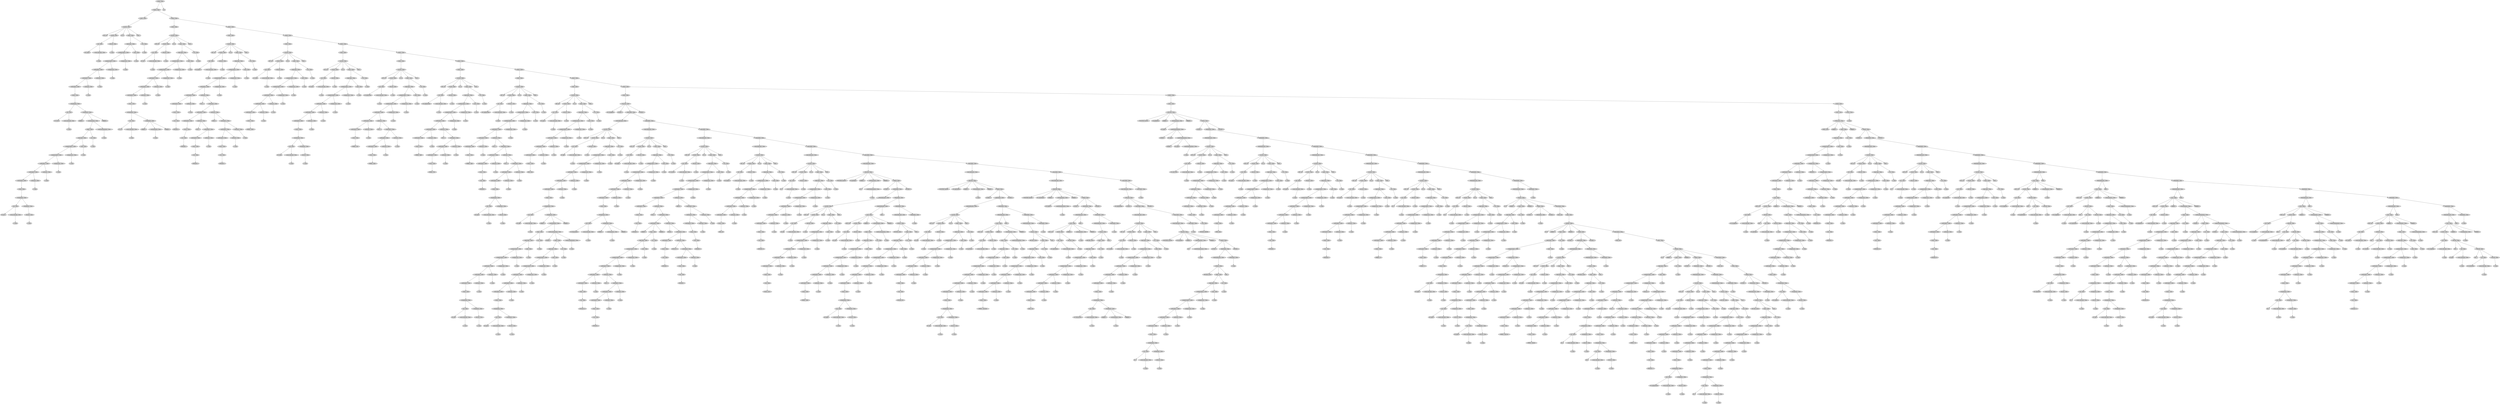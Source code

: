 digraph G {
	graph [ranksep=1.5 ratio=fill]
	node [style=filled]
	overlap=false
	-9223363269210436520 [label="<prog>: None"]
	-9223363269210436506 [label="<stmts>: None"]
	-9223363269210436520 -> -9223363269210436506
	8767644339320 [label="<stmt>: None"]
	-9223363269210436506 -> 8767644339320
	8767644339341 [label="<var-dcl>: None"]
	8767644339320 -> 8767644339341
	-9223363269210436485 [label="SET: set"]
	8767644339341 -> -9223363269210436485
	8767644339327 [label="<id-ref>: None"]
	8767644339341 -> 8767644339327
	-9223363269210436457 [label="<id>: None"]
	8767644339327 -> -9223363269210436457
	-9223363269210436450 [label="ID: switch1"]
	-9223363269210436457 -> -9223363269210436450
	8767644339362 [label="<array-subscript>: None"]
	-9223363269210436457 -> 8767644339362
	-9223363269210436443 [label="λ: None"]
	8767644339362 -> -9223363269210436443
	8767644339355 [label="<dot-ref>: None"]
	8767644339327 -> 8767644339355
	8767644339369 [label="λ: None"]
	8767644339355 -> 8767644339369
	-9223363269210436471 [label="TO: to"]
	8767644339341 -> -9223363269210436471
	-9223363269210436464 [label="<expr>: None"]
	8767644339341 -> -9223363269210436464
	-9223363269210436436 [label="<logic-expr>: None"]
	-9223363269210436464 -> -9223363269210436436
	-9223363269210436429 [label="<compare-expr1>: None"]
	-9223363269210436436 -> -9223363269210436429
	-9223363269210436422 [label="<compare-expr2>: None"]
	-9223363269210436429 -> -9223363269210436422
	-9223363269210436415 [label="<arith-expr1>: None"]
	-9223363269210436422 -> -9223363269210436415
	-9223363269210436408 [label="<arith-expr2>: None"]
	-9223363269210436415 -> -9223363269210436408
	-9223363269210436401 [label="<arith-expr3>: None"]
	-9223363269210436408 -> -9223363269210436401
	-9223363269210436394 [label="<term>: None"]
	-9223363269210436401 -> -9223363269210436394
	8767644339418 [label="<id-operation>: None"]
	-9223363269210436394 -> 8767644339418
	-9223363269210436387 [label="<id>: None"]
	8767644339418 -> -9223363269210436387
	-9223363269210436380 [label="ID: Switch"]
	-9223363269210436387 -> -9223363269210436380
	8767644339432 [label="<array-subscript>: None"]
	-9223363269210436387 -> 8767644339432
	-9223363269210436373 [label="λ: None"]
	8767644339432 -> -9223363269210436373
	8767644339425 [label="<id-operator>: None"]
	8767644339418 -> 8767644339425
	8767644339439 [label="LPAREN: ("]
	8767644339425 -> 8767644339439
	-9223363269210436366 [label="<actual-params>: None"]
	8767644339425 -> -9223363269210436366
	-9223363269210436359 [label="<expr>: None"]
	-9223363269210436366 -> -9223363269210436359
	-9223363269210433532 [label="<logic-expr>: None"]
	-9223363269210436359 -> -9223363269210433532
	-9223363269210433525 [label="<compare-expr1>: None"]
	-9223363269210433532 -> -9223363269210433525
	-9223363269210433518 [label="<compare-expr2>: None"]
	-9223363269210433525 -> -9223363269210433518
	-9223363269210433511 [label="<arith-expr1>: None"]
	-9223363269210433518 -> -9223363269210433511
	-9223363269210433504 [label="<arith-expr2>: None"]
	-9223363269210433511 -> -9223363269210433504
	-9223363269210433497 [label="<arith-expr3>: None"]
	-9223363269210433504 -> -9223363269210433497
	-9223363269210433490 [label="<term>: None"]
	-9223363269210433497 -> -9223363269210433490
	8767644342322 [label="<id-operation>: None"]
	-9223363269210433490 -> 8767644342322
	-9223363269210433483 [label="<id>: None"]
	8767644342322 -> -9223363269210433483
	-9223363269210433476 [label="ID: pin11"]
	-9223363269210433483 -> -9223363269210433476
	8767644342336 [label="<array-subscript>: None"]
	-9223363269210433483 -> 8767644342336
	-9223363269210433469 [label="λ: None"]
	8767644342336 -> -9223363269210433469
	8767644342329 [label="<id-operator>: None"]
	8767644342322 -> 8767644342329
	8767644342343 [label="<dot-ref>: None"]
	8767644342329 -> 8767644342343
	-9223363269210433462 [label="λ: None"]
	8767644342343 -> -9223363269210433462
	8767644342315 [label="<arith-op2>: None"]
	-9223363269210433504 -> 8767644342315
	8767644342350 [label="λ: None"]
	8767644342315 -> 8767644342350
	8767644342308 [label="<arith-op1>: None"]
	-9223363269210433511 -> 8767644342308
	-9223363269210433455 [label="λ: None"]
	8767644342308 -> -9223363269210433455
	8767644342301 [label="<compare-op2>: None"]
	-9223363269210433518 -> 8767644342301
	8767644342357 [label="λ: None"]
	8767644342301 -> 8767644342357
	8767644342294 [label="<compare-op1>: None"]
	-9223363269210433525 -> 8767644342294
	-9223363269210433448 [label="λ: None"]
	8767644342294 -> -9223363269210433448
	8767644342287 [label="<and>: None"]
	-9223363269210433532 -> 8767644342287
	8767644342364 [label="λ: None"]
	8767644342287 -> 8767644342364
	8767644342280 [label="<or>: None"]
	-9223363269210436359 -> 8767644342280
	-9223363269210433441 [label="λ: None"]
	8767644342280 -> -9223363269210433441
	8767644339453 [label="<multi-actual-params>: None"]
	-9223363269210436366 -> 8767644339453
	8767644342371 [label="λ: None"]
	8767644339453 -> 8767644342371
	8767644339446 [label="RPAREN: )"]
	8767644339425 -> 8767644339446
	8767644339411 [label="<arith-op2>: None"]
	-9223363269210436408 -> 8767644339411
	-9223363269210433434 [label="λ: None"]
	8767644339411 -> -9223363269210433434
	8767644339404 [label="<arith-op1>: None"]
	-9223363269210436415 -> 8767644339404
	8767644342378 [label="λ: None"]
	8767644339404 -> 8767644342378
	8767644339397 [label="<compare-op2>: None"]
	-9223363269210436422 -> 8767644339397
	-9223363269210433427 [label="λ: None"]
	8767644339397 -> -9223363269210433427
	8767644339390 [label="<compare-op1>: None"]
	-9223363269210436429 -> 8767644339390
	8767644342385 [label="λ: None"]
	8767644339390 -> 8767644342385
	8767644339383 [label="<and>: None"]
	-9223363269210436436 -> 8767644339383
	-9223363269210433420 [label="λ: None"]
	8767644339383 -> -9223363269210433420
	8767644339376 [label="<or>: None"]
	-9223363269210436464 -> 8767644339376
	8767644342392 [label="λ: None"]
	8767644339376 -> 8767644342392
	8767644339348 [label="END: ;"]
	8767644339341 -> 8767644339348
	-9223363269210436478 [label="<stmts>: None"]
	-9223363269210436506 -> -9223363269210436478
	-9223363269210433413 [label="<stmt>: None"]
	-9223363269210436478 -> -9223363269210433413
	-9223363269210433406 [label="<var-dcl>: None"]
	-9223363269210433413 -> -9223363269210433406
	8767644342406 [label="SET: set"]
	-9223363269210433406 -> 8767644342406
	-9223363269210433399 [label="<id-ref>: None"]
	-9223363269210433406 -> -9223363269210433399
	-9223363269210433385 [label="<id>: None"]
	-9223363269210433399 -> -9223363269210433385
	-9223363269210433378 [label="ID: list1"]
	-9223363269210433385 -> -9223363269210433378
	8767644342434 [label="<array-subscript>: None"]
	-9223363269210433385 -> 8767644342434
	-9223363269210433371 [label="λ: None"]
	8767644342434 -> -9223363269210433371
	8767644342427 [label="<dot-ref>: None"]
	-9223363269210433399 -> 8767644342427
	8767644342441 [label="λ: None"]
	8767644342427 -> 8767644342441
	8767644342413 [label="TO: to"]
	-9223363269210433406 -> 8767644342413
	-9223363269210433392 [label="<expr>: None"]
	-9223363269210433406 -> -9223363269210433392
	-9223363269210433364 [label="<logic-expr>: None"]
	-9223363269210433392 -> -9223363269210433364
	-9223363269210433357 [label="<compare-expr1>: None"]
	-9223363269210433364 -> -9223363269210433357
	-9223363269210433350 [label="<compare-expr2>: None"]
	-9223363269210433357 -> -9223363269210433350
	-9223363269210433343 [label="<arith-expr1>: None"]
	-9223363269210433350 -> -9223363269210433343
	-9223363269210433336 [label="<arith-expr2>: None"]
	-9223363269210433343 -> -9223363269210433336
	-9223363269210433329 [label="<arith-expr3>: None"]
	-9223363269210433336 -> -9223363269210433329
	-9223363269210433322 [label="<term>: None"]
	-9223363269210433329 -> -9223363269210433322
	8767644342490 [label="<id-operation>: None"]
	-9223363269210433322 -> 8767644342490
	-9223363269210433315 [label="<id>: None"]
	8767644342490 -> -9223363269210433315
	-9223363269210433308 [label="ID: List"]
	-9223363269210433315 -> -9223363269210433308
	8767644342504 [label="<array-subscript>: None"]
	-9223363269210433315 -> 8767644342504
	-9223363269210433301 [label="λ: None"]
	8767644342504 -> -9223363269210433301
	8767644342497 [label="<id-operator>: None"]
	8767644342490 -> 8767644342497
	8767644342511 [label="LPAREN: ("]
	8767644342497 -> 8767644342511
	-9223363269210433294 [label="<actual-params>: None"]
	8767644342497 -> -9223363269210433294
	-9223363269210433287 [label="λ: None"]
	-9223363269210433294 -> -9223363269210433287
	8767644342518 [label="RPAREN: )"]
	8767644342497 -> 8767644342518
	8767644342483 [label="<arith-op2>: None"]
	-9223363269210433336 -> 8767644342483
	8767644342525 [label="λ: None"]
	8767644342483 -> 8767644342525
	8767644342476 [label="<arith-op1>: None"]
	-9223363269210433343 -> 8767644342476
	-9223363269210431996 [label="λ: None"]
	8767644342476 -> -9223363269210431996
	8767644342469 [label="<compare-op2>: None"]
	-9223363269210433350 -> 8767644342469
	8767644343816 [label="λ: None"]
	8767644342469 -> 8767644343816
	8767644342462 [label="<compare-op1>: None"]
	-9223363269210433357 -> 8767644342462
	-9223363269210431989 [label="λ: None"]
	8767644342462 -> -9223363269210431989
	8767644342455 [label="<and>: None"]
	-9223363269210433364 -> 8767644342455
	8767644343823 [label="λ: None"]
	8767644342455 -> 8767644343823
	8767644342448 [label="<or>: None"]
	-9223363269210433392 -> 8767644342448
	-9223363269210431982 [label="λ: None"]
	8767644342448 -> -9223363269210431982
	8767644342420 [label="END: ;"]
	-9223363269210433406 -> 8767644342420
	8767644342399 [label="<stmts>: None"]
	-9223363269210436478 -> 8767644342399
	8767644343830 [label="<stmt>: None"]
	8767644342399 -> 8767644343830
	8767644343837 [label="<var-dcl>: None"]
	8767644343830 -> 8767644343837
	-9223363269210431968 [label="SET: set"]
	8767644343837 -> -9223363269210431968
	8767644343844 [label="<id-ref>: None"]
	8767644343837 -> 8767644343844
	8767644343858 [label="<id>: None"]
	8767644343844 -> 8767644343858
	8767644343865 [label="ID: number1"]
	8767644343858 -> 8767644343865
	-9223363269210431940 [label="<array-subscript>: None"]
	8767644343858 -> -9223363269210431940
	8767644343872 [label="λ: None"]
	-9223363269210431940 -> 8767644343872
	-9223363269210431947 [label="<dot-ref>: None"]
	8767644343844 -> -9223363269210431947
	-9223363269210431933 [label="λ: None"]
	-9223363269210431947 -> -9223363269210431933
	-9223363269210431961 [label="TO: to"]
	8767644343837 -> -9223363269210431961
	8767644343851 [label="<expr>: None"]
	8767644343837 -> 8767644343851
	8767644343879 [label="<logic-expr>: None"]
	8767644343851 -> 8767644343879
	8767644343886 [label="<compare-expr1>: None"]
	8767644343879 -> 8767644343886
	8767644343893 [label="<compare-expr2>: None"]
	8767644343886 -> 8767644343893
	8767644343900 [label="<arith-expr1>: None"]
	8767644343893 -> 8767644343900
	8767644343907 [label="<arith-expr2>: None"]
	8767644343900 -> 8767644343907
	8767644343914 [label="<arith-expr3>: None"]
	8767644343907 -> 8767644343914
	8767644343921 [label="<term>: None"]
	8767644343914 -> 8767644343921
	-9223363269210431884 [label="<val>: None"]
	8767644343921 -> -9223363269210431884
	8767644343928 [label="INTEGER: 4"]
	-9223363269210431884 -> 8767644343928
	-9223363269210431891 [label="<arith-op2>: None"]
	8767644343907 -> -9223363269210431891
	-9223363269210431877 [label="λ: None"]
	-9223363269210431891 -> -9223363269210431877
	-9223363269210431898 [label="<arith-op1>: None"]
	8767644343900 -> -9223363269210431898
	8767644343935 [label="PLUS: +"]
	-9223363269210431898 -> 8767644343935
	-9223363269210431870 [label="<arith-expr1>: None"]
	-9223363269210431898 -> -9223363269210431870
	8767644343942 [label="<arith-expr2>: None"]
	-9223363269210431870 -> 8767644343942
	8767644343949 [label="<arith-expr3>: None"]
	8767644343942 -> 8767644343949
	8767644343956 [label="<term>: None"]
	8767644343949 -> 8767644343956
	-9223363269210431849 [label="<val>: None"]
	8767644343956 -> -9223363269210431849
	8767644343963 [label="INTEGER: 2"]
	-9223363269210431849 -> 8767644343963
	-9223363269210431856 [label="<arith-op2>: None"]
	8767644343942 -> -9223363269210431856
	-9223363269210431842 [label="MULT: *"]
	-9223363269210431856 -> -9223363269210431842
	8767644343970 [label="<arith-expr2>: None"]
	-9223363269210431856 -> 8767644343970
	-9223363269210431835 [label="<arith-expr3>: None"]
	8767644343970 -> -9223363269210431835
	-9223363269210431828 [label="<term>: None"]
	-9223363269210431835 -> -9223363269210431828
	8767644343984 [label="<val>: None"]
	-9223363269210431828 -> 8767644343984
	-9223363269210431821 [label="INTEGER: 3"]
	8767644343984 -> -9223363269210431821
	8767644343977 [label="<arith-op2>: None"]
	8767644343970 -> 8767644343977
	8767644343991 [label="λ: None"]
	8767644343977 -> 8767644343991
	-9223363269210431863 [label="<arith-op1>: None"]
	-9223363269210431870 -> -9223363269210431863
	-9223363269210431814 [label="MINUS: -"]
	-9223363269210431863 -> -9223363269210431814
	8767644343998 [label="<arith-expr1>: None"]
	-9223363269210431863 -> 8767644343998
	-9223363269210431807 [label="<arith-expr2>: None"]
	8767644343998 -> -9223363269210431807
	-9223363269210431800 [label="<arith-expr3>: None"]
	-9223363269210431807 -> -9223363269210431800
	-9223363269210431793 [label="<term>: None"]
	-9223363269210431800 -> -9223363269210431793
	8767644344019 [label="<val>: None"]
	-9223363269210431793 -> 8767644344019
	-9223363269210431786 [label="INTEGER: 2"]
	8767644344019 -> -9223363269210431786
	8767644344012 [label="<arith-op2>: None"]
	-9223363269210431807 -> 8767644344012
	8767644344026 [label="λ: None"]
	8767644344012 -> 8767644344026
	8767644344005 [label="<arith-op1>: None"]
	8767644343998 -> 8767644344005
	-9223363269210431779 [label="λ: None"]
	8767644344005 -> -9223363269210431779
	-9223363269210431905 [label="<compare-op2>: None"]
	8767644343893 -> -9223363269210431905
	8767644344033 [label="λ: None"]
	-9223363269210431905 -> 8767644344033
	-9223363269210431912 [label="<compare-op1>: None"]
	8767644343886 -> -9223363269210431912
	-9223363269210431772 [label="λ: None"]
	-9223363269210431912 -> -9223363269210431772
	-9223363269210431919 [label="<and>: None"]
	8767644343879 -> -9223363269210431919
	8767644344040 [label="λ: None"]
	-9223363269210431919 -> 8767644344040
	-9223363269210431926 [label="<or>: None"]
	8767644343851 -> -9223363269210431926
	-9223363269210431765 [label="λ: None"]
	-9223363269210431926 -> -9223363269210431765
	-9223363269210431954 [label="END: ;"]
	8767644343837 -> -9223363269210431954
	-9223363269210431975 [label="<stmts>: None"]
	8767644342399 -> -9223363269210431975
	8767644344047 [label="<stmt>: None"]
	-9223363269210431975 -> 8767644344047
	8767644344054 [label="<var-dcl>: None"]
	8767644344047 -> 8767644344054
	-9223363269210431751 [label="SET: set"]
	8767644344054 -> -9223363269210431751
	8767644344061 [label="<id-ref>: None"]
	8767644344054 -> 8767644344061
	8767644345103 [label="<id>: None"]
	8767644344061 -> 8767644345103
	8767644345110 [label="ID: string"]
	8767644345103 -> 8767644345110
	-9223363269210430695 [label="<array-subscript>: None"]
	8767644345103 -> -9223363269210430695
	8767644345117 [label="λ: None"]
	-9223363269210430695 -> 8767644345117
	-9223363269210430702 [label="<dot-ref>: None"]
	8767644344061 -> -9223363269210430702
	-9223363269210430688 [label="λ: None"]
	-9223363269210430702 -> -9223363269210430688
	-9223363269210430716 [label="TO: to"]
	8767644344054 -> -9223363269210430716
	8767644345096 [label="<expr>: None"]
	8767644344054 -> 8767644345096
	8767644345124 [label="<logic-expr>: None"]
	8767644345096 -> 8767644345124
	8767644345131 [label="<compare-expr1>: None"]
	8767644345124 -> 8767644345131
	8767644345138 [label="<compare-expr2>: None"]
	8767644345131 -> 8767644345138
	8767644345145 [label="<arith-expr1>: None"]
	8767644345138 -> 8767644345145
	8767644345152 [label="<arith-expr2>: None"]
	8767644345145 -> 8767644345152
	8767644345159 [label="<arith-expr3>: None"]
	8767644345152 -> 8767644345159
	8767644345166 [label="<term>: None"]
	8767644345159 -> 8767644345166
	-9223363269210430639 [label="STRING: \"Hello\""]
	8767644345166 -> -9223363269210430639
	-9223363269210430646 [label="<arith-op2>: None"]
	8767644345152 -> -9223363269210430646
	8767644345173 [label="λ: None"]
	-9223363269210430646 -> 8767644345173
	-9223363269210430653 [label="<arith-op1>: None"]
	8767644345145 -> -9223363269210430653
	-9223363269210430632 [label="λ: None"]
	-9223363269210430653 -> -9223363269210430632
	-9223363269210430660 [label="<compare-op2>: None"]
	8767644345138 -> -9223363269210430660
	8767644345180 [label="λ: None"]
	-9223363269210430660 -> 8767644345180
	-9223363269210430667 [label="<compare-op1>: None"]
	8767644345131 -> -9223363269210430667
	-9223363269210430625 [label="λ: None"]
	-9223363269210430667 -> -9223363269210430625
	-9223363269210430674 [label="<and>: None"]
	8767644345124 -> -9223363269210430674
	8767644345187 [label="λ: None"]
	-9223363269210430674 -> 8767644345187
	-9223363269210430681 [label="<or>: None"]
	8767644345096 -> -9223363269210430681
	-9223363269210430618 [label="λ: None"]
	-9223363269210430681 -> -9223363269210430618
	-9223363269210430709 [label="END: ;"]
	8767644344054 -> -9223363269210430709
	-9223363269210431758 [label="<stmts>: None"]
	-9223363269210431975 -> -9223363269210431758
	8767644345194 [label="<stmt>: None"]
	-9223363269210431758 -> 8767644345194
	8767644345201 [label="<var-dcl>: None"]
	8767644345194 -> 8767644345201
	-9223363269210430604 [label="SET: set"]
	8767644345201 -> -9223363269210430604
	8767644345208 [label="<id-ref>: None"]
	8767644345201 -> 8767644345208
	8767644345222 [label="<id>: None"]
	8767644345208 -> 8767644345222
	8767644345229 [label="ID: bacon"]
	8767644345222 -> 8767644345229
	-9223363269210430576 [label="<array-subscript>: None"]
	8767644345222 -> -9223363269210430576
	8767644345236 [label="λ: None"]
	-9223363269210430576 -> 8767644345236
	-9223363269210430583 [label="<dot-ref>: None"]
	8767644345208 -> -9223363269210430583
	-9223363269210430569 [label="λ: None"]
	-9223363269210430583 -> -9223363269210430569
	-9223363269210430597 [label="TO: to"]
	8767644345201 -> -9223363269210430597
	8767644345215 [label="<expr>: None"]
	8767644345201 -> 8767644345215
	8767644345243 [label="<logic-expr>: None"]
	8767644345215 -> 8767644345243
	8767644345250 [label="<compare-expr1>: None"]
	8767644345243 -> 8767644345250
	8767644345257 [label="<compare-expr2>: None"]
	8767644345250 -> 8767644345257
	8767644345264 [label="<arith-expr1>: None"]
	8767644345257 -> 8767644345264
	8767644345271 [label="<arith-expr2>: None"]
	8767644345264 -> 8767644345271
	8767644345278 [label="<arith-expr3>: None"]
	8767644345271 -> 8767644345278
	8767644345285 [label="<term>: None"]
	8767644345278 -> 8767644345285
	-9223363269210430520 [label="<id-operation>: None"]
	8767644345285 -> -9223363269210430520
	8767644345292 [label="<id>: None"]
	-9223363269210430520 -> 8767644345292
	8767644345299 [label="ID: string"]
	8767644345292 -> 8767644345299
	-9223363269210430506 [label="<array-subscript>: None"]
	8767644345292 -> -9223363269210430506
	8767644345306 [label="λ: None"]
	-9223363269210430506 -> 8767644345306
	-9223363269210430513 [label="<id-operator>: None"]
	-9223363269210430520 -> -9223363269210430513
	-9223363269210430499 [label="<dot-ref>: None"]
	-9223363269210430513 -> -9223363269210430499
	8767644345313 [label="λ: None"]
	-9223363269210430499 -> 8767644345313
	-9223363269210430527 [label="<arith-op2>: None"]
	8767644345271 -> -9223363269210430527
	-9223363269210430492 [label="λ: None"]
	-9223363269210430527 -> -9223363269210430492
	-9223363269210430534 [label="<arith-op1>: None"]
	8767644345264 -> -9223363269210430534
	8767644345320 [label="λ: None"]
	-9223363269210430534 -> 8767644345320
	-9223363269210430541 [label="<compare-op2>: None"]
	8767644345257 -> -9223363269210430541
	-9223363269210430485 [label="λ: None"]
	-9223363269210430541 -> -9223363269210430485
	-9223363269210430548 [label="<compare-op1>: None"]
	8767644345250 -> -9223363269210430548
	8767644345327 [label="λ: None"]
	-9223363269210430548 -> 8767644345327
	-9223363269210430555 [label="<and>: None"]
	8767644345243 -> -9223363269210430555
	-9223363269210430478 [label="λ: None"]
	-9223363269210430555 -> -9223363269210430478
	-9223363269210430562 [label="<or>: None"]
	8767644345215 -> -9223363269210430562
	8767644345334 [label="λ: None"]
	-9223363269210430562 -> 8767644345334
	-9223363269210430590 [label="END: ;"]
	8767644345201 -> -9223363269210430590
	-9223363269210430611 [label="<stmts>: None"]
	-9223363269210431758 -> -9223363269210430611
	-9223363269210430471 [label="<stmt>: None"]
	-9223363269210430611 -> -9223363269210430471
	-9223363269210429180 [label="<var-dcl>: None"]
	-9223363269210430471 -> -9223363269210429180
	8767644346632 [label="SET: set"]
	-9223363269210429180 -> 8767644346632
	-9223363269210429173 [label="<id-ref>: None"]
	-9223363269210429180 -> -9223363269210429173
	-9223363269210429159 [label="<id>: None"]
	-9223363269210429173 -> -9223363269210429159
	-9223363269210429152 [label="ID: superString"]
	-9223363269210429159 -> -9223363269210429152
	8767644346660 [label="<array-subscript>: None"]
	-9223363269210429159 -> 8767644346660
	-9223363269210429145 [label="λ: None"]
	8767644346660 -> -9223363269210429145
	8767644346653 [label="<dot-ref>: None"]
	-9223363269210429173 -> 8767644346653
	8767644346667 [label="λ: None"]
	8767644346653 -> 8767644346667
	8767644346639 [label="TO: to"]
	-9223363269210429180 -> 8767644346639
	-9223363269210429166 [label="<expr>: None"]
	-9223363269210429180 -> -9223363269210429166
	-9223363269210429138 [label="<logic-expr>: None"]
	-9223363269210429166 -> -9223363269210429138
	-9223363269210429131 [label="<compare-expr1>: None"]
	-9223363269210429138 -> -9223363269210429131
	-9223363269210429124 [label="<compare-expr2>: None"]
	-9223363269210429131 -> -9223363269210429124
	-9223363269210429117 [label="<arith-expr1>: None"]
	-9223363269210429124 -> -9223363269210429117
	-9223363269210429110 [label="<arith-expr2>: None"]
	-9223363269210429117 -> -9223363269210429110
	-9223363269210429103 [label="<arith-expr3>: None"]
	-9223363269210429110 -> -9223363269210429103
	-9223363269210429096 [label="<term>: None"]
	-9223363269210429103 -> -9223363269210429096
	8767644346716 [label="STRING: \"hey\""]
	-9223363269210429096 -> 8767644346716
	8767644346709 [label="<arith-op2>: None"]
	-9223363269210429110 -> 8767644346709
	-9223363269210429089 [label="λ: None"]
	8767644346709 -> -9223363269210429089
	8767644346702 [label="<arith-op1>: None"]
	-9223363269210429117 -> 8767644346702
	8767644346723 [label="PLUS: +"]
	8767644346702 -> 8767644346723
	-9223363269210429082 [label="<arith-expr1>: None"]
	8767644346702 -> -9223363269210429082
	8767644346730 [label="<arith-expr2>: None"]
	-9223363269210429082 -> 8767644346730
	8767644346737 [label="<arith-expr3>: None"]
	8767644346730 -> 8767644346737
	8767644346744 [label="<term>: None"]
	8767644346737 -> 8767644346744
	-9223363269210429061 [label="STRING: \"baby\""]
	8767644346744 -> -9223363269210429061
	-9223363269210429068 [label="<arith-op2>: None"]
	8767644346730 -> -9223363269210429068
	8767644346751 [label="λ: None"]
	-9223363269210429068 -> 8767644346751
	-9223363269210429075 [label="<arith-op1>: None"]
	-9223363269210429082 -> -9223363269210429075
	-9223363269210429054 [label="λ: None"]
	-9223363269210429075 -> -9223363269210429054
	8767644346695 [label="<compare-op2>: None"]
	-9223363269210429124 -> 8767644346695
	8767644346758 [label="λ: None"]
	8767644346695 -> 8767644346758
	8767644346688 [label="<compare-op1>: None"]
	-9223363269210429131 -> 8767644346688
	-9223363269210429047 [label="λ: None"]
	8767644346688 -> -9223363269210429047
	8767644346681 [label="<and>: None"]
	-9223363269210429138 -> 8767644346681
	8767644346765 [label="λ: None"]
	8767644346681 -> 8767644346765
	8767644346674 [label="<or>: None"]
	-9223363269210429166 -> 8767644346674
	-9223363269210429040 [label="λ: None"]
	8767644346674 -> -9223363269210429040
	8767644346646 [label="END: ;"]
	-9223363269210429180 -> 8767644346646
	8767644345341 [label="<stmts>: None"]
	-9223363269210430611 -> 8767644345341
	8767644346772 [label="<stmt>: None"]
	8767644345341 -> 8767644346772
	8767644346779 [label="<var-dcl>: None"]
	8767644346772 -> 8767644346779
	-9223363269210429026 [label="SET: set"]
	8767644346779 -> -9223363269210429026
	8767644346786 [label="<id-ref>: None"]
	8767644346779 -> 8767644346786
	8767644346800 [label="<id>: None"]
	8767644346786 -> 8767644346800
	8767644346807 [label="ID: numberString"]
	8767644346800 -> 8767644346807
	-9223363269210428998 [label="<array-subscript>: None"]
	8767644346800 -> -9223363269210428998
	8767644346814 [label="λ: None"]
	-9223363269210428998 -> 8767644346814
	-9223363269210429005 [label="<dot-ref>: None"]
	8767644346786 -> -9223363269210429005
	-9223363269210428991 [label="λ: None"]
	-9223363269210429005 -> -9223363269210428991
	-9223363269210429019 [label="TO: to"]
	8767644346779 -> -9223363269210429019
	8767644346793 [label="<expr>: None"]
	8767644346779 -> 8767644346793
	8767644346821 [label="<logic-expr>: None"]
	8767644346793 -> 8767644346821
	8767644346828 [label="<compare-expr1>: None"]
	8767644346821 -> 8767644346828
	8767644346835 [label="<compare-expr2>: None"]
	8767644346828 -> 8767644346835
	8767644346842 [label="<arith-expr1>: None"]
	8767644346835 -> 8767644346842
	8767644346849 [label="<arith-expr2>: None"]
	8767644346842 -> 8767644346849
	8767644346856 [label="<arith-expr3>: None"]
	8767644346849 -> 8767644346856
	8767644346863 [label="<term>: None"]
	8767644346856 -> 8767644346863
	-9223363269210428942 [label="STRING: \"high\""]
	8767644346863 -> -9223363269210428942
	-9223363269210428949 [label="<arith-op2>: None"]
	8767644346849 -> -9223363269210428949
	8767644346870 [label="λ: None"]
	-9223363269210428949 -> 8767644346870
	-9223363269210428956 [label="<arith-op1>: None"]
	8767644346842 -> -9223363269210428956
	-9223363269210428935 [label="PLUS: +"]
	-9223363269210428956 -> -9223363269210428935
	8767644346877 [label="<arith-expr1>: None"]
	-9223363269210428956 -> 8767644346877
	-9223363269210428156 [label="<arith-expr2>: None"]
	8767644346877 -> -9223363269210428156
	-9223363269210428149 [label="<arith-expr3>: None"]
	-9223363269210428156 -> -9223363269210428149
	-9223363269210428142 [label="<term>: None"]
	-9223363269210428149 -> -9223363269210428142
	8767644347670 [label="STRING: \"five\""]
	-9223363269210428142 -> 8767644347670
	8767644347663 [label="<arith-op2>: None"]
	-9223363269210428156 -> 8767644347663
	-9223363269210428135 [label="λ: None"]
	8767644347663 -> -9223363269210428135
	8767644347656 [label="<arith-op1>: None"]
	8767644346877 -> 8767644347656
	8767644347677 [label="λ: None"]
	8767644347656 -> 8767644347677
	-9223363269210428963 [label="<compare-op2>: None"]
	8767644346835 -> -9223363269210428963
	-9223363269210428128 [label="λ: None"]
	-9223363269210428963 -> -9223363269210428128
	-9223363269210428970 [label="<compare-op1>: None"]
	8767644346828 -> -9223363269210428970
	8767644347684 [label="λ: None"]
	-9223363269210428970 -> 8767644347684
	-9223363269210428977 [label="<and>: None"]
	8767644346821 -> -9223363269210428977
	-9223363269210428121 [label="λ: None"]
	-9223363269210428977 -> -9223363269210428121
	-9223363269210428984 [label="<or>: None"]
	8767644346793 -> -9223363269210428984
	8767644347691 [label="λ: None"]
	-9223363269210428984 -> 8767644347691
	-9223363269210429012 [label="END: ;"]
	8767644346779 -> -9223363269210429012
	-9223363269210429033 [label="<stmts>: None"]
	8767644345341 -> -9223363269210429033
	-9223363269210428114 [label="<stmt>: None"]
	-9223363269210429033 -> -9223363269210428114
	-9223363269210428107 [label="<var-dcl>: None"]
	-9223363269210428114 -> -9223363269210428107
	8767644347705 [label="SET: set"]
	-9223363269210428107 -> 8767644347705
	-9223363269210428100 [label="<id-ref>: None"]
	-9223363269210428107 -> -9223363269210428100
	-9223363269210428086 [label="<id>: None"]
	-9223363269210428100 -> -9223363269210428086
	-9223363269210428079 [label="ID: numberString"]
	-9223363269210428086 -> -9223363269210428079
	8767644347733 [label="<array-subscript>: None"]
	-9223363269210428086 -> 8767644347733
	-9223363269210428072 [label="λ: None"]
	8767644347733 -> -9223363269210428072
	8767644347726 [label="<dot-ref>: None"]
	-9223363269210428100 -> 8767644347726
	8767644347740 [label="λ: None"]
	8767644347726 -> 8767644347740
	8767644347712 [label="TO: to"]
	-9223363269210428107 -> 8767644347712
	-9223363269210428093 [label="<expr>: None"]
	-9223363269210428107 -> -9223363269210428093
	-9223363269210428065 [label="<logic-expr>: None"]
	-9223363269210428093 -> -9223363269210428065
	-9223363269210428058 [label="<compare-expr1>: None"]
	-9223363269210428065 -> -9223363269210428058
	-9223363269210428051 [label="<compare-expr2>: None"]
	-9223363269210428058 -> -9223363269210428051
	-9223363269210428044 [label="<arith-expr1>: None"]
	-9223363269210428051 -> -9223363269210428044
	-9223363269210428037 [label="<arith-expr2>: None"]
	-9223363269210428044 -> -9223363269210428037
	-9223363269210428030 [label="<arith-expr3>: None"]
	-9223363269210428037 -> -9223363269210428030
	-9223363269210428023 [label="<term>: None"]
	-9223363269210428030 -> -9223363269210428023
	8767644347789 [label="STRING: \"high\""]
	-9223363269210428023 -> 8767644347789
	8767644347782 [label="<arith-op2>: None"]
	-9223363269210428037 -> 8767644347782
	-9223363269210428016 [label="λ: None"]
	8767644347782 -> -9223363269210428016
	8767644347775 [label="<arith-op1>: None"]
	-9223363269210428044 -> 8767644347775
	8767644347796 [label="PLUS: +"]
	8767644347775 -> 8767644347796
	-9223363269210428009 [label="<arith-expr1>: None"]
	8767644347775 -> -9223363269210428009
	8767644347803 [label="<arith-expr2>: None"]
	-9223363269210428009 -> 8767644347803
	8767644347810 [label="<arith-expr3>: None"]
	8767644347803 -> 8767644347810
	8767644347817 [label="<term>: None"]
	8767644347810 -> 8767644347817
	-9223363269210427988 [label="<val>: None"]
	8767644347817 -> -9223363269210427988
	8767644347824 [label="INTEGER: 5"]
	-9223363269210427988 -> 8767644347824
	-9223363269210427995 [label="<arith-op2>: None"]
	8767644347803 -> -9223363269210427995
	-9223363269210427981 [label="λ: None"]
	-9223363269210427995 -> -9223363269210427981
	-9223363269210428002 [label="<arith-op1>: None"]
	-9223363269210428009 -> -9223363269210428002
	8767644347831 [label="PLUS: +"]
	-9223363269210428002 -> 8767644347831
	-9223363269210427974 [label="<arith-expr1>: None"]
	-9223363269210428002 -> -9223363269210427974
	8767644347838 [label="<arith-expr2>: None"]
	-9223363269210427974 -> 8767644347838
	8767644347845 [label="<arith-expr3>: None"]
	8767644347838 -> 8767644347845
	8767644347852 [label="<term>: None"]
	8767644347845 -> 8767644347852
	-9223363269210427953 [label="<id-operation>: None"]
	8767644347852 -> -9223363269210427953
	8767644347859 [label="<id>: None"]
	-9223363269210427953 -> 8767644347859
	8767644347866 [label="ID: bacon"]
	8767644347859 -> 8767644347866
	-9223363269210427939 [label="<array-subscript>: None"]
	8767644347859 -> -9223363269210427939
	8767644347873 [label="λ: None"]
	-9223363269210427939 -> 8767644347873
	-9223363269210427946 [label="<id-operator>: None"]
	-9223363269210427953 -> -9223363269210427946
	-9223363269210427932 [label="<dot-ref>: None"]
	-9223363269210427946 -> -9223363269210427932
	8767644347880 [label="λ: None"]
	-9223363269210427932 -> 8767644347880
	-9223363269210427960 [label="<arith-op2>: None"]
	8767644347838 -> -9223363269210427960
	-9223363269210427925 [label="λ: None"]
	-9223363269210427960 -> -9223363269210427925
	-9223363269210427967 [label="<arith-op1>: None"]
	-9223363269210427974 -> -9223363269210427967
	8767644347887 [label="λ: None"]
	-9223363269210427967 -> 8767644347887
	8767644347768 [label="<compare-op2>: None"]
	-9223363269210428051 -> 8767644347768
	-9223363269210427918 [label="λ: None"]
	8767644347768 -> -9223363269210427918
	8767644347761 [label="<compare-op1>: None"]
	-9223363269210428058 -> 8767644347761
	8767644347894 [label="λ: None"]
	8767644347761 -> 8767644347894
	8767644347754 [label="<and>: None"]
	-9223363269210428065 -> 8767644347754
	-9223363269210427911 [label="λ: None"]
	8767644347754 -> -9223363269210427911
	8767644347747 [label="<or>: None"]
	-9223363269210428093 -> 8767644347747
	8767644347901 [label="λ: None"]
	8767644347747 -> 8767644347901
	8767644347719 [label="END: ;"]
	-9223363269210428107 -> 8767644347719
	8767644347698 [label="<stmts>: None"]
	-9223363269210429033 -> 8767644347698
	-9223363269210426620 [label="<stmt>: None"]
	8767644347698 -> -9223363269210426620
	-9223363269210426613 [label="<var-dcl>: None"]
	-9223363269210426620 -> -9223363269210426613
	8767644349199 [label="SET: set"]
	-9223363269210426613 -> 8767644349199
	-9223363269210426606 [label="<id-ref>: None"]
	-9223363269210426613 -> -9223363269210426606
	-9223363269210426592 [label="<id>: None"]
	-9223363269210426606 -> -9223363269210426592
	-9223363269210426585 [label="ID: input1"]
	-9223363269210426592 -> -9223363269210426585
	8767644349227 [label="<array-subscript>: None"]
	-9223363269210426592 -> 8767644349227
	-9223363269210426578 [label="λ: None"]
	8767644349227 -> -9223363269210426578
	8767644349220 [label="<dot-ref>: None"]
	-9223363269210426606 -> 8767644349220
	8767644349234 [label="λ: None"]
	8767644349220 -> 8767644349234
	8767644349206 [label="TO: to"]
	-9223363269210426613 -> 8767644349206
	-9223363269210426599 [label="<expr>: None"]
	-9223363269210426613 -> -9223363269210426599
	-9223363269210426571 [label="<logic-expr>: None"]
	-9223363269210426599 -> -9223363269210426571
	-9223363269210426564 [label="<compare-expr1>: None"]
	-9223363269210426571 -> -9223363269210426564
	-9223363269210426557 [label="<compare-expr2>: None"]
	-9223363269210426564 -> -9223363269210426557
	-9223363269210426550 [label="<arith-expr1>: None"]
	-9223363269210426557 -> -9223363269210426550
	-9223363269210426543 [label="<arith-expr2>: None"]
	-9223363269210426550 -> -9223363269210426543
	-9223363269210426536 [label="<arith-expr3>: None"]
	-9223363269210426543 -> -9223363269210426536
	-9223363269210426529 [label="<term>: None"]
	-9223363269210426536 -> -9223363269210426529
	8767644349283 [label="BOOL: false"]
	-9223363269210426529 -> 8767644349283
	8767644349276 [label="<arith-op2>: None"]
	-9223363269210426543 -> 8767644349276
	-9223363269210426522 [label="λ: None"]
	8767644349276 -> -9223363269210426522
	8767644349269 [label="<arith-op1>: None"]
	-9223363269210426550 -> 8767644349269
	8767644349290 [label="λ: None"]
	8767644349269 -> 8767644349290
	8767644349262 [label="<compare-op2>: None"]
	-9223363269210426557 -> 8767644349262
	-9223363269210426515 [label="λ: None"]
	8767644349262 -> -9223363269210426515
	8767644349255 [label="<compare-op1>: None"]
	-9223363269210426564 -> 8767644349255
	8767644349297 [label="λ: None"]
	8767644349255 -> 8767644349297
	8767644349248 [label="<and>: None"]
	-9223363269210426571 -> 8767644349248
	-9223363269210426508 [label="λ: None"]
	8767644349248 -> -9223363269210426508
	8767644349241 [label="<or>: None"]
	-9223363269210426599 -> 8767644349241
	8767644349304 [label="λ: None"]
	8767644349241 -> 8767644349304
	8767644349213 [label="END: ;"]
	-9223363269210426613 -> 8767644349213
	8767644349192 [label="<stmts>: None"]
	8767644347698 -> 8767644349192
	-9223363269210426501 [label="<stmt>: None"]
	8767644349192 -> -9223363269210426501
	-9223363269210426494 [label="<class-dcl>: None"]
	-9223363269210426501 -> -9223363269210426494
	8767644349318 [label="ID: LivingRoom"]
	-9223363269210426494 -> 8767644349318
	-9223363269210426487 [label="LCURLY: {"]
	-9223363269210426494 -> -9223363269210426487
	8767644349325 [label="<class-body>: None"]
	-9223363269210426494 -> 8767644349325
	8767644349332 [label="<class-body-part>: None"]
	8767644349325 -> 8767644349332
	8767644349339 [label="<var-dcl>: None"]
	8767644349332 -> 8767644349339
	-9223363269210426466 [label="SET: set"]
	8767644349339 -> -9223363269210426466
	8767644349346 [label="<id-ref>: None"]
	8767644349339 -> 8767644349346
	8767644349360 [label="<id>: None"]
	8767644349346 -> 8767644349360
	8767644349367 [label="ID: light"]
	8767644349360 -> 8767644349367
	-9223363269210426438 [label="<array-subscript>: None"]
	8767644349360 -> -9223363269210426438
	8767644349374 [label="λ: None"]
	-9223363269210426438 -> 8767644349374
	-9223363269210426445 [label="<dot-ref>: None"]
	8767644349346 -> -9223363269210426445
	-9223363269210426431 [label="λ: None"]
	-9223363269210426445 -> -9223363269210426431
	-9223363269210426459 [label="TO: to"]
	8767644349339 -> -9223363269210426459
	8767644349353 [label="<expr>: None"]
	8767644349339 -> 8767644349353
	8767644349381 [label="<logic-expr>: None"]
	8767644349353 -> 8767644349381
	8767644349388 [label="<compare-expr1>: None"]
	8767644349381 -> 8767644349388
	8767644349395 [label="<compare-expr2>: None"]
	8767644349388 -> 8767644349395
	8767644349402 [label="<arith-expr1>: None"]
	8767644349395 -> 8767644349402
	8767644349409 [label="<arith-expr2>: None"]
	8767644349402 -> 8767644349409
	8767644349416 [label="<arith-expr3>: None"]
	8767644349409 -> 8767644349416
	8767644349423 [label="<term>: None"]
	8767644349416 -> 8767644349423
	-9223363269210426382 [label="<id-operation>: None"]
	8767644349423 -> -9223363269210426382
	8767644349430 [label="<id>: None"]
	-9223363269210426382 -> 8767644349430
	8767644349437 [label="ID: Light"]
	8767644349430 -> 8767644349437
	-9223363269210425340 [label="<array-subscript>: None"]
	8767644349430 -> -9223363269210425340
	8767644350472 [label="λ: None"]
	-9223363269210425340 -> 8767644350472
	-9223363269210426375 [label="<id-operator>: None"]
	-9223363269210426382 -> -9223363269210426375
	-9223363269210425333 [label="LPAREN: ("]
	-9223363269210426375 -> -9223363269210425333
	8767644350479 [label="<actual-params>: None"]
	-9223363269210426375 -> 8767644350479
	8767644350486 [label="<expr>: None"]
	8767644350479 -> 8767644350486
	8767644350493 [label="<logic-expr>: None"]
	8767644350486 -> 8767644350493
	8767644350500 [label="<compare-expr1>: None"]
	8767644350493 -> 8767644350500
	8767644350507 [label="<compare-expr2>: None"]
	8767644350500 -> 8767644350507
	8767644350514 [label="<arith-expr1>: None"]
	8767644350507 -> 8767644350514
	8767644350521 [label="<arith-expr2>: None"]
	8767644350514 -> 8767644350521
	8767644350528 [label="<arith-expr3>: None"]
	8767644350521 -> 8767644350528
	8767644350535 [label="<term>: None"]
	8767644350528 -> 8767644350535
	-9223363269210425270 [label="<id-operation>: None"]
	8767644350535 -> -9223363269210425270
	8767644350542 [label="<id>: None"]
	-9223363269210425270 -> 8767644350542
	8767644350549 [label="ID: pin9"]
	8767644350542 -> 8767644350549
	-9223363269210425256 [label="<array-subscript>: None"]
	8767644350542 -> -9223363269210425256
	8767644350556 [label="λ: None"]
	-9223363269210425256 -> 8767644350556
	-9223363269210425263 [label="<id-operator>: None"]
	-9223363269210425270 -> -9223363269210425263
	-9223363269210425249 [label="<dot-ref>: None"]
	-9223363269210425263 -> -9223363269210425249
	8767644350563 [label="λ: None"]
	-9223363269210425249 -> 8767644350563
	-9223363269210425277 [label="<arith-op2>: None"]
	8767644350521 -> -9223363269210425277
	-9223363269210425242 [label="λ: None"]
	-9223363269210425277 -> -9223363269210425242
	-9223363269210425284 [label="<arith-op1>: None"]
	8767644350514 -> -9223363269210425284
	8767644350570 [label="λ: None"]
	-9223363269210425284 -> 8767644350570
	-9223363269210425291 [label="<compare-op2>: None"]
	8767644350507 -> -9223363269210425291
	-9223363269210425235 [label="λ: None"]
	-9223363269210425291 -> -9223363269210425235
	-9223363269210425298 [label="<compare-op1>: None"]
	8767644350500 -> -9223363269210425298
	8767644350577 [label="λ: None"]
	-9223363269210425298 -> 8767644350577
	-9223363269210425305 [label="<and>: None"]
	8767644350493 -> -9223363269210425305
	-9223363269210425228 [label="λ: None"]
	-9223363269210425305 -> -9223363269210425228
	-9223363269210425312 [label="<or>: None"]
	8767644350486 -> -9223363269210425312
	8767644350584 [label="λ: None"]
	-9223363269210425312 -> 8767644350584
	-9223363269210425319 [label="<multi-actual-params>: None"]
	8767644350479 -> -9223363269210425319
	-9223363269210425221 [label="COMMA: ,"]
	-9223363269210425319 -> -9223363269210425221
	8767644350591 [label="<expr>: None"]
	-9223363269210425319 -> 8767644350591
	8767644350598 [label="<logic-expr>: None"]
	8767644350591 -> 8767644350598
	8767644350605 [label="<compare-expr1>: None"]
	8767644350598 -> 8767644350605
	8767644350612 [label="<compare-expr2>: None"]
	8767644350605 -> 8767644350612
	8767644350619 [label="<arith-expr1>: None"]
	8767644350612 -> 8767644350619
	8767644350626 [label="<arith-expr2>: None"]
	8767644350619 -> 8767644350626
	8767644350633 [label="<arith-expr3>: None"]
	8767644350626 -> 8767644350633
	8767644350640 [label="<term>: None"]
	8767644350633 -> 8767644350640
	-9223363269210425165 [label="<id-operation>: None"]
	8767644350640 -> -9223363269210425165
	8767644350647 [label="<id>: None"]
	-9223363269210425165 -> 8767644350647
	8767644350654 [label="ID: pin10"]
	8767644350647 -> 8767644350654
	-9223363269210425151 [label="<array-subscript>: None"]
	8767644350647 -> -9223363269210425151
	8767644350661 [label="λ: None"]
	-9223363269210425151 -> 8767644350661
	-9223363269210425158 [label="<id-operator>: None"]
	-9223363269210425165 -> -9223363269210425158
	-9223363269210425144 [label="<dot-ref>: None"]
	-9223363269210425158 -> -9223363269210425144
	8767644350668 [label="λ: None"]
	-9223363269210425144 -> 8767644350668
	-9223363269210425172 [label="<arith-op2>: None"]
	8767644350626 -> -9223363269210425172
	-9223363269210425137 [label="λ: None"]
	-9223363269210425172 -> -9223363269210425137
	-9223363269210425179 [label="<arith-op1>: None"]
	8767644350619 -> -9223363269210425179
	8767644350675 [label="λ: None"]
	-9223363269210425179 -> 8767644350675
	-9223363269210425186 [label="<compare-op2>: None"]
	8767644350612 -> -9223363269210425186
	-9223363269210425130 [label="λ: None"]
	-9223363269210425186 -> -9223363269210425130
	-9223363269210425193 [label="<compare-op1>: None"]
	8767644350605 -> -9223363269210425193
	8767644350682 [label="λ: None"]
	-9223363269210425193 -> 8767644350682
	-9223363269210425200 [label="<and>: None"]
	8767644350598 -> -9223363269210425200
	-9223363269210425123 [label="λ: None"]
	-9223363269210425200 -> -9223363269210425123
	-9223363269210425207 [label="<or>: None"]
	8767644350591 -> -9223363269210425207
	8767644350689 [label="λ: None"]
	-9223363269210425207 -> 8767644350689
	-9223363269210425214 [label="<multi-actual-params>: None"]
	-9223363269210425319 -> -9223363269210425214
	-9223363269210425116 [label="λ: None"]
	-9223363269210425214 -> -9223363269210425116
	-9223363269210425326 [label="RPAREN: )"]
	-9223363269210426375 -> -9223363269210425326
	-9223363269210426389 [label="<arith-op2>: None"]
	8767644349409 -> -9223363269210426389
	8767644350696 [label="λ: None"]
	-9223363269210426389 -> 8767644350696
	-9223363269210426396 [label="<arith-op1>: None"]
	8767644349402 -> -9223363269210426396
	-9223363269210425109 [label="λ: None"]
	-9223363269210426396 -> -9223363269210425109
	-9223363269210426403 [label="<compare-op2>: None"]
	8767644349395 -> -9223363269210426403
	8767644350703 [label="λ: None"]
	-9223363269210426403 -> 8767644350703
	-9223363269210426410 [label="<compare-op1>: None"]
	8767644349388 -> -9223363269210426410
	-9223363269210425102 [label="λ: None"]
	-9223363269210426410 -> -9223363269210425102
	-9223363269210426417 [label="<and>: None"]
	8767644349381 -> -9223363269210426417
	8767644350710 [label="λ: None"]
	-9223363269210426417 -> 8767644350710
	-9223363269210426424 [label="<or>: None"]
	8767644349353 -> -9223363269210426424
	-9223363269210425095 [label="λ: None"]
	-9223363269210426424 -> -9223363269210425095
	-9223363269210426452 [label="END: ;"]
	8767644349339 -> -9223363269210426452
	-9223363269210426473 [label="<class-body>: None"]
	8767644349325 -> -9223363269210426473
	8767644350717 [label="<class-body-part>: None"]
	-9223363269210426473 -> 8767644350717
	8767644351496 [label="<var-dcl>: None"]
	8767644350717 -> 8767644351496
	-9223363269210424309 [label="SET: set"]
	8767644351496 -> -9223363269210424309
	8767644351503 [label="<id-ref>: None"]
	8767644351496 -> 8767644351503
	8767644351517 [label="<id>: None"]
	8767644351503 -> 8767644351517
	8767644351524 [label="ID: temp1"]
	8767644351517 -> 8767644351524
	-9223363269210424281 [label="<array-subscript>: None"]
	8767644351517 -> -9223363269210424281
	8767644351531 [label="λ: None"]
	-9223363269210424281 -> 8767644351531
	-9223363269210424288 [label="<dot-ref>: None"]
	8767644351503 -> -9223363269210424288
	-9223363269210424274 [label="λ: None"]
	-9223363269210424288 -> -9223363269210424274
	-9223363269210424302 [label="TO: to"]
	8767644351496 -> -9223363269210424302
	8767644351510 [label="<expr>: None"]
	8767644351496 -> 8767644351510
	8767644351538 [label="<logic-expr>: None"]
	8767644351510 -> 8767644351538
	8767644351545 [label="<compare-expr1>: None"]
	8767644351538 -> 8767644351545
	8767644351552 [label="<compare-expr2>: None"]
	8767644351545 -> 8767644351552
	8767644351559 [label="<arith-expr1>: None"]
	8767644351552 -> 8767644351559
	8767644351566 [label="<arith-expr2>: None"]
	8767644351559 -> 8767644351566
	8767644351573 [label="<arith-expr3>: None"]
	8767644351566 -> 8767644351573
	8767644351580 [label="<term>: None"]
	8767644351573 -> 8767644351580
	-9223363269210424225 [label="<id-operation>: None"]
	8767644351580 -> -9223363269210424225
	8767644351587 [label="<id>: None"]
	-9223363269210424225 -> 8767644351587
	8767644351594 [label="ID: Thermometer"]
	8767644351587 -> 8767644351594
	-9223363269210424211 [label="<array-subscript>: None"]
	8767644351587 -> -9223363269210424211
	8767644351601 [label="λ: None"]
	-9223363269210424211 -> 8767644351601
	-9223363269210424218 [label="<id-operator>: None"]
	-9223363269210424225 -> -9223363269210424218
	-9223363269210424204 [label="LPAREN: ("]
	-9223363269210424218 -> -9223363269210424204
	8767644351608 [label="<actual-params>: None"]
	-9223363269210424218 -> 8767644351608
	8767644351615 [label="λ: None"]
	8767644351608 -> 8767644351615
	-9223363269210424197 [label="RPAREN: )"]
	-9223363269210424218 -> -9223363269210424197
	-9223363269210424232 [label="<arith-op2>: None"]
	8767644351566 -> -9223363269210424232
	-9223363269210424190 [label="λ: None"]
	-9223363269210424232 -> -9223363269210424190
	-9223363269210424239 [label="<arith-op1>: None"]
	8767644351559 -> -9223363269210424239
	8767644351622 [label="λ: None"]
	-9223363269210424239 -> 8767644351622
	-9223363269210424246 [label="<compare-op2>: None"]
	8767644351552 -> -9223363269210424246
	-9223363269210424183 [label="λ: None"]
	-9223363269210424246 -> -9223363269210424183
	-9223363269210424253 [label="<compare-op1>: None"]
	8767644351545 -> -9223363269210424253
	8767644351629 [label="λ: None"]
	-9223363269210424253 -> 8767644351629
	-9223363269210424260 [label="<and>: None"]
	8767644351538 -> -9223363269210424260
	-9223363269210424176 [label="λ: None"]
	-9223363269210424260 -> -9223363269210424176
	-9223363269210424267 [label="<or>: None"]
	8767644351510 -> -9223363269210424267
	8767644351636 [label="λ: None"]
	-9223363269210424267 -> 8767644351636
	-9223363269210424295 [label="END: ;"]
	8767644351496 -> -9223363269210424295
	-9223363269210424316 [label="<class-body>: None"]
	-9223363269210426473 -> -9223363269210424316
	-9223363269210424169 [label="<class-body-part>: None"]
	-9223363269210424316 -> -9223363269210424169
	-9223363269210424162 [label="<var-dcl>: None"]
	-9223363269210424169 -> -9223363269210424162
	8767644351650 [label="SET: set"]
	-9223363269210424162 -> 8767644351650
	-9223363269210424155 [label="<id-ref>: None"]
	-9223363269210424162 -> -9223363269210424155
	-9223363269210424141 [label="<id>: None"]
	-9223363269210424155 -> -9223363269210424141
	-9223363269210424134 [label="ID: constant"]
	-9223363269210424141 -> -9223363269210424134
	8767644351678 [label="<array-subscript>: None"]
	-9223363269210424141 -> 8767644351678
	-9223363269210424127 [label="λ: None"]
	8767644351678 -> -9223363269210424127
	8767644351671 [label="<dot-ref>: None"]
	-9223363269210424155 -> 8767644351671
	8767644351685 [label="λ: None"]
	8767644351671 -> 8767644351685
	8767644351657 [label="TO: to"]
	-9223363269210424162 -> 8767644351657
	-9223363269210424148 [label="<expr>: None"]
	-9223363269210424162 -> -9223363269210424148
	-9223363269210424120 [label="<logic-expr>: None"]
	-9223363269210424148 -> -9223363269210424120
	-9223363269210424113 [label="<compare-expr1>: None"]
	-9223363269210424120 -> -9223363269210424113
	-9223363269210424106 [label="<compare-expr2>: None"]
	-9223363269210424113 -> -9223363269210424106
	-9223363269210424099 [label="<arith-expr1>: None"]
	-9223363269210424106 -> -9223363269210424099
	-9223363269210424092 [label="<arith-expr2>: None"]
	-9223363269210424099 -> -9223363269210424092
	-9223363269210424085 [label="<arith-expr3>: None"]
	-9223363269210424092 -> -9223363269210424085
	-9223363269210424078 [label="<term>: None"]
	-9223363269210424085 -> -9223363269210424078
	8767644351734 [label="<val>: None"]
	-9223363269210424078 -> 8767644351734
	-9223363269210424071 [label="INTEGER: 5"]
	8767644351734 -> -9223363269210424071
	8767644351727 [label="<arith-op2>: None"]
	-9223363269210424092 -> 8767644351727
	8767644351741 [label="MULT: *"]
	8767644351727 -> 8767644351741
	-9223363269210455036 [label="<arith-expr2>: None"]
	8767644351727 -> -9223363269210455036
	8767644320776 [label="<arith-expr3>: None"]
	-9223363269210455036 -> 8767644320776
	8767644320783 [label="LPAREN: ("]
	8767644320776 -> 8767644320783
	-9223363269210455022 [label="<expr>: None"]
	8767644320776 -> -9223363269210455022
	-9223363269210455015 [label="<logic-expr>: None"]
	-9223363269210455022 -> -9223363269210455015
	-9223363269210455008 [label="<compare-expr1>: None"]
	-9223363269210455015 -> -9223363269210455008
	-9223363269210455001 [label="<compare-expr2>: None"]
	-9223363269210455008 -> -9223363269210455001
	-9223363269210454994 [label="<arith-expr1>: None"]
	-9223363269210455001 -> -9223363269210454994
	-9223363269210454987 [label="<arith-expr2>: None"]
	-9223363269210454994 -> -9223363269210454987
	-9223363269210454980 [label="<arith-expr3>: None"]
	-9223363269210454987 -> -9223363269210454980
	-9223363269210454973 [label="<term>: None"]
	-9223363269210454980 -> -9223363269210454973
	8767644320839 [label="<val>: None"]
	-9223363269210454973 -> 8767644320839
	-9223363269210454966 [label="INTEGER: 10"]
	8767644320839 -> -9223363269210454966
	8767644320832 [label="<arith-op2>: None"]
	-9223363269210454987 -> 8767644320832
	8767644320846 [label="λ: None"]
	8767644320832 -> 8767644320846
	8767644320825 [label="<arith-op1>: None"]
	-9223363269210454994 -> 8767644320825
	-9223363269210454959 [label="PLUS: +"]
	8767644320825 -> -9223363269210454959
	8767644320853 [label="<arith-expr1>: None"]
	8767644320825 -> 8767644320853
	-9223363269210454952 [label="<arith-expr2>: None"]
	8767644320853 -> -9223363269210454952
	-9223363269210454945 [label="<arith-expr3>: None"]
	-9223363269210454952 -> -9223363269210454945
	-9223363269210454938 [label="<term>: None"]
	-9223363269210454945 -> -9223363269210454938
	8767644320874 [label="<val>: None"]
	-9223363269210454938 -> 8767644320874
	-9223363269210454931 [label="INTEGER: 4"]
	8767644320874 -> -9223363269210454931
	8767644320867 [label="<arith-op2>: None"]
	-9223363269210454952 -> 8767644320867
	8767644320881 [label="λ: None"]
	8767644320867 -> 8767644320881
	8767644320860 [label="<arith-op1>: None"]
	8767644320853 -> 8767644320860
	-9223363269210454924 [label="λ: None"]
	8767644320860 -> -9223363269210454924
	8767644320818 [label="<compare-op2>: None"]
	-9223363269210455001 -> 8767644320818
	8767644320888 [label="λ: None"]
	8767644320818 -> 8767644320888
	8767644320811 [label="<compare-op1>: None"]
	-9223363269210455008 -> 8767644320811
	-9223363269210454917 [label="λ: None"]
	8767644320811 -> -9223363269210454917
	8767644320804 [label="<and>: None"]
	-9223363269210455015 -> 8767644320804
	8767644320895 [label="λ: None"]
	8767644320804 -> 8767644320895
	8767644320797 [label="<or>: None"]
	-9223363269210455022 -> 8767644320797
	-9223363269210454910 [label="λ: None"]
	8767644320797 -> -9223363269210454910
	8767644320790 [label="RPAREN: )"]
	8767644320776 -> 8767644320790
	-9223363269210455029 [label="<arith-op2>: None"]
	-9223363269210455036 -> -9223363269210455029
	8767644320902 [label="DIVIDE: /"]
	-9223363269210455029 -> 8767644320902
	-9223363269210454903 [label="<arith-expr2>: None"]
	-9223363269210455029 -> -9223363269210454903
	8767644320909 [label="<arith-expr3>: None"]
	-9223363269210454903 -> 8767644320909
	8767644320916 [label="<term>: None"]
	8767644320909 -> 8767644320916
	-9223363269210454889 [label="<val>: None"]
	8767644320916 -> -9223363269210454889
	8767644320923 [label="INTEGER: 2"]
	-9223363269210454889 -> 8767644320923
	-9223363269210454896 [label="<arith-op2>: None"]
	-9223363269210454903 -> -9223363269210454896
	-9223363269210454882 [label="MODULO: %"]
	-9223363269210454896 -> -9223363269210454882
	8767644320930 [label="<arith-expr2>: None"]
	-9223363269210454896 -> 8767644320930
	-9223363269210454875 [label="<arith-expr3>: None"]
	8767644320930 -> -9223363269210454875
	-9223363269210454868 [label="<term>: None"]
	-9223363269210454875 -> -9223363269210454868
	8767644320944 [label="<val>: None"]
	-9223363269210454868 -> 8767644320944
	-9223363269210454861 [label="INTEGER: 1"]
	8767644320944 -> -9223363269210454861
	8767644320937 [label="<arith-op2>: None"]
	8767644320930 -> 8767644320937
	8767644320951 [label="λ: None"]
	8767644320937 -> 8767644320951
	8767644351720 [label="<arith-op1>: None"]
	-9223363269210424099 -> 8767644351720
	-9223363269210454854 [label="MINUS: -"]
	8767644351720 -> -9223363269210454854
	8767644320958 [label="<arith-expr1>: None"]
	8767644351720 -> 8767644320958
	-9223363269210454847 [label="<arith-expr2>: None"]
	8767644320958 -> -9223363269210454847
	-9223363269210454840 [label="<arith-expr3>: None"]
	-9223363269210454847 -> -9223363269210454840
	-9223363269210454833 [label="<term>: None"]
	-9223363269210454840 -> -9223363269210454833
	8767644320979 [label="<val>: None"]
	-9223363269210454833 -> 8767644320979
	-9223363269210454826 [label="INTEGER: 3"]
	8767644320979 -> -9223363269210454826
	8767644320972 [label="<arith-op2>: None"]
	-9223363269210454847 -> 8767644320972
	8767644320986 [label="λ: None"]
	8767644320972 -> 8767644320986
	8767644320965 [label="<arith-op1>: None"]
	8767644320958 -> 8767644320965
	-9223363269210454819 [label="λ: None"]
	8767644320965 -> -9223363269210454819
	8767644351713 [label="<compare-op2>: None"]
	-9223363269210424106 -> 8767644351713
	8767644320993 [label="λ: None"]
	8767644351713 -> 8767644320993
	8767644351706 [label="<compare-op1>: None"]
	-9223363269210424113 -> 8767644351706
	-9223363269210454812 [label="λ: None"]
	8767644351706 -> -9223363269210454812
	8767644351699 [label="<and>: None"]
	-9223363269210424120 -> 8767644351699
	8767644321000 [label="λ: None"]
	8767644351699 -> 8767644321000
	8767644351692 [label="<or>: None"]
	-9223363269210424148 -> 8767644351692
	-9223363269210454805 [label="λ: None"]
	8767644351692 -> -9223363269210454805
	8767644351664 [label="END: ;"]
	-9223363269210424162 -> 8767644351664
	8767644351643 [label="<class-body>: None"]
	-9223363269210424316 -> 8767644351643
	8767644321007 [label="<class-body-part>: None"]
	8767644351643 -> 8767644321007
	8767644321014 [label="<var-dcl>: None"]
	8767644321007 -> 8767644321014
	-9223363269210454791 [label="SET: set"]
	8767644321014 -> -9223363269210454791
	8767644321021 [label="<id-ref>: None"]
	8767644321014 -> 8767644321021
	8767644321807 [label="<id>: None"]
	8767644321021 -> 8767644321807
	8767644321814 [label="ID: window1"]
	8767644321807 -> 8767644321814
	-9223363269210453991 [label="<array-subscript>: None"]
	8767644321807 -> -9223363269210453991
	8767644321821 [label="λ: None"]
	-9223363269210453991 -> 8767644321821
	-9223363269210453998 [label="<dot-ref>: None"]
	8767644321021 -> -9223363269210453998
	-9223363269210453984 [label="λ: None"]
	-9223363269210453998 -> -9223363269210453984
	-9223363269210454012 [label="TO: to"]
	8767644321014 -> -9223363269210454012
	8767644321800 [label="<expr>: None"]
	8767644321014 -> 8767644321800
	8767644321828 [label="<logic-expr>: None"]
	8767644321800 -> 8767644321828
	8767644321835 [label="<compare-expr1>: None"]
	8767644321828 -> 8767644321835
	8767644321842 [label="<compare-expr2>: None"]
	8767644321835 -> 8767644321842
	8767644321849 [label="<arith-expr1>: None"]
	8767644321842 -> 8767644321849
	8767644321856 [label="<arith-expr2>: None"]
	8767644321849 -> 8767644321856
	8767644321863 [label="<arith-expr3>: None"]
	8767644321856 -> 8767644321863
	8767644321870 [label="<term>: None"]
	8767644321863 -> 8767644321870
	-9223363269210453935 [label="BOOL: off"]
	8767644321870 -> -9223363269210453935
	-9223363269210453942 [label="<arith-op2>: None"]
	8767644321856 -> -9223363269210453942
	8767644321877 [label="λ: None"]
	-9223363269210453942 -> 8767644321877
	-9223363269210453949 [label="<arith-op1>: None"]
	8767644321849 -> -9223363269210453949
	-9223363269210453928 [label="λ: None"]
	-9223363269210453949 -> -9223363269210453928
	-9223363269210453956 [label="<compare-op2>: None"]
	8767644321842 -> -9223363269210453956
	8767644321884 [label="λ: None"]
	-9223363269210453956 -> 8767644321884
	-9223363269210453963 [label="<compare-op1>: None"]
	8767644321835 -> -9223363269210453963
	-9223363269210453921 [label="λ: None"]
	-9223363269210453963 -> -9223363269210453921
	-9223363269210453970 [label="<and>: None"]
	8767644321828 -> -9223363269210453970
	8767644321891 [label="λ: None"]
	-9223363269210453970 -> 8767644321891
	-9223363269210453977 [label="<or>: None"]
	8767644321800 -> -9223363269210453977
	-9223363269210453914 [label="λ: None"]
	-9223363269210453977 -> -9223363269210453914
	-9223363269210454005 [label="END: ;"]
	8767644321014 -> -9223363269210454005
	-9223363269210454798 [label="<class-body>: None"]
	8767644351643 -> -9223363269210454798
	8767644321898 [label="<class-body-part>: None"]
	-9223363269210454798 -> 8767644321898
	8767644321905 [label="<var-dcl>: None"]
	8767644321898 -> 8767644321905
	-9223363269210453900 [label="SET: set"]
	8767644321905 -> -9223363269210453900
	8767644321912 [label="<id-ref>: None"]
	8767644321905 -> 8767644321912
	8767644321926 [label="<id>: None"]
	8767644321912 -> 8767644321926
	8767644321933 [label="ID: x"]
	8767644321926 -> 8767644321933
	-9223363269210453872 [label="<array-subscript>: None"]
	8767644321926 -> -9223363269210453872
	8767644321940 [label="λ: None"]
	-9223363269210453872 -> 8767644321940
	-9223363269210453879 [label="<dot-ref>: None"]
	8767644321912 -> -9223363269210453879
	-9223363269210453865 [label="λ: None"]
	-9223363269210453879 -> -9223363269210453865
	-9223363269210453893 [label="TO: to"]
	8767644321905 -> -9223363269210453893
	8767644321919 [label="<expr>: None"]
	8767644321905 -> 8767644321919
	8767644321947 [label="<logic-expr>: None"]
	8767644321919 -> 8767644321947
	8767644321954 [label="<compare-expr1>: None"]
	8767644321947 -> 8767644321954
	8767644321961 [label="<compare-expr2>: None"]
	8767644321954 -> 8767644321961
	8767644321968 [label="<arith-expr1>: None"]
	8767644321961 -> 8767644321968
	8767644321975 [label="<arith-expr2>: None"]
	8767644321968 -> 8767644321975
	8767644321982 [label="<arith-expr3>: None"]
	8767644321975 -> 8767644321982
	8767644321989 [label="<term>: None"]
	8767644321982 -> 8767644321989
	-9223363269210453816 [label="<val>: None"]
	8767644321989 -> -9223363269210453816
	8767644321996 [label="INTEGER: 10"]
	-9223363269210453816 -> 8767644321996
	-9223363269210453823 [label="<arith-op2>: None"]
	8767644321975 -> -9223363269210453823
	-9223363269210453809 [label="λ: None"]
	-9223363269210453823 -> -9223363269210453809
	-9223363269210453830 [label="<arith-op1>: None"]
	8767644321968 -> -9223363269210453830
	8767644322003 [label="λ: None"]
	-9223363269210453830 -> 8767644322003
	-9223363269210453837 [label="<compare-op2>: None"]
	8767644321961 -> -9223363269210453837
	-9223363269210453802 [label="λ: None"]
	-9223363269210453837 -> -9223363269210453802
	-9223363269210453844 [label="<compare-op1>: None"]
	8767644321954 -> -9223363269210453844
	8767644322010 [label="λ: None"]
	-9223363269210453844 -> 8767644322010
	-9223363269210453851 [label="<and>: None"]
	8767644321947 -> -9223363269210453851
	-9223363269210453795 [label="λ: None"]
	-9223363269210453851 -> -9223363269210453795
	-9223363269210453858 [label="<or>: None"]
	8767644321919 -> -9223363269210453858
	8767644322017 [label="λ: None"]
	-9223363269210453858 -> 8767644322017
	-9223363269210453886 [label="END: ;"]
	8767644321905 -> -9223363269210453886
	-9223363269210453907 [label="<class-body>: None"]
	-9223363269210454798 -> -9223363269210453907
	-9223363269210453788 [label="<class-body-part>: None"]
	-9223363269210453907 -> -9223363269210453788
	-9223363269210453781 [label="<func-dcl>: None"]
	-9223363269210453788 -> -9223363269210453781
	8767644322031 [label="FUNCTION: function"]
	-9223363269210453781 -> 8767644322031
	-9223363269210453774 [label="ID: getTemp1"]
	-9223363269210453781 -> -9223363269210453774
	8767644322038 [label="LPAREN: ("]
	-9223363269210453781 -> 8767644322038
	-9223363269210453767 [label="<formal-params>: None"]
	-9223363269210453781 -> -9223363269210453767
	8767644323080 [label="ID: n"]
	-9223363269210453767 -> 8767644323080
	-9223363269210452725 [label="<multi-formal-params>: None"]
	-9223363269210453767 -> -9223363269210452725
	8767644323087 [label="λ: None"]
	-9223363269210452725 -> 8767644323087
	8767644322045 [label="RPAREN: )"]
	-9223363269210453781 -> 8767644322045
	-9223363269210452732 [label="<block>: None"]
	-9223363269210453781 -> -9223363269210452732
	-9223363269210452718 [label="LCURLY: {"]
	-9223363269210452732 -> -9223363269210452718
	8767644323094 [label="<block-body>: None"]
	-9223363269210452732 -> 8767644323094
	8767644323101 [label="<block-body-part>: None"]
	8767644323094 -> 8767644323101
	8767644323108 [label="<var-dcl>: None"]
	8767644323101 -> 8767644323108
	-9223363269210452697 [label="SET: set"]
	8767644323108 -> -9223363269210452697
	8767644323115 [label="<id-ref>: None"]
	8767644323108 -> 8767644323115
	8767644323129 [label="<id>: None"]
	8767644323115 -> 8767644323129
	8767644323136 [label="ID: dab"]
	8767644323129 -> 8767644323136
	-9223363269210452669 [label="<array-subscript>: None"]
	8767644323129 -> -9223363269210452669
	8767644323143 [label="λ: None"]
	-9223363269210452669 -> 8767644323143
	-9223363269210452676 [label="<dot-ref>: None"]
	8767644323115 -> -9223363269210452676
	-9223363269210452662 [label="λ: None"]
	-9223363269210452676 -> -9223363269210452662
	-9223363269210452690 [label="TO: to"]
	8767644323108 -> -9223363269210452690
	8767644323122 [label="<expr>: None"]
	8767644323108 -> 8767644323122
	8767644323150 [label="<logic-expr>: None"]
	8767644323122 -> 8767644323150
	8767644323157 [label="<compare-expr1>: None"]
	8767644323150 -> 8767644323157
	8767644323164 [label="<compare-expr2>: None"]
	8767644323157 -> 8767644323164
	8767644323171 [label="<arith-expr1>: None"]
	8767644323164 -> 8767644323171
	8767644323178 [label="<arith-expr2>: None"]
	8767644323171 -> 8767644323178
	8767644323185 [label="<arith-expr3>: None"]
	8767644323178 -> 8767644323185
	8767644323192 [label="<term>: None"]
	8767644323185 -> 8767644323192
	-9223363269210452613 [label="<val>: None"]
	8767644323192 -> -9223363269210452613
	8767644323199 [label="FLOAT: 1234.2"]
	-9223363269210452613 -> 8767644323199
	-9223363269210452620 [label="<arith-op2>: None"]
	8767644323178 -> -9223363269210452620
	-9223363269210452606 [label="λ: None"]
	-9223363269210452620 -> -9223363269210452606
	-9223363269210452627 [label="<arith-op1>: None"]
	8767644323171 -> -9223363269210452627
	8767644323206 [label="λ: None"]
	-9223363269210452627 -> 8767644323206
	-9223363269210452634 [label="<compare-op2>: None"]
	8767644323164 -> -9223363269210452634
	-9223363269210452599 [label="λ: None"]
	-9223363269210452634 -> -9223363269210452599
	-9223363269210452641 [label="<compare-op1>: None"]
	8767644323157 -> -9223363269210452641
	8767644323213 [label="λ: None"]
	-9223363269210452641 -> 8767644323213
	-9223363269210452648 [label="<and>: None"]
	8767644323150 -> -9223363269210452648
	-9223363269210452592 [label="λ: None"]
	-9223363269210452648 -> -9223363269210452592
	-9223363269210452655 [label="<or>: None"]
	8767644323122 -> -9223363269210452655
	8767644323220 [label="λ: None"]
	-9223363269210452655 -> 8767644323220
	-9223363269210452683 [label="END: ;"]
	8767644323108 -> -9223363269210452683
	-9223363269210452704 [label="<block-body>: None"]
	8767644323094 -> -9223363269210452704
	-9223363269210452585 [label="<block-body-part>: None"]
	-9223363269210452704 -> -9223363269210452585
	-9223363269210452578 [label="<run>: None"]
	-9223363269210452585 -> -9223363269210452578
	-9223363269210452571 [label="RUN: run"]
	-9223363269210452578 -> -9223363269210452571
	8767644323241 [label="<id-ref>: None"]
	-9223363269210452578 -> 8767644323241
	8767644323255 [label="<id>: None"]
	8767644323241 -> 8767644323255
	8767644323262 [label="ID: print"]
	8767644323255 -> 8767644323262
	-9223363269210452543 [label="<array-subscript>: None"]
	8767644323255 -> -9223363269210452543
	8767644323269 [label="λ: None"]
	-9223363269210452543 -> 8767644323269
	-9223363269210452550 [label="<dot-ref>: None"]
	8767644323241 -> -9223363269210452550
	-9223363269210452536 [label="λ: None"]
	-9223363269210452550 -> -9223363269210452536
	-9223363269210452564 [label="LPAREN: ("]
	-9223363269210452578 -> -9223363269210452564
	8767644323248 [label="<actual-params>: None"]
	-9223363269210452578 -> 8767644323248
	8767644323276 [label="<expr>: None"]
	8767644323248 -> 8767644323276
	8767644323283 [label="<logic-expr>: None"]
	8767644323276 -> 8767644323283
	8767644323290 [label="<compare-expr1>: None"]
	8767644323283 -> 8767644323290
	8767644323297 [label="<compare-expr2>: None"]
	8767644323290 -> 8767644323297
	8767644323304 [label="<arith-expr1>: None"]
	8767644323297 -> 8767644323304
	8767644323311 [label="<arith-expr2>: None"]
	8767644323304 -> 8767644323311
	8767644323318 [label="<arith-expr3>: None"]
	8767644323311 -> 8767644323318
	8767644323325 [label="<term>: None"]
	8767644323318 -> 8767644323325
	-9223363269210451452 [label="STRING: \"hello\""]
	8767644323325 -> -9223363269210451452
	-9223363269210452487 [label="<arith-op2>: None"]
	8767644323311 -> -9223363269210452487
	8767644324360 [label="λ: None"]
	-9223363269210452487 -> 8767644324360
	-9223363269210452494 [label="<arith-op1>: None"]
	8767644323304 -> -9223363269210452494
	-9223363269210451445 [label="λ: None"]
	-9223363269210452494 -> -9223363269210451445
	-9223363269210452501 [label="<compare-op2>: None"]
	8767644323297 -> -9223363269210452501
	8767644324367 [label="λ: None"]
	-9223363269210452501 -> 8767644324367
	-9223363269210452508 [label="<compare-op1>: None"]
	8767644323290 -> -9223363269210452508
	-9223363269210451438 [label="λ: None"]
	-9223363269210452508 -> -9223363269210451438
	-9223363269210452515 [label="<and>: None"]
	8767644323283 -> -9223363269210452515
	8767644324374 [label="λ: None"]
	-9223363269210452515 -> 8767644324374
	-9223363269210452522 [label="<or>: None"]
	8767644323276 -> -9223363269210452522
	-9223363269210451431 [label="λ: None"]
	-9223363269210452522 -> -9223363269210451431
	-9223363269210452529 [label="<multi-actual-params>: None"]
	8767644323248 -> -9223363269210452529
	8767644324381 [label="λ: None"]
	-9223363269210452529 -> 8767644324381
	-9223363269210452557 [label="RPAREN: )"]
	-9223363269210452578 -> -9223363269210452557
	8767644323234 [label="END: ;"]
	-9223363269210452585 -> 8767644323234
	8767644323227 [label="<block-body>: None"]
	-9223363269210452704 -> 8767644323227
	-9223363269210451424 [label="<block-body-part>: None"]
	8767644323227 -> -9223363269210451424
	-9223363269210451417 [label="<return>: None"]
	-9223363269210451424 -> -9223363269210451417
	8767644324395 [label="RETURN: return"]
	-9223363269210451417 -> 8767644324395
	-9223363269210451410 [label="<expr>: None"]
	-9223363269210451417 -> -9223363269210451410
	-9223363269210451403 [label="<logic-expr>: None"]
	-9223363269210451410 -> -9223363269210451403
	-9223363269210451396 [label="<compare-expr1>: None"]
	-9223363269210451403 -> -9223363269210451396
	-9223363269210451389 [label="<compare-expr2>: None"]
	-9223363269210451396 -> -9223363269210451389
	-9223363269210451382 [label="<arith-expr1>: None"]
	-9223363269210451389 -> -9223363269210451382
	-9223363269210451375 [label="<arith-expr2>: None"]
	-9223363269210451382 -> -9223363269210451375
	-9223363269210451368 [label="<arith-expr3>: None"]
	-9223363269210451375 -> -9223363269210451368
	-9223363269210451361 [label="<term>: None"]
	-9223363269210451368 -> -9223363269210451361
	8767644324451 [label="<id-operation>: None"]
	-9223363269210451361 -> 8767644324451
	-9223363269210451354 [label="<id>: None"]
	8767644324451 -> -9223363269210451354
	-9223363269210451347 [label="ID: temp1"]
	-9223363269210451354 -> -9223363269210451347
	8767644324465 [label="<array-subscript>: None"]
	-9223363269210451354 -> 8767644324465
	-9223363269210451340 [label="λ: None"]
	8767644324465 -> -9223363269210451340
	8767644324458 [label="<id-operator>: None"]
	8767644324451 -> 8767644324458
	8767644324472 [label="<dot-ref>: None"]
	8767644324458 -> 8767644324472
	-9223363269210451333 [label="λ: None"]
	8767644324472 -> -9223363269210451333
	8767644324444 [label="<arith-op2>: None"]
	-9223363269210451375 -> 8767644324444
	8767644324479 [label="λ: None"]
	8767644324444 -> 8767644324479
	8767644324437 [label="<arith-op1>: None"]
	-9223363269210451382 -> 8767644324437
	-9223363269210451326 [label="λ: None"]
	8767644324437 -> -9223363269210451326
	8767644324430 [label="<compare-op2>: None"]
	-9223363269210451389 -> 8767644324430
	8767644324486 [label="λ: None"]
	8767644324430 -> 8767644324486
	8767644324423 [label="<compare-op1>: None"]
	-9223363269210451396 -> 8767644324423
	-9223363269210451319 [label="λ: None"]
	8767644324423 -> -9223363269210451319
	8767644324416 [label="<and>: None"]
	-9223363269210451403 -> 8767644324416
	8767644324493 [label="λ: None"]
	8767644324416 -> 8767644324493
	8767644324409 [label="<or>: None"]
	-9223363269210451410 -> 8767644324409
	-9223363269210451312 [label="λ: None"]
	8767644324409 -> -9223363269210451312
	8767644324402 [label="END: ;"]
	-9223363269210451417 -> 8767644324402
	8767644324388 [label="<block-body>: None"]
	8767644323227 -> 8767644324388
	8767644324500 [label="λ: None"]
	8767644324388 -> 8767644324500
	-9223363269210452711 [label="RCURLY: }"]
	-9223363269210452732 -> -9223363269210452711
	8767644322024 [label="<class-body>: None"]
	-9223363269210453907 -> 8767644322024
	-9223363269210451305 [label="<class-body-part>: None"]
	8767644322024 -> -9223363269210451305
	-9223363269210451298 [label="<func-dcl>: None"]
	-9223363269210451305 -> -9223363269210451298
	8767644324514 [label="FUNCTION: function"]
	-9223363269210451298 -> 8767644324514
	-9223363269210451291 [label="ID: openWindow"]
	-9223363269210451298 -> -9223363269210451291
	8767644324521 [label="LPAREN: ("]
	-9223363269210451298 -> 8767644324521
	-9223363269210451284 [label="<formal-params>: None"]
	-9223363269210451298 -> -9223363269210451284
	8767644324535 [label="λ: None"]
	-9223363269210451284 -> 8767644324535
	8767644324528 [label="RPAREN: )"]
	-9223363269210451298 -> 8767644324528
	-9223363269210451277 [label="<block>: None"]
	-9223363269210451298 -> -9223363269210451277
	-9223363269210451270 [label="LCURLY: {"]
	-9223363269210451277 -> -9223363269210451270
	8767644324542 [label="<block-body>: None"]
	-9223363269210451277 -> 8767644324542
	8767644324549 [label="<block-body-part>: None"]
	8767644324542 -> 8767644324549
	8767644324556 [label="<var-dcl>: None"]
	8767644324549 -> 8767644324556
	-9223363269210451249 [label="SET: set"]
	8767644324556 -> -9223363269210451249
	8767644324563 [label="<id-ref>: None"]
	8767644324556 -> 8767644324563
	8767644324577 [label="<id>: None"]
	8767644324563 -> 8767644324577
	8767644324584 [label="ID: clap"]
	8767644324577 -> 8767644324584
	-9223363269210451221 [label="<array-subscript>: None"]
	8767644324577 -> -9223363269210451221
	8767644324591 [label="λ: None"]
	-9223363269210451221 -> 8767644324591
	-9223363269210451228 [label="<dot-ref>: None"]
	8767644324563 -> -9223363269210451228
	-9223363269210451214 [label="λ: None"]
	-9223363269210451228 -> -9223363269210451214
	-9223363269210451242 [label="TO: to"]
	8767644324556 -> -9223363269210451242
	8767644324570 [label="<expr>: None"]
	8767644324556 -> 8767644324570
	8767644324598 [label="<logic-expr>: None"]
	8767644324570 -> 8767644324598
	8767644324605 [label="<compare-expr1>: None"]
	8767644324598 -> 8767644324605
	8767644325896 [label="<compare-expr2>: None"]
	8767644324605 -> 8767644325896
	8767644325903 [label="<arith-expr1>: None"]
	8767644325896 -> 8767644325903
	8767644325910 [label="<arith-expr2>: None"]
	8767644325903 -> 8767644325910
	8767644325917 [label="<arith-expr3>: None"]
	8767644325910 -> 8767644325917
	8767644325924 [label="<term>: None"]
	8767644325917 -> 8767644325924
	-9223363269210449881 [label="<val>: None"]
	8767644325924 -> -9223363269210449881
	8767644325931 [label="INTEGER: 987"]
	-9223363269210449881 -> 8767644325931
	-9223363269210449888 [label="<arith-op2>: None"]
	8767644325910 -> -9223363269210449888
	-9223363269210449874 [label="λ: None"]
	-9223363269210449888 -> -9223363269210449874
	-9223363269210449895 [label="<arith-op1>: None"]
	8767644325903 -> -9223363269210449895
	8767644325938 [label="λ: None"]
	-9223363269210449895 -> 8767644325938
	-9223363269210449902 [label="<compare-op2>: None"]
	8767644325896 -> -9223363269210449902
	-9223363269210449867 [label="λ: None"]
	-9223363269210449902 -> -9223363269210449867
	-9223363269210449909 [label="<compare-op1>: None"]
	8767644324605 -> -9223363269210449909
	8767644325945 [label="λ: None"]
	-9223363269210449909 -> 8767644325945
	-9223363269210449916 [label="<and>: None"]
	8767644324598 -> -9223363269210449916
	-9223363269210449860 [label="λ: None"]
	-9223363269210449916 -> -9223363269210449860
	-9223363269210451207 [label="<or>: None"]
	8767644324570 -> -9223363269210451207
	8767644325952 [label="λ: None"]
	-9223363269210451207 -> 8767644325952
	-9223363269210451235 [label="END: ;"]
	8767644324556 -> -9223363269210451235
	-9223363269210451256 [label="<block-body>: None"]
	8767644324542 -> -9223363269210451256
	-9223363269210449853 [label="<block-body-part>: None"]
	-9223363269210451256 -> -9223363269210449853
	-9223363269210449846 [label="<run>: None"]
	-9223363269210449853 -> -9223363269210449846
	-9223363269210449839 [label="RUN: run"]
	-9223363269210449846 -> -9223363269210449839
	8767644325973 [label="<id-ref>: None"]
	-9223363269210449846 -> 8767644325973
	8767644325987 [label="<id>: None"]
	8767644325973 -> 8767644325987
	8767644325994 [label="ID: getTemp1"]
	8767644325987 -> 8767644325994
	-9223363269210449811 [label="<array-subscript>: None"]
	8767644325987 -> -9223363269210449811
	8767644326001 [label="λ: None"]
	-9223363269210449811 -> 8767644326001
	-9223363269210449818 [label="<dot-ref>: None"]
	8767644325973 -> -9223363269210449818
	-9223363269210449804 [label="λ: None"]
	-9223363269210449818 -> -9223363269210449804
	-9223363269210449832 [label="LPAREN: ("]
	-9223363269210449846 -> -9223363269210449832
	8767644325980 [label="<actual-params>: None"]
	-9223363269210449846 -> 8767644325980
	8767644326008 [label="<expr>: None"]
	8767644325980 -> 8767644326008
	8767644326015 [label="<logic-expr>: None"]
	8767644326008 -> 8767644326015
	8767644326022 [label="<compare-expr1>: None"]
	8767644326015 -> 8767644326022
	8767644326029 [label="<compare-expr2>: None"]
	8767644326022 -> 8767644326029
	8767644326036 [label="<arith-expr1>: None"]
	8767644326029 -> 8767644326036
	8767644326043 [label="<arith-expr2>: None"]
	8767644326036 -> 8767644326043
	8767644326050 [label="<arith-expr3>: None"]
	8767644326043 -> 8767644326050
	8767644326057 [label="<term>: None"]
	8767644326050 -> 8767644326057
	-9223363269210449748 [label="<id-operation>: None"]
	8767644326057 -> -9223363269210449748
	8767644326064 [label="<id>: None"]
	-9223363269210449748 -> 8767644326064
	8767644326071 [label="ID: clap"]
	8767644326064 -> 8767644326071
	-9223363269210449734 [label="<array-subscript>: None"]
	8767644326064 -> -9223363269210449734
	8767644326078 [label="λ: None"]
	-9223363269210449734 -> 8767644326078
	-9223363269210449741 [label="<id-operator>: None"]
	-9223363269210449748 -> -9223363269210449741
	-9223363269210449727 [label="<dot-ref>: None"]
	-9223363269210449741 -> -9223363269210449727
	8767644326085 [label="λ: None"]
	-9223363269210449727 -> 8767644326085
	-9223363269210449755 [label="<arith-op2>: None"]
	8767644326043 -> -9223363269210449755
	-9223363269210449720 [label="λ: None"]
	-9223363269210449755 -> -9223363269210449720
	-9223363269210449762 [label="<arith-op1>: None"]
	8767644326036 -> -9223363269210449762
	8767644326092 [label="λ: None"]
	-9223363269210449762 -> 8767644326092
	-9223363269210449769 [label="<compare-op2>: None"]
	8767644326029 -> -9223363269210449769
	-9223363269210449713 [label="λ: None"]
	-9223363269210449769 -> -9223363269210449713
	-9223363269210449776 [label="<compare-op1>: None"]
	8767644326022 -> -9223363269210449776
	8767644326099 [label="λ: None"]
	-9223363269210449776 -> 8767644326099
	-9223363269210449783 [label="<and>: None"]
	8767644326015 -> -9223363269210449783
	-9223363269210449706 [label="λ: None"]
	-9223363269210449783 -> -9223363269210449706
	-9223363269210449790 [label="<or>: None"]
	8767644326008 -> -9223363269210449790
	8767644326106 [label="λ: None"]
	-9223363269210449790 -> 8767644326106
	-9223363269210449797 [label="<multi-actual-params>: None"]
	8767644325980 -> -9223363269210449797
	-9223363269210449699 [label="λ: None"]
	-9223363269210449797 -> -9223363269210449699
	-9223363269210449825 [label="RPAREN: )"]
	-9223363269210449846 -> -9223363269210449825
	8767644325966 [label="END: ;"]
	-9223363269210449853 -> 8767644325966
	8767644325959 [label="<block-body>: None"]
	-9223363269210451256 -> 8767644325959
	8767644326113 [label="<block-body-part>: None"]
	8767644325959 -> 8767644326113
	8767644326120 [label="<return>: None"]
	8767644326113 -> 8767644326120
	-9223363269210449685 [label="RETURN: return"]
	8767644326120 -> -9223363269210449685
	8767644326127 [label="<expr>: None"]
	8767644326120 -> 8767644326127
	8767644326134 [label="<logic-expr>: None"]
	8767644326127 -> 8767644326134
	8767644326141 [label="<compare-expr1>: None"]
	8767644326134 -> 8767644326141
	8767644326920 [label="<compare-expr2>: None"]
	8767644326141 -> 8767644326920
	8767644326927 [label="<arith-expr1>: None"]
	8767644326920 -> 8767644326927
	8767644326934 [label="<arith-expr2>: None"]
	8767644326927 -> 8767644326934
	8767644326941 [label="<arith-expr3>: None"]
	8767644326934 -> 8767644326941
	8767644326948 [label="<term>: None"]
	8767644326941 -> 8767644326948
	-9223363269210448857 [label="STRING: \"well done\""]
	8767644326948 -> -9223363269210448857
	-9223363269210448864 [label="<arith-op2>: None"]
	8767644326934 -> -9223363269210448864
	8767644326955 [label="λ: None"]
	-9223363269210448864 -> 8767644326955
	-9223363269210448871 [label="<arith-op1>: None"]
	8767644326927 -> -9223363269210448871
	-9223363269210448850 [label="λ: None"]
	-9223363269210448871 -> -9223363269210448850
	-9223363269210448878 [label="<compare-op2>: None"]
	8767644326920 -> -9223363269210448878
	8767644326962 [label="λ: None"]
	-9223363269210448878 -> 8767644326962
	-9223363269210448885 [label="<compare-op1>: None"]
	8767644326141 -> -9223363269210448885
	-9223363269210448843 [label="λ: None"]
	-9223363269210448885 -> -9223363269210448843
	-9223363269210448892 [label="<and>: None"]
	8767644326134 -> -9223363269210448892
	8767644326969 [label="λ: None"]
	-9223363269210448892 -> 8767644326969
	-9223363269210449671 [label="<or>: None"]
	8767644326127 -> -9223363269210449671
	-9223363269210448836 [label="λ: None"]
	-9223363269210449671 -> -9223363269210448836
	-9223363269210449678 [label="END: ;"]
	8767644326120 -> -9223363269210449678
	-9223363269210449692 [label="<block-body>: None"]
	8767644325959 -> -9223363269210449692
	8767644326976 [label="λ: None"]
	-9223363269210449692 -> 8767644326976
	-9223363269210451263 [label="RCURLY: }"]
	-9223363269210451277 -> -9223363269210451263
	8767644324507 [label="<class-body>: None"]
	8767644322024 -> 8767644324507
	-9223363269210448829 [label="<class-body-part>: None"]
	8767644324507 -> -9223363269210448829
	-9223363269210448822 [label="<func-dcl>: None"]
	-9223363269210448829 -> -9223363269210448822
	8767644326990 [label="FUNCTION: function"]
	-9223363269210448822 -> 8767644326990
	-9223363269210448815 [label="ID: closeWindow"]
	-9223363269210448822 -> -9223363269210448815
	8767644326997 [label="LPAREN: ("]
	-9223363269210448822 -> 8767644326997
	-9223363269210448808 [label="<formal-params>: None"]
	-9223363269210448822 -> -9223363269210448808
	8767644327011 [label="ID: window2"]
	-9223363269210448808 -> 8767644327011
	-9223363269210448794 [label="<multi-formal-params>: None"]
	-9223363269210448808 -> -9223363269210448794
	8767644327018 [label="λ: None"]
	-9223363269210448794 -> 8767644327018
	8767644327004 [label="RPAREN: )"]
	-9223363269210448822 -> 8767644327004
	-9223363269210448801 [label="<block>: None"]
	-9223363269210448822 -> -9223363269210448801
	-9223363269210448787 [label="LCURLY: {"]
	-9223363269210448801 -> -9223363269210448787
	8767644327025 [label="<block-body>: None"]
	-9223363269210448801 -> 8767644327025
	8767644327032 [label="<block-body-part>: None"]
	8767644327025 -> 8767644327032
	8767644327039 [label="<run>: None"]
	8767644327032 -> 8767644327039
	8767644327046 [label="RUN: run"]
	8767644327039 -> 8767644327046
	-9223363269210448759 [label="<id-ref>: None"]
	8767644327039 -> -9223363269210448759
	-9223363269210448745 [label="<id>: None"]
	-9223363269210448759 -> -9223363269210448745
	-9223363269210448738 [label="ID: openWindow"]
	-9223363269210448745 -> -9223363269210448738
	8767644327074 [label="<array-subscript>: None"]
	-9223363269210448745 -> 8767644327074
	-9223363269210448731 [label="λ: None"]
	8767644327074 -> -9223363269210448731
	8767644327067 [label="<dot-ref>: None"]
	-9223363269210448759 -> 8767644327067
	8767644327081 [label="λ: None"]
	8767644327067 -> 8767644327081
	8767644327053 [label="LPAREN: ("]
	8767644327039 -> 8767644327053
	-9223363269210448752 [label="<actual-params>: None"]
	8767644327039 -> -9223363269210448752
	-9223363269210448724 [label="λ: None"]
	-9223363269210448752 -> -9223363269210448724
	8767644327060 [label="RPAREN: )"]
	8767644327039 -> 8767644327060
	-9223363269210448766 [label="END: ;"]
	8767644327032 -> -9223363269210448766
	-9223363269210448773 [label="<block-body>: None"]
	8767644327025 -> -9223363269210448773
	8767644327088 [label="<block-body-part>: None"]
	-9223363269210448773 -> 8767644327088
	8767644327095 [label="<return>: None"]
	8767644327088 -> 8767644327095
	-9223363269210448710 [label="RETURN: return"]
	8767644327095 -> -9223363269210448710
	8767644327102 [label="<expr>: None"]
	8767644327095 -> 8767644327102
	8767644327109 [label="<logic-expr>: None"]
	8767644327102 -> 8767644327109
	8767644327116 [label="<compare-expr1>: None"]
	8767644327109 -> 8767644327116
	8767644327123 [label="<compare-expr2>: None"]
	8767644327116 -> 8767644327123
	8767644327130 [label="<arith-expr1>: None"]
	8767644327123 -> 8767644327130
	8767644327137 [label="<arith-expr2>: None"]
	8767644327130 -> 8767644327137
	8767644327144 [label="<arith-expr3>: None"]
	8767644327137 -> 8767644327144
	8767644327151 [label="<term>: None"]
	8767644327144 -> 8767644327151
	-9223363269210448654 [label="BOOL: true"]
	8767644327151 -> -9223363269210448654
	-9223363269210448661 [label="<arith-op2>: None"]
	8767644327137 -> -9223363269210448661
	8767644327158 [label="λ: None"]
	-9223363269210448661 -> 8767644327158
	-9223363269210448668 [label="<arith-op1>: None"]
	8767644327130 -> -9223363269210448668
	-9223363269210448647 [label="λ: None"]
	-9223363269210448668 -> -9223363269210448647
	-9223363269210448675 [label="<compare-op2>: None"]
	8767644327123 -> -9223363269210448675
	8767644327165 [label="λ: None"]
	-9223363269210448675 -> 8767644327165
	-9223363269210448682 [label="<compare-op1>: None"]
	8767644327116 -> -9223363269210448682
	-9223363269210447100 [label="λ: None"]
	-9223363269210448682 -> -9223363269210447100
	-9223363269210448689 [label="<and>: None"]
	8767644327109 -> -9223363269210448689
	8767644328712 [label="λ: None"]
	-9223363269210448689 -> 8767644328712
	-9223363269210448696 [label="<or>: None"]
	8767644327102 -> -9223363269210448696
	-9223363269210447093 [label="λ: None"]
	-9223363269210448696 -> -9223363269210447093
	-9223363269210448703 [label="END: ;"]
	8767644327095 -> -9223363269210448703
	-9223363269210448717 [label="<block-body>: None"]
	-9223363269210448773 -> -9223363269210448717
	8767644328719 [label="λ: None"]
	-9223363269210448717 -> 8767644328719
	-9223363269210448780 [label="RCURLY: }"]
	-9223363269210448801 -> -9223363269210448780
	8767644326983 [label="<class-body>: None"]
	8767644324507 -> 8767644326983
	-9223363269210447086 [label="<class-body-part>: None"]
	8767644326983 -> -9223363269210447086
	-9223363269210447079 [label="<class-dcl>: None"]
	-9223363269210447086 -> -9223363269210447079
	8767644328733 [label="ID: AnotherRoom"]
	-9223363269210447079 -> 8767644328733
	-9223363269210447072 [label="LCURLY: {"]
	-9223363269210447079 -> -9223363269210447072
	8767644328740 [label="<class-body>: None"]
	-9223363269210447079 -> 8767644328740
	8767644328747 [label="<class-body-part>: None"]
	8767644328740 -> 8767644328747
	8767644328754 [label="<var-dcl>: None"]
	8767644328747 -> 8767644328754
	-9223363269210447051 [label="SET: set"]
	8767644328754 -> -9223363269210447051
	8767644328761 [label="<id-ref>: None"]
	8767644328754 -> 8767644328761
	8767644328775 [label="<id>: None"]
	8767644328761 -> 8767644328775
	8767644328782 [label="ID: variable"]
	8767644328775 -> 8767644328782
	-9223363269210447023 [label="<array-subscript>: None"]
	8767644328775 -> -9223363269210447023
	8767644328789 [label="λ: None"]
	-9223363269210447023 -> 8767644328789
	-9223363269210447030 [label="<dot-ref>: None"]
	8767644328761 -> -9223363269210447030
	-9223363269210447016 [label="λ: None"]
	-9223363269210447030 -> -9223363269210447016
	-9223363269210447044 [label="TO: to"]
	8767644328754 -> -9223363269210447044
	8767644328768 [label="<expr>: None"]
	8767644328754 -> 8767644328768
	8767644328796 [label="<logic-expr>: None"]
	8767644328768 -> 8767644328796
	8767644328803 [label="<compare-expr1>: None"]
	8767644328796 -> 8767644328803
	8767644328810 [label="<compare-expr2>: None"]
	8767644328803 -> 8767644328810
	8767644328817 [label="<arith-expr1>: None"]
	8767644328810 -> 8767644328817
	8767644328824 [label="<arith-expr2>: None"]
	8767644328817 -> 8767644328824
	8767644328831 [label="<arith-expr3>: None"]
	8767644328824 -> 8767644328831
	8767644328838 [label="<term>: None"]
	8767644328831 -> 8767644328838
	-9223363269210446967 [label="<id-operation>: None"]
	8767644328838 -> -9223363269210446967
	8767644328845 [label="<id>: None"]
	-9223363269210446967 -> 8767644328845
	8767644328852 [label="ID: Thermometer"]
	8767644328845 -> 8767644328852
	-9223363269210446953 [label="<array-subscript>: None"]
	8767644328845 -> -9223363269210446953
	8767644328859 [label="λ: None"]
	-9223363269210446953 -> 8767644328859
	-9223363269210446960 [label="<id-operator>: None"]
	-9223363269210446967 -> -9223363269210446960
	-9223363269210446946 [label="LPAREN: ("]
	-9223363269210446960 -> -9223363269210446946
	8767644328866 [label="<actual-params>: None"]
	-9223363269210446960 -> 8767644328866
	8767644328873 [label="λ: None"]
	8767644328866 -> 8767644328873
	-9223363269210446939 [label="RPAREN: )"]
	-9223363269210446960 -> -9223363269210446939
	-9223363269210446974 [label="<arith-op2>: None"]
	8767644328824 -> -9223363269210446974
	-9223363269210446932 [label="λ: None"]
	-9223363269210446974 -> -9223363269210446932
	-9223363269210446981 [label="<arith-op1>: None"]
	8767644328817 -> -9223363269210446981
	8767644328880 [label="λ: None"]
	-9223363269210446981 -> 8767644328880
	-9223363269210446988 [label="<compare-op2>: None"]
	8767644328810 -> -9223363269210446988
	-9223363269210446925 [label="λ: None"]
	-9223363269210446988 -> -9223363269210446925
	-9223363269210446995 [label="<compare-op1>: None"]
	8767644328803 -> -9223363269210446995
	8767644328887 [label="λ: None"]
	-9223363269210446995 -> 8767644328887
	-9223363269210447002 [label="<and>: None"]
	8767644328796 -> -9223363269210447002
	-9223363269210446918 [label="λ: None"]
	-9223363269210447002 -> -9223363269210446918
	-9223363269210447009 [label="<or>: None"]
	8767644328768 -> -9223363269210447009
	8767644328894 [label="λ: None"]
	-9223363269210447009 -> 8767644328894
	-9223363269210447037 [label="END: ;"]
	8767644328754 -> -9223363269210447037
	-9223363269210447058 [label="<class-body>: None"]
	8767644328740 -> -9223363269210447058
	-9223363269210446911 [label="<class-body-part>: None"]
	-9223363269210447058 -> -9223363269210446911
	-9223363269210446904 [label="<func-dcl>: None"]
	-9223363269210446911 -> -9223363269210446904
	8767644328908 [label="FUNCTION: function"]
	-9223363269210446904 -> 8767644328908
	-9223363269210446897 [label="ID: burnRoom"]
	-9223363269210446904 -> -9223363269210446897
	8767644328915 [label="LPAREN: ("]
	-9223363269210446904 -> 8767644328915
	-9223363269210446890 [label="<formal-params>: None"]
	-9223363269210446904 -> -9223363269210446890
	8767644328929 [label="ID: i"]
	-9223363269210446890 -> 8767644328929
	-9223363269210446876 [label="<multi-formal-params>: None"]
	-9223363269210446890 -> -9223363269210446876
	8767644328936 [label="λ: None"]
	-9223363269210446876 -> 8767644328936
	8767644328922 [label="RPAREN: )"]
	-9223363269210446904 -> 8767644328922
	-9223363269210446883 [label="<block>: None"]
	-9223363269210446904 -> -9223363269210446883
	-9223363269210446869 [label="LCURLY: {"]
	-9223363269210446883 -> -9223363269210446869
	8767644328943 [label="<block-body>: None"]
	-9223363269210446883 -> 8767644328943
	8767644328950 [label="<block-body-part>: None"]
	8767644328943 -> 8767644328950
	8767644328957 [label="<return>: None"]
	8767644328950 -> 8767644328957
	-9223363269210445820 [label="RETURN: return"]
	8767644328957 -> -9223363269210445820
	8767644329992 [label="<expr>: None"]
	8767644328957 -> 8767644329992
	8767644329999 [label="<logic-expr>: None"]
	8767644329992 -> 8767644329999
	8767644330006 [label="<compare-expr1>: None"]
	8767644329999 -> 8767644330006
	8767644330013 [label="<compare-expr2>: None"]
	8767644330006 -> 8767644330013
	8767644330020 [label="<arith-expr1>: None"]
	8767644330013 -> 8767644330020
	8767644330027 [label="<arith-expr2>: None"]
	8767644330020 -> 8767644330027
	8767644330034 [label="<arith-expr3>: None"]
	8767644330027 -> 8767644330034
	8767644330041 [label="<term>: None"]
	8767644330034 -> 8767644330041
	-9223363269210445764 [label="<id-operation>: None"]
	8767644330041 -> -9223363269210445764
	8767644330048 [label="<id>: None"]
	-9223363269210445764 -> 8767644330048
	8767644330055 [label="ID: i"]
	8767644330048 -> 8767644330055
	-9223363269210445750 [label="<array-subscript>: None"]
	8767644330048 -> -9223363269210445750
	8767644330062 [label="λ: None"]
	-9223363269210445750 -> 8767644330062
	-9223363269210445757 [label="<id-operator>: None"]
	-9223363269210445764 -> -9223363269210445757
	-9223363269210445743 [label="<dot-ref>: None"]
	-9223363269210445757 -> -9223363269210445743
	8767644330069 [label="λ: None"]
	-9223363269210445743 -> 8767644330069
	-9223363269210445771 [label="<arith-op2>: None"]
	8767644330027 -> -9223363269210445771
	-9223363269210445736 [label="λ: None"]
	-9223363269210445771 -> -9223363269210445736
	-9223363269210445778 [label="<arith-op1>: None"]
	8767644330020 -> -9223363269210445778
	8767644330076 [label="λ: None"]
	-9223363269210445778 -> 8767644330076
	-9223363269210445785 [label="<compare-op2>: None"]
	8767644330013 -> -9223363269210445785
	-9223363269210445729 [label="λ: None"]
	-9223363269210445785 -> -9223363269210445729
	-9223363269210445792 [label="<compare-op1>: None"]
	8767644330006 -> -9223363269210445792
	8767644330083 [label="λ: None"]
	-9223363269210445792 -> 8767644330083
	-9223363269210445799 [label="<and>: None"]
	8767644329999 -> -9223363269210445799
	-9223363269210445722 [label="λ: None"]
	-9223363269210445799 -> -9223363269210445722
	-9223363269210445806 [label="<or>: None"]
	8767644329992 -> -9223363269210445806
	8767644330090 [label="λ: None"]
	-9223363269210445806 -> 8767644330090
	-9223363269210445813 [label="END: ;"]
	8767644328957 -> -9223363269210445813
	-9223363269210446855 [label="<block-body>: None"]
	8767644328943 -> -9223363269210446855
	-9223363269210445715 [label="λ: None"]
	-9223363269210446855 -> -9223363269210445715
	-9223363269210446862 [label="RCURLY: }"]
	-9223363269210446883 -> -9223363269210446862
	8767644328901 [label="<class-body>: None"]
	-9223363269210447058 -> 8767644328901
	8767644330097 [label="λ: None"]
	8767644328901 -> 8767644330097
	-9223363269210447065 [label="RCURLY: }"]
	-9223363269210447079 -> -9223363269210447065
	8767644328726 [label="<class-body>: None"]
	8767644326983 -> 8767644328726
	-9223363269210445708 [label="λ: None"]
	8767644328726 -> -9223363269210445708
	-9223363269210426480 [label="RCURLY: }"]
	-9223363269210426494 -> -9223363269210426480
	8767644349311 [label="<stmts>: None"]
	8767644349192 -> 8767644349311
	8767644330104 [label="<stmt>: None"]
	8767644349311 -> 8767644330104
	8767644330111 [label="<func-dcl>: None"]
	8767644330104 -> 8767644330111
	-9223363269210445694 [label="FUNCTION: function"]
	8767644330111 -> -9223363269210445694
	8767644330118 [label="ID: globalFunc"]
	8767644330111 -> 8767644330118
	-9223363269210445687 [label="LPAREN: ("]
	8767644330111 -> -9223363269210445687
	8767644330125 [label="<formal-params>: None"]
	8767644330111 -> 8767644330125
	-9223363269210445673 [label="ID: input1"]
	8767644330125 -> -9223363269210445673
	8767644330139 [label="<multi-formal-params>: None"]
	8767644330125 -> 8767644330139
	-9223363269210445666 [label="COMMA: ,"]
	8767644330139 -> -9223363269210445666
	8767644330146 [label="ID: input2"]
	8767644330139 -> 8767644330146
	-9223363269210445659 [label="<multi-formal-params>: None"]
	8767644330139 -> -9223363269210445659
	8767644330153 [label="COMMA: ,"]
	-9223363269210445659 -> 8767644330153
	-9223363269210445652 [label="ID: input3"]
	-9223363269210445659 -> -9223363269210445652
	8767644330160 [label="<multi-formal-params>: None"]
	-9223363269210445659 -> 8767644330160
	-9223363269210445645 [label="λ: None"]
	8767644330160 -> -9223363269210445645
	-9223363269210445680 [label="RPAREN: )"]
	8767644330111 -> -9223363269210445680
	8767644330132 [label="<block>: None"]
	8767644330111 -> 8767644330132
	8767644330167 [label="LCURLY: {"]
	8767644330132 -> 8767644330167
	-9223363269210445638 [label="<block-body>: None"]
	8767644330132 -> -9223363269210445638
	-9223363269210445631 [label="<block-body-part>: None"]
	-9223363269210445638 -> -9223363269210445631
	-9223363269210445624 [label="<var-dcl>: None"]
	-9223363269210445631 -> -9223363269210445624
	8767644330188 [label="SET: set"]
	-9223363269210445624 -> 8767644330188
	-9223363269210445617 [label="<id-ref>: None"]
	-9223363269210445624 -> -9223363269210445617
	-9223363269210445603 [label="<id>: None"]
	-9223363269210445617 -> -9223363269210445603
	-9223363269210445596 [label="ID: smil123456"]
	-9223363269210445603 -> -9223363269210445596
	8767644330216 [label="<array-subscript>: None"]
	-9223363269210445603 -> 8767644330216
	-9223363269210445589 [label="λ: None"]
	8767644330216 -> -9223363269210445589
	8767644330209 [label="<dot-ref>: None"]
	-9223363269210445617 -> 8767644330209
	8767644330223 [label="λ: None"]
	8767644330209 -> 8767644330223
	8767644330195 [label="TO: to"]
	-9223363269210445624 -> 8767644330195
	-9223363269210445610 [label="<expr>: None"]
	-9223363269210445624 -> -9223363269210445610
	-9223363269210445582 [label="<logic-expr>: None"]
	-9223363269210445610 -> -9223363269210445582
	-9223363269210445575 [label="<compare-expr1>: None"]
	-9223363269210445582 -> -9223363269210445575
	-9223363269210444796 [label="<compare-expr2>: None"]
	-9223363269210445575 -> -9223363269210444796
	-9223363269210444789 [label="<arith-expr1>: None"]
	-9223363269210444796 -> -9223363269210444789
	-9223363269210444782 [label="<arith-expr2>: None"]
	-9223363269210444789 -> -9223363269210444782
	-9223363269210444775 [label="<arith-expr3>: None"]
	-9223363269210444782 -> -9223363269210444775
	-9223363269210444768 [label="<term>: None"]
	-9223363269210444775 -> -9223363269210444768
	8767644331044 [label="<val>: None"]
	-9223363269210444768 -> 8767644331044
	-9223363269210444761 [label="INTEGER: 6666666"]
	8767644331044 -> -9223363269210444761
	8767644331037 [label="<arith-op2>: None"]
	-9223363269210444782 -> 8767644331037
	8767644331051 [label="λ: None"]
	8767644331037 -> 8767644331051
	8767644331030 [label="<arith-op1>: None"]
	-9223363269210444789 -> 8767644331030
	-9223363269210444754 [label="λ: None"]
	8767644331030 -> -9223363269210444754
	8767644331023 [label="<compare-op2>: None"]
	-9223363269210444796 -> 8767644331023
	8767644331058 [label="λ: None"]
	8767644331023 -> 8767644331058
	8767644331016 [label="<compare-op1>: None"]
	-9223363269210445575 -> 8767644331016
	-9223363269210444747 [label="λ: None"]
	8767644331016 -> -9223363269210444747
	8767644330237 [label="<and>: None"]
	-9223363269210445582 -> 8767644330237
	8767644331065 [label="λ: None"]
	8767644330237 -> 8767644331065
	8767644330230 [label="<or>: None"]
	-9223363269210445610 -> 8767644330230
	-9223363269210444740 [label="λ: None"]
	8767644330230 -> -9223363269210444740
	8767644330202 [label="END: ;"]
	-9223363269210445624 -> 8767644330202
	8767644330181 [label="<block-body>: None"]
	-9223363269210445638 -> 8767644330181
	8767644331072 [label="<block-body-part>: None"]
	8767644330181 -> 8767644331072
	8767644331079 [label="<var-dcl>: None"]
	8767644331072 -> 8767644331079
	-9223363269210444726 [label="SET: set"]
	8767644331079 -> -9223363269210444726
	8767644331086 [label="<id-ref>: None"]
	8767644331079 -> 8767644331086
	8767644331100 [label="<id>: None"]
	8767644331086 -> 8767644331100
	8767644331107 [label="ID: input1"]
	8767644331100 -> 8767644331107
	-9223363269210444698 [label="<array-subscript>: None"]
	8767644331100 -> -9223363269210444698
	8767644331114 [label="λ: None"]
	-9223363269210444698 -> 8767644331114
	-9223363269210444705 [label="<dot-ref>: None"]
	8767644331086 -> -9223363269210444705
	-9223363269210444691 [label="λ: None"]
	-9223363269210444705 -> -9223363269210444691
	-9223363269210444719 [label="TO: to"]
	8767644331079 -> -9223363269210444719
	8767644331093 [label="<expr>: None"]
	8767644331079 -> 8767644331093
	8767644331121 [label="<logic-expr>: None"]
	8767644331093 -> 8767644331121
	8767644331128 [label="<compare-expr1>: None"]
	8767644331121 -> 8767644331128
	8767644331135 [label="<compare-expr2>: None"]
	8767644331128 -> 8767644331135
	8767644331142 [label="<arith-expr1>: None"]
	8767644331135 -> 8767644331142
	8767644331149 [label="<arith-expr2>: None"]
	8767644331142 -> 8767644331149
	8767644331156 [label="<arith-expr3>: None"]
	8767644331149 -> 8767644331156
	8767644331163 [label="<term>: None"]
	8767644331156 -> 8767644331163
	-9223363269210444642 [label="BOOL: false"]
	8767644331163 -> -9223363269210444642
	-9223363269210444649 [label="<arith-op2>: None"]
	8767644331149 -> -9223363269210444649
	8767644331170 [label="λ: None"]
	-9223363269210444649 -> 8767644331170
	-9223363269210444656 [label="<arith-op1>: None"]
	8767644331142 -> -9223363269210444656
	-9223363269210444635 [label="λ: None"]
	-9223363269210444656 -> -9223363269210444635
	-9223363269210444663 [label="<compare-op2>: None"]
	8767644331135 -> -9223363269210444663
	8767644331177 [label="λ: None"]
	-9223363269210444663 -> 8767644331177
	-9223363269210444670 [label="<compare-op1>: None"]
	8767644331128 -> -9223363269210444670
	-9223363269210444628 [label="λ: None"]
	-9223363269210444670 -> -9223363269210444628
	-9223363269210444677 [label="<and>: None"]
	8767644331121 -> -9223363269210444677
	8767644331184 [label="λ: None"]
	-9223363269210444677 -> 8767644331184
	-9223363269210444684 [label="<or>: None"]
	8767644331093 -> -9223363269210444684
	-9223363269210444621 [label="λ: None"]
	-9223363269210444684 -> -9223363269210444621
	-9223363269210444712 [label="END: ;"]
	8767644331079 -> -9223363269210444712
	-9223363269210444733 [label="<block-body>: None"]
	8767644330181 -> -9223363269210444733
	8767644331191 [label="<block-body-part>: None"]
	-9223363269210444733 -> 8767644331191
	8767644331198 [label="<var-dcl>: None"]
	8767644331191 -> 8767644331198
	-9223363269210444607 [label="SET: set"]
	8767644331198 -> -9223363269210444607
	8767644331205 [label="<id-ref>: None"]
	8767644331198 -> 8767644331205
	8767644331219 [label="<id>: None"]
	8767644331205 -> 8767644331219
	8767644331226 [label="ID: input2"]
	8767644331219 -> 8767644331226
	-9223363269210444579 [label="<array-subscript>: None"]
	8767644331219 -> -9223363269210444579
	8767644331233 [label="λ: None"]
	-9223363269210444579 -> 8767644331233
	-9223363269210444586 [label="<dot-ref>: None"]
	8767644331205 -> -9223363269210444586
	-9223363269210444572 [label="λ: None"]
	-9223363269210444586 -> -9223363269210444572
	-9223363269210444600 [label="TO: to"]
	8767644331198 -> -9223363269210444600
	8767644331212 [label="<expr>: None"]
	8767644331198 -> 8767644331212
	8767644331240 [label="<logic-expr>: None"]
	8767644331212 -> 8767644331240
	8767644331247 [label="<compare-expr1>: None"]
	8767644331240 -> 8767644331247
	8767644331254 [label="<compare-expr2>: None"]
	8767644331247 -> 8767644331254
	8767644331261 [label="<arith-expr1>: None"]
	8767644331254 -> 8767644331261
	8767644332296 [label="<arith-expr2>: None"]
	8767644331261 -> 8767644332296
	8767644332303 [label="<arith-expr3>: None"]
	8767644332296 -> 8767644332303
	8767644332310 [label="<term>: None"]
	8767644332303 -> 8767644332310
	-9223363269210443495 [label="<val>: None"]
	8767644332310 -> -9223363269210443495
	8767644332317 [label="INTEGER: 1"]
	-9223363269210443495 -> 8767644332317
	-9223363269210443502 [label="<arith-op2>: None"]
	8767644332296 -> -9223363269210443502
	-9223363269210443488 [label="λ: None"]
	-9223363269210443502 -> -9223363269210443488
	-9223363269210443509 [label="<arith-op1>: None"]
	8767644331261 -> -9223363269210443509
	8767644332324 [label="λ: None"]
	-9223363269210443509 -> 8767644332324
	-9223363269210443516 [label="<compare-op2>: None"]
	8767644331254 -> -9223363269210443516
	-9223363269210443481 [label="λ: None"]
	-9223363269210443516 -> -9223363269210443481
	-9223363269210444551 [label="<compare-op1>: None"]
	8767644331247 -> -9223363269210444551
	8767644332331 [label="λ: None"]
	-9223363269210444551 -> 8767644332331
	-9223363269210444558 [label="<and>: None"]
	8767644331240 -> -9223363269210444558
	-9223363269210443474 [label="λ: None"]
	-9223363269210444558 -> -9223363269210443474
	-9223363269210444565 [label="<or>: None"]
	8767644331212 -> -9223363269210444565
	8767644332338 [label="λ: None"]
	-9223363269210444565 -> 8767644332338
	-9223363269210444593 [label="END: ;"]
	8767644331198 -> -9223363269210444593
	-9223363269210444614 [label="<block-body>: None"]
	-9223363269210444733 -> -9223363269210444614
	-9223363269210443467 [label="<block-body-part>: None"]
	-9223363269210444614 -> -9223363269210443467
	-9223363269210443460 [label="<var-dcl>: None"]
	-9223363269210443467 -> -9223363269210443460
	8767644332352 [label="SET: set"]
	-9223363269210443460 -> 8767644332352
	-9223363269210443453 [label="<id-ref>: None"]
	-9223363269210443460 -> -9223363269210443453
	-9223363269210443439 [label="<id>: None"]
	-9223363269210443453 -> -9223363269210443439
	-9223363269210443432 [label="ID: input3"]
	-9223363269210443439 -> -9223363269210443432
	8767644332380 [label="<array-subscript>: None"]
	-9223363269210443439 -> 8767644332380
	-9223363269210443425 [label="λ: None"]
	8767644332380 -> -9223363269210443425
	8767644332373 [label="<dot-ref>: None"]
	-9223363269210443453 -> 8767644332373
	8767644332387 [label="λ: None"]
	8767644332373 -> 8767644332387
	8767644332359 [label="TO: to"]
	-9223363269210443460 -> 8767644332359
	-9223363269210443446 [label="<expr>: None"]
	-9223363269210443460 -> -9223363269210443446
	-9223363269210443418 [label="<logic-expr>: None"]
	-9223363269210443446 -> -9223363269210443418
	-9223363269210443411 [label="<compare-expr1>: None"]
	-9223363269210443418 -> -9223363269210443411
	-9223363269210443404 [label="<compare-expr2>: None"]
	-9223363269210443411 -> -9223363269210443404
	-9223363269210443397 [label="<arith-expr1>: None"]
	-9223363269210443404 -> -9223363269210443397
	-9223363269210443390 [label="<arith-expr2>: None"]
	-9223363269210443397 -> -9223363269210443390
	-9223363269210443383 [label="<arith-expr3>: None"]
	-9223363269210443390 -> -9223363269210443383
	-9223363269210443376 [label="<term>: None"]
	-9223363269210443383 -> -9223363269210443376
	8767644332436 [label="<val>: None"]
	-9223363269210443376 -> 8767644332436
	-9223363269210443369 [label="INTEGER: 2"]
	8767644332436 -> -9223363269210443369
	8767644332429 [label="<arith-op2>: None"]
	-9223363269210443390 -> 8767644332429
	8767644332443 [label="λ: None"]
	8767644332429 -> 8767644332443
	8767644332422 [label="<arith-op1>: None"]
	-9223363269210443397 -> 8767644332422
	-9223363269210443362 [label="λ: None"]
	8767644332422 -> -9223363269210443362
	8767644332415 [label="<compare-op2>: None"]
	-9223363269210443404 -> 8767644332415
	8767644332450 [label="λ: None"]
	8767644332415 -> 8767644332450
	8767644332408 [label="<compare-op1>: None"]
	-9223363269210443411 -> 8767644332408
	-9223363269210443355 [label="λ: None"]
	8767644332408 -> -9223363269210443355
	8767644332401 [label="<and>: None"]
	-9223363269210443418 -> 8767644332401
	8767644332457 [label="λ: None"]
	8767644332401 -> 8767644332457
	8767644332394 [label="<or>: None"]
	-9223363269210443446 -> 8767644332394
	-9223363269210443348 [label="λ: None"]
	8767644332394 -> -9223363269210443348
	8767644332366 [label="END: ;"]
	-9223363269210443460 -> 8767644332366
	8767644332345 [label="<block-body>: None"]
	-9223363269210444614 -> 8767644332345
	8767644332464 [label="<block-body-part>: None"]
	8767644332345 -> 8767644332464
	8767644332471 [label="<var-dcl>: None"]
	8767644332464 -> 8767644332471
	-9223363269210443334 [label="SET: set"]
	8767644332471 -> -9223363269210443334
	8767644332478 [label="<id-ref>: None"]
	8767644332471 -> 8767644332478
	8767644332492 [label="<id>: None"]
	8767644332478 -> 8767644332492
	8767644332499 [label="ID: a"]
	8767644332492 -> 8767644332499
	-9223363269210443306 [label="<array-subscript>: None"]
	8767644332492 -> -9223363269210443306
	8767644332506 [label="λ: None"]
	-9223363269210443306 -> 8767644332506
	-9223363269210443313 [label="<dot-ref>: None"]
	8767644332478 -> -9223363269210443313
	-9223363269210443299 [label="λ: None"]
	-9223363269210443313 -> -9223363269210443299
	-9223363269210443327 [label="TO: to"]
	8767644332471 -> -9223363269210443327
	8767644332485 [label="<expr>: None"]
	8767644332471 -> 8767644332485
	8767644332513 [label="<logic-expr>: None"]
	8767644332485 -> 8767644332513
	8767644332520 [label="<compare-expr1>: None"]
	8767644332513 -> 8767644332520
	8767644332527 [label="<compare-expr2>: None"]
	8767644332520 -> 8767644332527
	8767644332534 [label="<arith-expr1>: None"]
	8767644332527 -> 8767644332534
	8767644332541 [label="<arith-expr2>: None"]
	8767644332534 -> 8767644332541
	8767644333576 [label="<arith-expr3>: None"]
	8767644332541 -> 8767644333576
	8767644333583 [label="<term>: None"]
	8767644333576 -> 8767644333583
	-9223363269210442222 [label="STRING: \"h\""]
	8767644333583 -> -9223363269210442222
	-9223363269210442229 [label="<arith-op2>: None"]
	8767644332541 -> -9223363269210442229
	8767644333590 [label="λ: None"]
	-9223363269210442229 -> 8767644333590
	-9223363269210442236 [label="<arith-op1>: None"]
	8767644332534 -> -9223363269210442236
	-9223363269210442215 [label="λ: None"]
	-9223363269210442236 -> -9223363269210442215
	-9223363269210443271 [label="<compare-op2>: None"]
	8767644332527 -> -9223363269210443271
	8767644333597 [label="λ: None"]
	-9223363269210443271 -> 8767644333597
	-9223363269210443278 [label="<compare-op1>: None"]
	8767644332520 -> -9223363269210443278
	-9223363269210442208 [label="λ: None"]
	-9223363269210443278 -> -9223363269210442208
	-9223363269210443285 [label="<and>: None"]
	8767644332513 -> -9223363269210443285
	8767644333604 [label="λ: None"]
	-9223363269210443285 -> 8767644333604
	-9223363269210443292 [label="<or>: None"]
	8767644332485 -> -9223363269210443292
	-9223363269210442201 [label="λ: None"]
	-9223363269210443292 -> -9223363269210442201
	-9223363269210443320 [label="END: ;"]
	8767644332471 -> -9223363269210443320
	-9223363269210443341 [label="<block-body>: None"]
	8767644332345 -> -9223363269210443341
	8767644333611 [label="<block-body-part>: None"]
	-9223363269210443341 -> 8767644333611
	8767644333618 [label="<var-dcl>: None"]
	8767644333611 -> 8767644333618
	-9223363269210442187 [label="SET: set"]
	8767644333618 -> -9223363269210442187
	8767644333625 [label="<id-ref>: None"]
	8767644333618 -> 8767644333625
	8767644333639 [label="<id>: None"]
	8767644333625 -> 8767644333639
	8767644333646 [label="ID: b"]
	8767644333639 -> 8767644333646
	-9223363269210442159 [label="<array-subscript>: None"]
	8767644333639 -> -9223363269210442159
	8767644333653 [label="λ: None"]
	-9223363269210442159 -> 8767644333653
	-9223363269210442166 [label="<dot-ref>: None"]
	8767644333625 -> -9223363269210442166
	-9223363269210442152 [label="λ: None"]
	-9223363269210442166 -> -9223363269210442152
	-9223363269210442180 [label="TO: to"]
	8767644333618 -> -9223363269210442180
	8767644333632 [label="<expr>: None"]
	8767644333618 -> 8767644333632
	8767644333660 [label="<logic-expr>: None"]
	8767644333632 -> 8767644333660
	8767644333667 [label="<compare-expr1>: None"]
	8767644333660 -> 8767644333667
	8767644333674 [label="<compare-expr2>: None"]
	8767644333667 -> 8767644333674
	8767644333681 [label="<arith-expr1>: None"]
	8767644333674 -> 8767644333681
	8767644333688 [label="<arith-expr2>: None"]
	8767644333681 -> 8767644333688
	8767644333695 [label="<arith-expr3>: None"]
	8767644333688 -> 8767644333695
	8767644333702 [label="<term>: None"]
	8767644333695 -> 8767644333702
	-9223363269210442103 [label="STRING: \"a\""]
	8767644333702 -> -9223363269210442103
	-9223363269210442110 [label="<arith-op2>: None"]
	8767644333688 -> -9223363269210442110
	8767644333709 [label="λ: None"]
	-9223363269210442110 -> 8767644333709
	-9223363269210442117 [label="<arith-op1>: None"]
	8767644333681 -> -9223363269210442117
	-9223363269210442096 [label="λ: None"]
	-9223363269210442117 -> -9223363269210442096
	-9223363269210442124 [label="<compare-op2>: None"]
	8767644333674 -> -9223363269210442124
	8767644333716 [label="λ: None"]
	-9223363269210442124 -> 8767644333716
	-9223363269210442131 [label="<compare-op1>: None"]
	8767644333667 -> -9223363269210442131
	-9223363269210442089 [label="λ: None"]
	-9223363269210442131 -> -9223363269210442089
	-9223363269210442138 [label="<and>: None"]
	8767644333660 -> -9223363269210442138
	8767644333723 [label="λ: None"]
	-9223363269210442138 -> 8767644333723
	-9223363269210442145 [label="<or>: None"]
	8767644333632 -> -9223363269210442145
	-9223363269210442082 [label="λ: None"]
	-9223363269210442145 -> -9223363269210442082
	-9223363269210442173 [label="END: ;"]
	8767644333618 -> -9223363269210442173
	-9223363269210442194 [label="<block-body>: None"]
	-9223363269210443341 -> -9223363269210442194
	8767644333730 [label="<block-body-part>: None"]
	-9223363269210442194 -> 8767644333730
	8767644333737 [label="<if-stmt>: None"]
	8767644333730 -> 8767644333737
	-9223363269210442068 [label="IF: if"]
	8767644333737 -> -9223363269210442068
	8767644333744 [label="LPAREN: ("]
	8767644333737 -> 8767644333744
	-9223363269210442061 [label="<expr>: None"]
	8767644333737 -> -9223363269210442061
	-9223363269210442047 [label="<logic-expr>: None"]
	-9223363269210442061 -> -9223363269210442047
	-9223363269210442040 [label="<compare-expr1>: None"]
	-9223363269210442047 -> -9223363269210442040
	-9223363269210442033 [label="<compare-expr2>: None"]
	-9223363269210442040 -> -9223363269210442033
	-9223363269210442026 [label="<arith-expr1>: None"]
	-9223363269210442033 -> -9223363269210442026
	-9223363269210442019 [label="<arith-expr2>: None"]
	-9223363269210442026 -> -9223363269210442019
	-9223363269210442012 [label="<arith-expr3>: None"]
	-9223363269210442019 -> -9223363269210442012
	-9223363269210442005 [label="<term>: None"]
	-9223363269210442012 -> -9223363269210442005
	8767644333807 [label="<id-operation>: None"]
	-9223363269210442005 -> 8767644333807
	-9223363269210441998 [label="<id>: None"]
	8767644333807 -> -9223363269210441998
	-9223363269210441991 [label="ID: input1"]
	-9223363269210441998 -> -9223363269210441991
	8767644333821 [label="<array-subscript>: None"]
	-9223363269210441998 -> 8767644333821
	-9223363269210440700 [label="λ: None"]
	8767644333821 -> -9223363269210440700
	8767644333814 [label="<id-operator>: None"]
	8767644333807 -> 8767644333814
	8767644335112 [label="<dot-ref>: None"]
	8767644333814 -> 8767644335112
	-9223363269210440693 [label="λ: None"]
	8767644335112 -> -9223363269210440693
	8767644333800 [label="<arith-op2>: None"]
	-9223363269210442019 -> 8767644333800
	8767644335119 [label="λ: None"]
	8767644333800 -> 8767644335119
	8767644333793 [label="<arith-op1>: None"]
	-9223363269210442026 -> 8767644333793
	-9223363269210440686 [label="λ: None"]
	8767644333793 -> -9223363269210440686
	8767644333786 [label="<compare-op2>: None"]
	-9223363269210442033 -> 8767644333786
	8767644335126 [label="λ: None"]
	8767644333786 -> 8767644335126
	8767644333779 [label="<compare-op1>: None"]
	-9223363269210442040 -> 8767644333779
	-9223363269210440679 [label="λ: None"]
	8767644333779 -> -9223363269210440679
	8767644333772 [label="<and>: None"]
	-9223363269210442047 -> 8767644333772
	8767644335133 [label="λ: None"]
	8767644333772 -> 8767644335133
	8767644333765 [label="<or>: None"]
	-9223363269210442061 -> 8767644333765
	-9223363269210440672 [label="λ: None"]
	8767644333765 -> -9223363269210440672
	8767644333751 [label="RPAREN: )"]
	8767644333737 -> 8767644333751
	-9223363269210442054 [label="<block>: None"]
	8767644333737 -> -9223363269210442054
	8767644335140 [label="LCURLY: {"]
	-9223363269210442054 -> 8767644335140
	-9223363269210440665 [label="<block-body>: None"]
	-9223363269210442054 -> -9223363269210440665
	-9223363269210440658 [label="λ: None"]
	-9223363269210440665 -> -9223363269210440658
	8767644335147 [label="RCURLY: }"]
	-9223363269210442054 -> 8767644335147
	8767644333758 [label="<else-clause>: None"]
	8767644333737 -> 8767644333758
	8767644335154 [label="ELSE: else"]
	8767644333758 -> 8767644335154
	-9223363269210440651 [label="<else>: None"]
	8767644333758 -> -9223363269210440651
	8767644335161 [label="<if-stmt>: None"]
	-9223363269210440651 -> 8767644335161
	-9223363269210440644 [label="IF: if"]
	8767644335161 -> -9223363269210440644
	8767644335168 [label="LPAREN: ("]
	8767644335161 -> 8767644335168
	-9223363269210440637 [label="<expr>: None"]
	8767644335161 -> -9223363269210440637
	-9223363269210440623 [label="<logic-expr>: None"]
	-9223363269210440637 -> -9223363269210440623
	-9223363269210440616 [label="<compare-expr1>: None"]
	-9223363269210440623 -> -9223363269210440616
	-9223363269210440609 [label="<compare-expr2>: None"]
	-9223363269210440616 -> -9223363269210440609
	-9223363269210440602 [label="<arith-expr1>: None"]
	-9223363269210440609 -> -9223363269210440602
	-9223363269210440595 [label="<arith-expr2>: None"]
	-9223363269210440602 -> -9223363269210440595
	-9223363269210440588 [label="<arith-expr3>: None"]
	-9223363269210440595 -> -9223363269210440588
	-9223363269210440581 [label="<term>: None"]
	-9223363269210440588 -> -9223363269210440581
	8767644335231 [label="<id-operation>: None"]
	-9223363269210440581 -> 8767644335231
	-9223363269210440574 [label="<id>: None"]
	8767644335231 -> -9223363269210440574
	-9223363269210440567 [label="ID: input2"]
	-9223363269210440574 -> -9223363269210440567
	8767644335245 [label="<array-subscript>: None"]
	-9223363269210440574 -> 8767644335245
	-9223363269210440560 [label="λ: None"]
	8767644335245 -> -9223363269210440560
	8767644335238 [label="<id-operator>: None"]
	8767644335231 -> 8767644335238
	8767644335252 [label="<dot-ref>: None"]
	8767644335238 -> 8767644335252
	-9223363269210440553 [label="λ: None"]
	8767644335252 -> -9223363269210440553
	8767644335224 [label="<arith-op2>: None"]
	-9223363269210440595 -> 8767644335224
	8767644335259 [label="λ: None"]
	8767644335224 -> 8767644335259
	8767644335217 [label="<arith-op1>: None"]
	-9223363269210440602 -> 8767644335217
	-9223363269210440546 [label="λ: None"]
	8767644335217 -> -9223363269210440546
	8767644335210 [label="<compare-op2>: None"]
	-9223363269210440609 -> 8767644335210
	8767644335266 [label="λ: None"]
	8767644335210 -> 8767644335266
	8767644335203 [label="<compare-op1>: None"]
	-9223363269210440616 -> 8767644335203
	-9223363269210440539 [label="EQUALS: is"]
	8767644335203 -> -9223363269210440539
	8767644335273 [label="<compare-expr1>: None"]
	8767644335203 -> 8767644335273
	-9223363269210440532 [label="<compare-expr2>: None"]
	8767644335273 -> -9223363269210440532
	-9223363269210440525 [label="<arith-expr1>: None"]
	-9223363269210440532 -> -9223363269210440525
	-9223363269210440518 [label="<arith-expr2>: None"]
	-9223363269210440525 -> -9223363269210440518
	-9223363269210440511 [label="<arith-expr3>: None"]
	-9223363269210440518 -> -9223363269210440511
	-9223363269210440504 [label="<term>: None"]
	-9223363269210440511 -> -9223363269210440504
	8767644335308 [label="<id-operation>: None"]
	-9223363269210440504 -> 8767644335308
	-9223363269210440497 [label="<id>: None"]
	8767644335308 -> -9223363269210440497
	-9223363269210440490 [label="ID: input3"]
	-9223363269210440497 -> -9223363269210440490
	8767644335322 [label="<array-subscript>: None"]
	-9223363269210440497 -> 8767644335322
	-9223363269210440483 [label="λ: None"]
	8767644335322 -> -9223363269210440483
	8767644335315 [label="<id-operator>: None"]
	8767644335308 -> 8767644335315
	8767644335329 [label="<dot-ref>: None"]
	8767644335315 -> 8767644335329
	-9223363269210440476 [label="λ: None"]
	8767644335329 -> -9223363269210440476
	8767644335301 [label="<arith-op2>: None"]
	-9223363269210440518 -> 8767644335301
	8767644335336 [label="λ: None"]
	8767644335301 -> 8767644335336
	8767644335294 [label="<arith-op1>: None"]
	-9223363269210440525 -> 8767644335294
	-9223363269210440469 [label="λ: None"]
	8767644335294 -> -9223363269210440469
	8767644335287 [label="<compare-op2>: None"]
	-9223363269210440532 -> 8767644335287
	8767644335343 [label="λ: None"]
	8767644335287 -> 8767644335343
	8767644335280 [label="<compare-op1>: None"]
	8767644335273 -> 8767644335280
	-9223363269210440462 [label="λ: None"]
	8767644335280 -> -9223363269210440462
	8767644335196 [label="<and>: None"]
	-9223363269210440623 -> 8767644335196
	8767644335350 [label="λ: None"]
	8767644335196 -> 8767644335350
	8767644335189 [label="<or>: None"]
	-9223363269210440637 -> 8767644335189
	-9223363269210440455 [label="λ: None"]
	8767644335189 -> -9223363269210440455
	8767644335175 [label="RPAREN: )"]
	8767644335161 -> 8767644335175
	-9223363269210440630 [label="<block>: None"]
	8767644335161 -> -9223363269210440630
	8767644335357 [label="LCURLY: {"]
	-9223363269210440630 -> 8767644335357
	-9223363269210471932 [label="<block-body>: None"]
	-9223363269210440630 -> -9223363269210471932
	-9223363269210471925 [label="<block-body-part>: None"]
	-9223363269210471932 -> -9223363269210471925
	-9223363269210471918 [label="<var-dcl>: None"]
	-9223363269210471925 -> -9223363269210471918
	8767644303894 [label="SET: set"]
	-9223363269210471918 -> 8767644303894
	-9223363269210471911 [label="<id-ref>: None"]
	-9223363269210471918 -> -9223363269210471911
	-9223363269210471897 [label="<id>: None"]
	-9223363269210471911 -> -9223363269210471897
	-9223363269210471890 [label="ID: haha"]
	-9223363269210471897 -> -9223363269210471890
	8767644303922 [label="<array-subscript>: None"]
	-9223363269210471897 -> 8767644303922
	-9223363269210471883 [label="λ: None"]
	8767644303922 -> -9223363269210471883
	8767644303915 [label="<dot-ref>: None"]
	-9223363269210471911 -> 8767644303915
	8767644303929 [label="λ: None"]
	8767644303915 -> 8767644303929
	8767644303901 [label="TO: to"]
	-9223363269210471918 -> 8767644303901
	-9223363269210471904 [label="<expr>: None"]
	-9223363269210471918 -> -9223363269210471904
	-9223363269210471876 [label="<logic-expr>: None"]
	-9223363269210471904 -> -9223363269210471876
	-9223363269210471869 [label="<compare-expr1>: None"]
	-9223363269210471876 -> -9223363269210471869
	-9223363269210471862 [label="<compare-expr2>: None"]
	-9223363269210471869 -> -9223363269210471862
	-9223363269210471855 [label="<arith-expr1>: None"]
	-9223363269210471862 -> -9223363269210471855
	-9223363269210471848 [label="<arith-expr2>: None"]
	-9223363269210471855 -> -9223363269210471848
	-9223363269210471841 [label="<arith-expr3>: None"]
	-9223363269210471848 -> -9223363269210471841
	-9223363269210471834 [label="<term>: None"]
	-9223363269210471841 -> -9223363269210471834
	8767644303978 [label="STRING: \"fuck you\""]
	-9223363269210471834 -> 8767644303978
	8767644303971 [label="<arith-op2>: None"]
	-9223363269210471848 -> 8767644303971
	-9223363269210471827 [label="λ: None"]
	8767644303971 -> -9223363269210471827
	8767644303964 [label="<arith-op1>: None"]
	-9223363269210471855 -> 8767644303964
	8767644303985 [label="λ: None"]
	8767644303964 -> 8767644303985
	8767644303957 [label="<compare-op2>: None"]
	-9223363269210471862 -> 8767644303957
	-9223363269210471820 [label="λ: None"]
	8767644303957 -> -9223363269210471820
	8767644303950 [label="<compare-op1>: None"]
	-9223363269210471869 -> 8767644303950
	8767644303992 [label="λ: None"]
	8767644303950 -> 8767644303992
	8767644303943 [label="<and>: None"]
	-9223363269210471876 -> 8767644303943
	-9223363269210471813 [label="λ: None"]
	8767644303943 -> -9223363269210471813
	8767644303936 [label="<or>: None"]
	-9223363269210471904 -> 8767644303936
	8767644303999 [label="λ: None"]
	8767644303936 -> 8767644303999
	8767644303908 [label="END: ;"]
	-9223363269210471918 -> 8767644303908
	8767644303887 [label="<block-body>: None"]
	-9223363269210471932 -> 8767644303887
	-9223363269210471806 [label="<block-body-part>: None"]
	8767644303887 -> -9223363269210471806
	-9223363269210471799 [label="<return>: None"]
	-9223363269210471806 -> -9223363269210471799
	8767644304013 [label="RETURN: return"]
	-9223363269210471799 -> 8767644304013
	-9223363269210471792 [label="<expr>: None"]
	-9223363269210471799 -> -9223363269210471792
	-9223363269210471785 [label="<logic-expr>: None"]
	-9223363269210471792 -> -9223363269210471785
	-9223363269210471778 [label="<compare-expr1>: None"]
	-9223363269210471785 -> -9223363269210471778
	-9223363269210471771 [label="<compare-expr2>: None"]
	-9223363269210471778 -> -9223363269210471771
	-9223363269210471764 [label="<arith-expr1>: None"]
	-9223363269210471771 -> -9223363269210471764
	-9223363269210471757 [label="<arith-expr2>: None"]
	-9223363269210471764 -> -9223363269210471757
	-9223363269210471750 [label="<arith-expr3>: None"]
	-9223363269210471757 -> -9223363269210471750
	-9223363269210471743 [label="<term>: None"]
	-9223363269210471750 -> -9223363269210471743
	8767644304069 [label="STRING: \"hahaha\""]
	-9223363269210471743 -> 8767644304069
	8767644304062 [label="<arith-op2>: None"]
	-9223363269210471757 -> 8767644304062
	-9223363269210471736 [label="λ: None"]
	8767644304062 -> -9223363269210471736
	8767644304055 [label="<arith-op1>: None"]
	-9223363269210471764 -> 8767644304055
	8767644304076 [label="λ: None"]
	8767644304055 -> 8767644304076
	8767644304048 [label="<compare-op2>: None"]
	-9223363269210471771 -> 8767644304048
	-9223363269210471729 [label="λ: None"]
	8767644304048 -> -9223363269210471729
	8767644304041 [label="<compare-op1>: None"]
	-9223363269210471778 -> 8767644304041
	8767644304083 [label="λ: None"]
	8767644304041 -> 8767644304083
	8767644304034 [label="<and>: None"]
	-9223363269210471785 -> 8767644304034
	-9223363269210471722 [label="λ: None"]
	8767644304034 -> -9223363269210471722
	8767644304027 [label="<or>: None"]
	-9223363269210471792 -> 8767644304027
	8767644304090 [label="λ: None"]
	8767644304027 -> 8767644304090
	8767644304020 [label="END: ;"]
	-9223363269210471799 -> 8767644304020
	8767644304006 [label="<block-body>: None"]
	8767644303887 -> 8767644304006
	-9223363269210471715 [label="λ: None"]
	8767644304006 -> -9223363269210471715
	8767644303880 [label="RCURLY: }"]
	-9223363269210440630 -> 8767644303880
	8767644335182 [label="<else-clause>: None"]
	8767644335161 -> 8767644335182
	8767644304097 [label="ELSE: else"]
	8767644335182 -> 8767644304097
	-9223363269210471708 [label="<else>: None"]
	8767644335182 -> -9223363269210471708
	8767644304104 [label="<if-stmt>: None"]
	-9223363269210471708 -> 8767644304104
	-9223363269210471701 [label="IF: if"]
	8767644304104 -> -9223363269210471701
	8767644304111 [label="LPAREN: ("]
	8767644304104 -> 8767644304111
	-9223363269210471694 [label="<expr>: None"]
	8767644304104 -> -9223363269210471694
	-9223363269210470652 [label="<logic-expr>: None"]
	-9223363269210471694 -> -9223363269210470652
	-9223363269210470645 [label="<compare-expr1>: None"]
	-9223363269210470652 -> -9223363269210470645
	-9223363269210470638 [label="<compare-expr2>: None"]
	-9223363269210470645 -> -9223363269210470638
	-9223363269210470631 [label="<arith-expr1>: None"]
	-9223363269210470638 -> -9223363269210470631
	-9223363269210470624 [label="<arith-expr2>: None"]
	-9223363269210470631 -> -9223363269210470624
	-9223363269210470617 [label="<arith-expr3>: None"]
	-9223363269210470624 -> -9223363269210470617
	-9223363269210470610 [label="<term>: None"]
	-9223363269210470617 -> -9223363269210470610
	8767644305202 [label="<id-operation>: None"]
	-9223363269210470610 -> 8767644305202
	-9223363269210470603 [label="<id>: None"]
	8767644305202 -> -9223363269210470603
	-9223363269210470596 [label="ID: a"]
	-9223363269210470603 -> -9223363269210470596
	8767644305216 [label="<array-subscript>: None"]
	-9223363269210470603 -> 8767644305216
	-9223363269210470589 [label="λ: None"]
	8767644305216 -> -9223363269210470589
	8767644305209 [label="<id-operator>: None"]
	8767644305202 -> 8767644305209
	8767644305223 [label="<dot-ref>: None"]
	8767644305209 -> 8767644305223
	-9223363269210470582 [label="λ: None"]
	8767644305223 -> -9223363269210470582
	8767644305195 [label="<arith-op2>: None"]
	-9223363269210470624 -> 8767644305195
	8767644305230 [label="λ: None"]
	8767644305195 -> 8767644305230
	8767644305188 [label="<arith-op1>: None"]
	-9223363269210470631 -> 8767644305188
	-9223363269210470575 [label="PLUS: +"]
	8767644305188 -> -9223363269210470575
	8767644305237 [label="<arith-expr1>: None"]
	8767644305188 -> 8767644305237
	-9223363269210470568 [label="<arith-expr2>: None"]
	8767644305237 -> -9223363269210470568
	-9223363269210470561 [label="<arith-expr3>: None"]
	-9223363269210470568 -> -9223363269210470561
	-9223363269210470554 [label="<term>: None"]
	-9223363269210470561 -> -9223363269210470554
	8767644305258 [label="<id-operation>: None"]
	-9223363269210470554 -> 8767644305258
	-9223363269210470547 [label="<id>: None"]
	8767644305258 -> -9223363269210470547
	-9223363269210470540 [label="ID: b"]
	-9223363269210470547 -> -9223363269210470540
	8767644305272 [label="<array-subscript>: None"]
	-9223363269210470547 -> 8767644305272
	-9223363269210470533 [label="λ: None"]
	8767644305272 -> -9223363269210470533
	8767644305265 [label="<id-operator>: None"]
	8767644305258 -> 8767644305265
	8767644305279 [label="<dot-ref>: None"]
	8767644305265 -> 8767644305279
	-9223363269210470526 [label="λ: None"]
	8767644305279 -> -9223363269210470526
	8767644305251 [label="<arith-op2>: None"]
	-9223363269210470568 -> 8767644305251
	8767644305286 [label="λ: None"]
	8767644305251 -> 8767644305286
	8767644305244 [label="<arith-op1>: None"]
	8767644305237 -> 8767644305244
	-9223363269210470519 [label="λ: None"]
	8767644305244 -> -9223363269210470519
	8767644305181 [label="<compare-op2>: None"]
	-9223363269210470638 -> 8767644305181
	8767644305293 [label="λ: None"]
	8767644305181 -> 8767644305293
	8767644305174 [label="<compare-op1>: None"]
	-9223363269210470645 -> 8767644305174
	-9223363269210470512 [label="EQUALS: is"]
	8767644305174 -> -9223363269210470512
	8767644305300 [label="<compare-expr1>: None"]
	8767644305174 -> 8767644305300
	-9223363269210470505 [label="<compare-expr2>: None"]
	8767644305300 -> -9223363269210470505
	-9223363269210470498 [label="<arith-expr1>: None"]
	-9223363269210470505 -> -9223363269210470498
	-9223363269210470491 [label="<arith-expr2>: None"]
	-9223363269210470498 -> -9223363269210470491
	-9223363269210470484 [label="<arith-expr3>: None"]
	-9223363269210470491 -> -9223363269210470484
	-9223363269210470477 [label="<term>: None"]
	-9223363269210470484 -> -9223363269210470477
	8767644305335 [label="STRING: \"ha\""]
	-9223363269210470477 -> 8767644305335
	8767644305328 [label="<arith-op2>: None"]
	-9223363269210470491 -> 8767644305328
	-9223363269210470470 [label="λ: None"]
	8767644305328 -> -9223363269210470470
	8767644305321 [label="<arith-op1>: None"]
	-9223363269210470498 -> 8767644305321
	8767644305342 [label="λ: None"]
	8767644305321 -> 8767644305342
	8767644305314 [label="<compare-op2>: None"]
	-9223363269210470505 -> 8767644305314
	-9223363269210470463 [label="λ: None"]
	8767644305314 -> -9223363269210470463
	8767644305307 [label="<compare-op1>: None"]
	8767644305300 -> 8767644305307
	8767644305349 [label="λ: None"]
	8767644305307 -> 8767644305349
	8767644305167 [label="<and>: None"]
	-9223363269210470652 -> 8767644305167
	-9223363269210470456 [label="λ: None"]
	8767644305167 -> -9223363269210470456
	8767644305160 [label="<or>: None"]
	-9223363269210471694 -> 8767644305160
	8767644305356 [label="λ: None"]
	8767644305160 -> 8767644305356
	8767644304118 [label="RPAREN: )"]
	8767644304104 -> 8767644304118
	-9223363269210471687 [label="<block>: None"]
	8767644304104 -> -9223363269210471687
	-9223363269210470449 [label="LCURLY: {"]
	-9223363269210471687 -> -9223363269210470449
	8767644305363 [label="<block-body>: None"]
	-9223363269210471687 -> 8767644305363
	8767644305370 [label="<block-body-part>: None"]
	8767644305363 -> 8767644305370
	8767644305377 [label="<var-dcl>: None"]
	8767644305370 -> 8767644305377
	-9223363269210470428 [label="SET: set"]
	8767644305377 -> -9223363269210470428
	8767644305384 [label="<id-ref>: None"]
	8767644305377 -> 8767644305384
	8767644305398 [label="<id>: None"]
	8767644305384 -> 8767644305398
	8767644305405 [label="ID: yaya"]
	8767644305398 -> 8767644305405
	-9223363269210469372 [label="<array-subscript>: None"]
	8767644305398 -> -9223363269210469372
	8767644306440 [label="λ: None"]
	-9223363269210469372 -> 8767644306440
	-9223363269210470407 [label="<dot-ref>: None"]
	8767644305384 -> -9223363269210470407
	-9223363269210469365 [label="λ: None"]
	-9223363269210470407 -> -9223363269210469365
	-9223363269210470421 [label="TO: to"]
	8767644305377 -> -9223363269210470421
	8767644305391 [label="<expr>: None"]
	8767644305377 -> 8767644305391
	8767644306447 [label="<logic-expr>: None"]
	8767644305391 -> 8767644306447
	8767644306454 [label="<compare-expr1>: None"]
	8767644306447 -> 8767644306454
	8767644306461 [label="<compare-expr2>: None"]
	8767644306454 -> 8767644306461
	8767644306468 [label="<arith-expr1>: None"]
	8767644306461 -> 8767644306468
	8767644306475 [label="<arith-expr2>: None"]
	8767644306468 -> 8767644306475
	8767644306482 [label="<arith-expr3>: None"]
	8767644306475 -> 8767644306482
	8767644306489 [label="<term>: None"]
	8767644306482 -> 8767644306489
	-9223363269210469316 [label="<val>: None"]
	8767644306489 -> -9223363269210469316
	8767644306496 [label="INTEGER: 77"]
	-9223363269210469316 -> 8767644306496
	-9223363269210469323 [label="<arith-op2>: None"]
	8767644306475 -> -9223363269210469323
	-9223363269210469309 [label="λ: None"]
	-9223363269210469323 -> -9223363269210469309
	-9223363269210469330 [label="<arith-op1>: None"]
	8767644306468 -> -9223363269210469330
	8767644306503 [label="λ: None"]
	-9223363269210469330 -> 8767644306503
	-9223363269210469337 [label="<compare-op2>: None"]
	8767644306461 -> -9223363269210469337
	-9223363269210469302 [label="λ: None"]
	-9223363269210469337 -> -9223363269210469302
	-9223363269210469344 [label="<compare-op1>: None"]
	8767644306454 -> -9223363269210469344
	8767644306510 [label="λ: None"]
	-9223363269210469344 -> 8767644306510
	-9223363269210469351 [label="<and>: None"]
	8767644306447 -> -9223363269210469351
	-9223363269210469295 [label="λ: None"]
	-9223363269210469351 -> -9223363269210469295
	-9223363269210469358 [label="<or>: None"]
	8767644305391 -> -9223363269210469358
	8767644306517 [label="λ: None"]
	-9223363269210469358 -> 8767644306517
	-9223363269210470414 [label="END: ;"]
	8767644305377 -> -9223363269210470414
	-9223363269210470435 [label="<block-body>: None"]
	8767644305363 -> -9223363269210470435
	-9223363269210469288 [label="<block-body-part>: None"]
	-9223363269210470435 -> -9223363269210469288
	-9223363269210469281 [label="<return>: None"]
	-9223363269210469288 -> -9223363269210469281
	8767644306531 [label="RETURN: return"]
	-9223363269210469281 -> 8767644306531
	-9223363269210469274 [label="<expr>: None"]
	-9223363269210469281 -> -9223363269210469274
	-9223363269210469267 [label="<logic-expr>: None"]
	-9223363269210469274 -> -9223363269210469267
	-9223363269210469260 [label="<compare-expr1>: None"]
	-9223363269210469267 -> -9223363269210469260
	-9223363269210469253 [label="<compare-expr2>: None"]
	-9223363269210469260 -> -9223363269210469253
	-9223363269210469246 [label="<arith-expr1>: None"]
	-9223363269210469253 -> -9223363269210469246
	-9223363269210469239 [label="<arith-expr2>: None"]
	-9223363269210469246 -> -9223363269210469239
	-9223363269210469232 [label="<arith-expr3>: None"]
	-9223363269210469239 -> -9223363269210469232
	-9223363269210469225 [label="<term>: None"]
	-9223363269210469232 -> -9223363269210469225
	8767644306587 [label="<id-operation>: None"]
	-9223363269210469225 -> 8767644306587
	-9223363269210469218 [label="<id>: None"]
	8767644306587 -> -9223363269210469218
	-9223363269210469211 [label="ID: numberString"]
	-9223363269210469218 -> -9223363269210469211
	8767644306601 [label="<array-subscript>: None"]
	-9223363269210469218 -> 8767644306601
	-9223363269210469204 [label="λ: None"]
	8767644306601 -> -9223363269210469204
	8767644306594 [label="<id-operator>: None"]
	8767644306587 -> 8767644306594
	8767644306608 [label="<dot-ref>: None"]
	8767644306594 -> 8767644306608
	-9223363269210469197 [label="λ: None"]
	8767644306608 -> -9223363269210469197
	8767644306580 [label="<arith-op2>: None"]
	-9223363269210469239 -> 8767644306580
	8767644306615 [label="λ: None"]
	8767644306580 -> 8767644306615
	8767644306573 [label="<arith-op1>: None"]
	-9223363269210469246 -> 8767644306573
	-9223363269210469190 [label="λ: None"]
	8767644306573 -> -9223363269210469190
	8767644306566 [label="<compare-op2>: None"]
	-9223363269210469253 -> 8767644306566
	8767644306622 [label="λ: None"]
	8767644306566 -> 8767644306622
	8767644306559 [label="<compare-op1>: None"]
	-9223363269210469260 -> 8767644306559
	-9223363269210469183 [label="λ: None"]
	8767644306559 -> -9223363269210469183
	8767644306552 [label="<and>: None"]
	-9223363269210469267 -> 8767644306552
	8767644306629 [label="λ: None"]
	8767644306552 -> 8767644306629
	8767644306545 [label="<or>: None"]
	-9223363269210469274 -> 8767644306545
	-9223363269210469176 [label="λ: None"]
	8767644306545 -> -9223363269210469176
	8767644306538 [label="END: ;"]
	-9223363269210469281 -> 8767644306538
	8767644306524 [label="<block-body>: None"]
	-9223363269210470435 -> 8767644306524
	8767644306636 [label="λ: None"]
	8767644306524 -> 8767644306636
	-9223363269210470442 [label="RCURLY: }"]
	-9223363269210471687 -> -9223363269210470442
	8767644304125 [label="<else-clause>: None"]
	8767644304104 -> 8767644304125
	-9223363269210469169 [label="ELSE: else"]
	8767644304125 -> -9223363269210469169
	8767644306643 [label="<else>: None"]
	8767644304125 -> 8767644306643
	-9223363269210469162 [label="<block>: None"]
	8767644306643 -> -9223363269210469162
	8767644306650 [label="LCURLY: {"]
	-9223363269210469162 -> 8767644306650
	-9223363269210469155 [label="<block-body>: None"]
	-9223363269210469162 -> -9223363269210469155
	-9223363269210469148 [label="<block-body-part>: None"]
	-9223363269210469155 -> -9223363269210469148
	-9223363269210469141 [label="<return>: None"]
	-9223363269210469148 -> -9223363269210469141
	8767644306671 [label="RETURN: return"]
	-9223363269210469141 -> 8767644306671
	-9223363269210469134 [label="<expr>: None"]
	-9223363269210469141 -> -9223363269210469134
	-9223363269210469127 [label="<logic-expr>: None"]
	-9223363269210469134 -> -9223363269210469127
	-9223363269210467836 [label="<compare-expr1>: None"]
	-9223363269210469127 -> -9223363269210467836
	-9223363269210467829 [label="<compare-expr2>: None"]
	-9223363269210467836 -> -9223363269210467829
	-9223363269210467822 [label="<arith-expr1>: None"]
	-9223363269210467829 -> -9223363269210467822
	-9223363269210467815 [label="<arith-expr2>: None"]
	-9223363269210467822 -> -9223363269210467815
	-9223363269210467808 [label="<arith-expr3>: None"]
	-9223363269210467815 -> -9223363269210467808
	-9223363269210467801 [label="<term>: None"]
	-9223363269210467808 -> -9223363269210467801
	8767644308011 [label="<id-operation>: None"]
	-9223363269210467801 -> 8767644308011
	-9223363269210467794 [label="<id>: None"]
	8767644308011 -> -9223363269210467794
	-9223363269210467787 [label="ID: a"]
	-9223363269210467794 -> -9223363269210467787
	8767644308025 [label="<array-subscript>: None"]
	-9223363269210467794 -> 8767644308025
	-9223363269210467780 [label="λ: None"]
	8767644308025 -> -9223363269210467780
	8767644308018 [label="<id-operator>: None"]
	8767644308011 -> 8767644308018
	8767644308032 [label="<dot-ref>: None"]
	8767644308018 -> 8767644308032
	-9223363269210467773 [label="λ: None"]
	8767644308032 -> -9223363269210467773
	8767644308004 [label="<arith-op2>: None"]
	-9223363269210467815 -> 8767644308004
	8767644308039 [label="λ: None"]
	8767644308004 -> 8767644308039
	8767644307997 [label="<arith-op1>: None"]
	-9223363269210467822 -> 8767644307997
	-9223363269210467766 [label="λ: None"]
	8767644307997 -> -9223363269210467766
	8767644307990 [label="<compare-op2>: None"]
	-9223363269210467829 -> 8767644307990
	8767644308046 [label="λ: None"]
	8767644307990 -> 8767644308046
	8767644307983 [label="<compare-op1>: None"]
	-9223363269210467836 -> 8767644307983
	-9223363269210467759 [label="λ: None"]
	8767644307983 -> -9223363269210467759
	8767644307976 [label="<and>: None"]
	-9223363269210469127 -> 8767644307976
	8767644308053 [label="λ: None"]
	8767644307976 -> 8767644308053
	8767644306685 [label="<or>: None"]
	-9223363269210469134 -> 8767644306685
	-9223363269210467752 [label="λ: None"]
	8767644306685 -> -9223363269210467752
	8767644306678 [label="END: ;"]
	-9223363269210469141 -> 8767644306678
	8767644306664 [label="<block-body>: None"]
	-9223363269210469155 -> 8767644306664
	8767644308060 [label="λ: None"]
	8767644306664 -> 8767644308060
	8767644306657 [label="RCURLY: }"]
	-9223363269210469162 -> 8767644306657
	-9223363269210442075 [label="<block-body>: None"]
	-9223363269210442194 -> -9223363269210442075
	-9223363269210467745 [label="λ: None"]
	-9223363269210442075 -> -9223363269210467745
	8767644330174 [label="RCURLY: }"]
	8767644330132 -> 8767644330174
	-9223363269210445701 [label="<stmts>: None"]
	8767644349311 -> -9223363269210445701
	8767644308067 [label="<stmt>: None"]
	-9223363269210445701 -> 8767644308067
	8767644308074 [label="<when-stmt>: None"]
	8767644308067 -> 8767644308074
	-9223363269210467731 [label="WHEN: when"]
	8767644308074 -> -9223363269210467731
	8767644308081 [label="LPAREN: ("]
	8767644308074 -> 8767644308081
	-9223363269210467724 [label="<expr>: None"]
	8767644308074 -> -9223363269210467724
	8767644308095 [label="<logic-expr>: None"]
	-9223363269210467724 -> 8767644308095
	8767644308102 [label="<compare-expr1>: None"]
	8767644308095 -> 8767644308102
	8767644308109 [label="<compare-expr2>: None"]
	8767644308102 -> 8767644308109
	8767644308116 [label="<arith-expr1>: None"]
	8767644308109 -> 8767644308116
	8767644308123 [label="<arith-expr2>: None"]
	8767644308116 -> 8767644308123
	8767644308130 [label="<arith-expr3>: None"]
	8767644308123 -> 8767644308130
	8767644308137 [label="<term>: None"]
	8767644308130 -> 8767644308137
	-9223363269210467668 [label="<run>: None"]
	8767644308137 -> -9223363269210467668
	8767644308144 [label="RUN: run"]
	-9223363269210467668 -> 8767644308144
	-9223363269210467661 [label="<id-ref>: None"]
	-9223363269210467668 -> -9223363269210467661
	-9223363269210467647 [label="<id>: None"]
	-9223363269210467661 -> -9223363269210467647
	-9223363269210467640 [label="ID: LivingRoom"]
	-9223363269210467647 -> -9223363269210467640
	8767644308172 [label="<array-subscript>: None"]
	-9223363269210467647 -> 8767644308172
	-9223363269210467633 [label="λ: None"]
	8767644308172 -> -9223363269210467633
	8767644308165 [label="<dot-ref>: None"]
	-9223363269210467661 -> 8767644308165
	8767644308179 [label="DOT: ."]
	8767644308165 -> 8767644308179
	-9223363269210467626 [label="<id>: None"]
	8767644308165 -> -9223363269210467626
	-9223363269210467619 [label="ID: getTemp1"]
	-9223363269210467626 -> -9223363269210467619
	8767644308193 [label="<array-subscript>: None"]
	-9223363269210467626 -> 8767644308193
	-9223363269210467612 [label="λ: None"]
	8767644308193 -> -9223363269210467612
	8767644308186 [label="<dot-ref>: None"]
	8767644308165 -> 8767644308186
	8767644308200 [label="λ: None"]
	8767644308186 -> 8767644308200
	8767644308151 [label="LPAREN: ("]
	-9223363269210467668 -> 8767644308151
	-9223363269210467654 [label="<actual-params>: None"]
	-9223363269210467668 -> -9223363269210467654
	-9223363269210467605 [label="<expr>: None"]
	-9223363269210467654 -> -9223363269210467605
	-9223363269210467598 [label="<logic-expr>: None"]
	-9223363269210467605 -> -9223363269210467598
	-9223363269210467591 [label="<compare-expr1>: None"]
	-9223363269210467598 -> -9223363269210467591
	-9223363269210466556 [label="<compare-expr2>: None"]
	-9223363269210467591 -> -9223363269210466556
	-9223363269210466549 [label="<arith-expr1>: None"]
	-9223363269210466556 -> -9223363269210466549
	-9223363269210466542 [label="<arith-expr2>: None"]
	-9223363269210466549 -> -9223363269210466542
	-9223363269210466535 [label="<arith-expr3>: None"]
	-9223363269210466542 -> -9223363269210466535
	-9223363269210466528 [label="<term>: None"]
	-9223363269210466535 -> -9223363269210466528
	8767644309284 [label="<id-operation>: None"]
	-9223363269210466528 -> 8767644309284
	-9223363269210466521 [label="<id>: None"]
	8767644309284 -> -9223363269210466521
	-9223363269210466514 [label="ID: number1"]
	-9223363269210466521 -> -9223363269210466514
	8767644309298 [label="<array-subscript>: None"]
	-9223363269210466521 -> 8767644309298
	-9223363269210466507 [label="λ: None"]
	8767644309298 -> -9223363269210466507
	8767644309291 [label="<id-operator>: None"]
	8767644309284 -> 8767644309291
	8767644309305 [label="<dot-ref>: None"]
	8767644309291 -> 8767644309305
	-9223363269210466500 [label="λ: None"]
	8767644309305 -> -9223363269210466500
	8767644309277 [label="<arith-op2>: None"]
	-9223363269210466542 -> 8767644309277
	8767644309312 [label="λ: None"]
	8767644309277 -> 8767644309312
	8767644309270 [label="<arith-op1>: None"]
	-9223363269210466549 -> 8767644309270
	-9223363269210466493 [label="λ: None"]
	8767644309270 -> -9223363269210466493
	8767644309263 [label="<compare-op2>: None"]
	-9223363269210466556 -> 8767644309263
	8767644309319 [label="λ: None"]
	8767644309263 -> 8767644309319
	8767644309256 [label="<compare-op1>: None"]
	-9223363269210467591 -> 8767644309256
	-9223363269210466486 [label="λ: None"]
	8767644309256 -> -9223363269210466486
	8767644308221 [label="<and>: None"]
	-9223363269210467598 -> 8767644308221
	8767644309326 [label="λ: None"]
	8767644308221 -> 8767644309326
	8767644308214 [label="<or>: None"]
	-9223363269210467605 -> 8767644308214
	-9223363269210466479 [label="λ: None"]
	8767644308214 -> -9223363269210466479
	8767644308207 [label="<multi-actual-params>: None"]
	-9223363269210467654 -> 8767644308207
	8767644309333 [label="λ: None"]
	8767644308207 -> 8767644309333
	8767644308158 [label="RPAREN: )"]
	-9223363269210467668 -> 8767644308158
	-9223363269210467675 [label="<arith-op2>: None"]
	8767644308123 -> -9223363269210467675
	-9223363269210466472 [label="λ: None"]
	-9223363269210467675 -> -9223363269210466472
	-9223363269210467682 [label="<arith-op1>: None"]
	8767644308116 -> -9223363269210467682
	8767644309340 [label="λ: None"]
	-9223363269210467682 -> 8767644309340
	-9223363269210467689 [label="<compare-op2>: None"]
	8767644308109 -> -9223363269210467689
	-9223363269210466465 [label="GREATER: >"]
	-9223363269210467689 -> -9223363269210466465
	8767644309347 [label="<compare-expr2>: None"]
	-9223363269210467689 -> 8767644309347
	-9223363269210466458 [label="<arith-expr1>: None"]
	8767644309347 -> -9223363269210466458
	-9223363269210466451 [label="<arith-expr2>: None"]
	-9223363269210466458 -> -9223363269210466451
	-9223363269210466444 [label="<arith-expr3>: None"]
	-9223363269210466451 -> -9223363269210466444
	-9223363269210466437 [label="<term>: None"]
	-9223363269210466444 -> -9223363269210466437
	8767644309375 [label="<val>: None"]
	-9223363269210466437 -> 8767644309375
	-9223363269210466430 [label="INTEGER: 20"]
	8767644309375 -> -9223363269210466430
	8767644309368 [label="<arith-op2>: None"]
	-9223363269210466451 -> 8767644309368
	8767644309382 [label="λ: None"]
	8767644309368 -> 8767644309382
	8767644309361 [label="<arith-op1>: None"]
	-9223363269210466458 -> 8767644309361
	-9223363269210466423 [label="λ: None"]
	8767644309361 -> -9223363269210466423
	8767644309354 [label="<compare-op2>: None"]
	8767644309347 -> 8767644309354
	8767644309389 [label="λ: None"]
	8767644309354 -> 8767644309389
	-9223363269210467696 [label="<compare-op1>: None"]
	8767644308102 -> -9223363269210467696
	-9223363269210466416 [label="λ: None"]
	-9223363269210467696 -> -9223363269210466416
	-9223363269210467703 [label="<and>: None"]
	8767644308095 -> -9223363269210467703
	8767644309396 [label="λ: None"]
	-9223363269210467703 -> 8767644309396
	-9223363269210467710 [label="<or>: None"]
	-9223363269210467724 -> -9223363269210467710
	-9223363269210466409 [label="λ: None"]
	-9223363269210467710 -> -9223363269210466409
	8767644308088 [label="RPAREN: )"]
	8767644308074 -> 8767644308088
	-9223363269210467717 [label="<block>: None"]
	8767644308074 -> -9223363269210467717
	8767644309403 [label="LCURLY: {"]
	-9223363269210467717 -> 8767644309403
	-9223363269210466402 [label="<block-body>: None"]
	-9223363269210467717 -> -9223363269210466402
	-9223363269210466395 [label="<block-body-part>: None"]
	-9223363269210466402 -> -9223363269210466395
	-9223363269210466388 [label="<var-dcl>: None"]
	-9223363269210466395 -> -9223363269210466388
	8767644309424 [label="SET: set"]
	-9223363269210466388 -> 8767644309424
	-9223363269210466381 [label="<id-ref>: None"]
	-9223363269210466388 -> -9223363269210466381
	-9223363269210466367 [label="<id>: None"]
	-9223363269210466381 -> -9223363269210466367
	-9223363269210466360 [label="ID: hello"]
	-9223363269210466367 -> -9223363269210466360
	8767644309452 [label="<array-subscript>: None"]
	-9223363269210466367 -> 8767644309452
	-9223363269210466353 [label="λ: None"]
	8767644309452 -> -9223363269210466353
	8767644309445 [label="<dot-ref>: None"]
	-9223363269210466381 -> 8767644309445
	8767644309459 [label="λ: None"]
	8767644309445 -> 8767644309459
	8767644309431 [label="TO: to"]
	-9223363269210466388 -> 8767644309431
	-9223363269210466374 [label="<expr>: None"]
	-9223363269210466388 -> -9223363269210466374
	-9223363269210466346 [label="<logic-expr>: None"]
	-9223363269210466374 -> -9223363269210466346
	-9223363269210466339 [label="<compare-expr1>: None"]
	-9223363269210466346 -> -9223363269210466339
	-9223363269210466332 [label="<compare-expr2>: None"]
	-9223363269210466339 -> -9223363269210466332
	-9223363269210466325 [label="<arith-expr1>: None"]
	-9223363269210466332 -> -9223363269210466325
	-9223363269210466318 [label="<arith-expr2>: None"]
	-9223363269210466325 -> -9223363269210466318
	-9223363269210466311 [label="<arith-expr3>: None"]
	-9223363269210466318 -> -9223363269210466311
	-9223363269210465532 [label="<term>: None"]
	-9223363269210466311 -> -9223363269210465532
	8767644310280 [label="<val>: None"]
	-9223363269210465532 -> 8767644310280
	-9223363269210465525 [label="INTEGER: 2"]
	8767644310280 -> -9223363269210465525
	8767644309501 [label="<arith-op2>: None"]
	-9223363269210466318 -> 8767644309501
	8767644310287 [label="λ: None"]
	8767644309501 -> 8767644310287
	8767644309494 [label="<arith-op1>: None"]
	-9223363269210466325 -> 8767644309494
	-9223363269210465518 [label="λ: None"]
	8767644309494 -> -9223363269210465518
	8767644309487 [label="<compare-op2>: None"]
	-9223363269210466332 -> 8767644309487
	8767644310294 [label="λ: None"]
	8767644309487 -> 8767644310294
	8767644309480 [label="<compare-op1>: None"]
	-9223363269210466339 -> 8767644309480
	-9223363269210465511 [label="λ: None"]
	8767644309480 -> -9223363269210465511
	8767644309473 [label="<and>: None"]
	-9223363269210466346 -> 8767644309473
	8767644310301 [label="λ: None"]
	8767644309473 -> 8767644310301
	8767644309466 [label="<or>: None"]
	-9223363269210466374 -> 8767644309466
	-9223363269210465504 [label="λ: None"]
	8767644309466 -> -9223363269210465504
	8767644309438 [label="END: ;"]
	-9223363269210466388 -> 8767644309438
	8767644309417 [label="<block-body>: None"]
	-9223363269210466402 -> 8767644309417
	8767644310308 [label="<block-body-part>: None"]
	8767644309417 -> 8767644310308
	8767644310315 [label="<var-dcl>: None"]
	8767644310308 -> 8767644310315
	-9223363269210465490 [label="SET: set"]
	8767644310315 -> -9223363269210465490
	8767644310322 [label="<id-ref>: None"]
	8767644310315 -> 8767644310322
	8767644310336 [label="<id>: None"]
	8767644310322 -> 8767644310336
	8767644310343 [label="ID: x"]
	8767644310336 -> 8767644310343
	-9223363269210465462 [label="<array-subscript>: None"]
	8767644310336 -> -9223363269210465462
	8767644310350 [label="λ: None"]
	-9223363269210465462 -> 8767644310350
	-9223363269210465469 [label="<dot-ref>: None"]
	8767644310322 -> -9223363269210465469
	-9223363269210465455 [label="λ: None"]
	-9223363269210465469 -> -9223363269210465455
	-9223363269210465483 [label="TO: to"]
	8767644310315 -> -9223363269210465483
	8767644310329 [label="<expr>: None"]
	8767644310315 -> 8767644310329
	8767644310357 [label="<logic-expr>: None"]
	8767644310329 -> 8767644310357
	8767644310364 [label="<compare-expr1>: None"]
	8767644310357 -> 8767644310364
	8767644310371 [label="<compare-expr2>: None"]
	8767644310364 -> 8767644310371
	8767644310378 [label="<arith-expr1>: None"]
	8767644310371 -> 8767644310378
	8767644310385 [label="<arith-expr2>: None"]
	8767644310378 -> 8767644310385
	8767644310392 [label="<arith-expr3>: None"]
	8767644310385 -> 8767644310392
	8767644310399 [label="<term>: None"]
	8767644310392 -> 8767644310399
	-9223363269210465406 [label="<val>: None"]
	8767644310399 -> -9223363269210465406
	8767644310406 [label="INTEGER: 22"]
	-9223363269210465406 -> 8767644310406
	-9223363269210465413 [label="<arith-op2>: None"]
	8767644310385 -> -9223363269210465413
	-9223363269210465399 [label="λ: None"]
	-9223363269210465413 -> -9223363269210465399
	-9223363269210465420 [label="<arith-op1>: None"]
	8767644310378 -> -9223363269210465420
	8767644310413 [label="λ: None"]
	-9223363269210465420 -> 8767644310413
	-9223363269210465427 [label="<compare-op2>: None"]
	8767644310371 -> -9223363269210465427
	-9223363269210465392 [label="λ: None"]
	-9223363269210465427 -> -9223363269210465392
	-9223363269210465434 [label="<compare-op1>: None"]
	8767644310364 -> -9223363269210465434
	8767644310420 [label="λ: None"]
	-9223363269210465434 -> 8767644310420
	-9223363269210465441 [label="<and>: None"]
	8767644310357 -> -9223363269210465441
	-9223363269210465385 [label="λ: None"]
	-9223363269210465441 -> -9223363269210465385
	-9223363269210465448 [label="<or>: None"]
	8767644310329 -> -9223363269210465448
	8767644310427 [label="λ: None"]
	-9223363269210465448 -> 8767644310427
	-9223363269210465476 [label="END: ;"]
	8767644310315 -> -9223363269210465476
	-9223363269210465497 [label="<block-body>: None"]
	8767644309417 -> -9223363269210465497
	-9223363269210465378 [label="<block-body-part>: None"]
	-9223363269210465497 -> -9223363269210465378
	-9223363269210465371 [label="<var-dcl>: None"]
	-9223363269210465378 -> -9223363269210465371
	8767644310441 [label="SET: set"]
	-9223363269210465371 -> 8767644310441
	-9223363269210465364 [label="<id-ref>: None"]
	-9223363269210465371 -> -9223363269210465364
	-9223363269210465350 [label="<id>: None"]
	-9223363269210465364 -> -9223363269210465350
	-9223363269210465343 [label="ID: windowXX"]
	-9223363269210465350 -> -9223363269210465343
	8767644310469 [label="<array-subscript>: None"]
	-9223363269210465350 -> 8767644310469
	-9223363269210465336 [label="λ: None"]
	8767644310469 -> -9223363269210465336
	8767644310462 [label="<dot-ref>: None"]
	-9223363269210465364 -> 8767644310462
	8767644310476 [label="λ: None"]
	8767644310462 -> 8767644310476
	8767644310448 [label="TO: to"]
	-9223363269210465371 -> 8767644310448
	-9223363269210465357 [label="<expr>: None"]
	-9223363269210465371 -> -9223363269210465357
	-9223363269210465329 [label="<logic-expr>: None"]
	-9223363269210465357 -> -9223363269210465329
	-9223363269210465322 [label="<compare-expr1>: None"]
	-9223363269210465329 -> -9223363269210465322
	-9223363269210465315 [label="<compare-expr2>: None"]
	-9223363269210465322 -> -9223363269210465315
	-9223363269210465308 [label="<arith-expr1>: None"]
	-9223363269210465315 -> -9223363269210465308
	-9223363269210465301 [label="<arith-expr2>: None"]
	-9223363269210465308 -> -9223363269210465301
	-9223363269210465294 [label="<arith-expr3>: None"]
	-9223363269210465301 -> -9223363269210465294
	-9223363269210465287 [label="<term>: None"]
	-9223363269210465294 -> -9223363269210465287
	8767644310525 [label="<val>: None"]
	-9223363269210465287 -> 8767644310525
	-9223363269210463484 [label="INTEGER: 55"]
	8767644310525 -> -9223363269210463484
	8767644310518 [label="<arith-op2>: None"]
	-9223363269210465301 -> 8767644310518
	8767644312328 [label="λ: None"]
	8767644310518 -> 8767644312328
	8767644310511 [label="<arith-op1>: None"]
	-9223363269210465308 -> 8767644310511
	-9223363269210463477 [label="λ: None"]
	8767644310511 -> -9223363269210463477
	8767644310504 [label="<compare-op2>: None"]
	-9223363269210465315 -> 8767644310504
	8767644312335 [label="λ: None"]
	8767644310504 -> 8767644312335
	8767644310497 [label="<compare-op1>: None"]
	-9223363269210465322 -> 8767644310497
	-9223363269210463470 [label="λ: None"]
	8767644310497 -> -9223363269210463470
	8767644310490 [label="<and>: None"]
	-9223363269210465329 -> 8767644310490
	8767644312342 [label="λ: None"]
	8767644310490 -> 8767644312342
	8767644310483 [label="<or>: None"]
	-9223363269210465357 -> 8767644310483
	-9223363269210463463 [label="λ: None"]
	8767644310483 -> -9223363269210463463
	8767644310455 [label="END: ;"]
	-9223363269210465371 -> 8767644310455
	8767644310434 [label="<block-body>: None"]
	-9223363269210465497 -> 8767644310434
	8767644312349 [label="<block-body-part>: None"]
	8767644310434 -> 8767644312349
	8767644312356 [label="<run>: None"]
	8767644312349 -> 8767644312356
	8767644312363 [label="RUN: run"]
	8767644312356 -> 8767644312363
	-9223363269210463442 [label="<id-ref>: None"]
	8767644312356 -> -9223363269210463442
	-9223363269210463428 [label="<id>: None"]
	-9223363269210463442 -> -9223363269210463428
	-9223363269210463421 [label="ID: LivingRoom"]
	-9223363269210463428 -> -9223363269210463421
	8767644312391 [label="<array-subscript>: None"]
	-9223363269210463428 -> 8767644312391
	-9223363269210463414 [label="λ: None"]
	8767644312391 -> -9223363269210463414
	8767644312384 [label="<dot-ref>: None"]
	-9223363269210463442 -> 8767644312384
	8767644312398 [label="DOT: ."]
	8767644312384 -> 8767644312398
	-9223363269210463407 [label="<id>: None"]
	8767644312384 -> -9223363269210463407
	-9223363269210463400 [label="ID: openWindow"]
	-9223363269210463407 -> -9223363269210463400
	8767644312412 [label="<array-subscript>: None"]
	-9223363269210463407 -> 8767644312412
	-9223363269210463393 [label="λ: None"]
	8767644312412 -> -9223363269210463393
	8767644312405 [label="<dot-ref>: None"]
	8767644312384 -> 8767644312405
	8767644312419 [label="λ: None"]
	8767644312405 -> 8767644312419
	8767644312370 [label="LPAREN: ("]
	8767644312356 -> 8767644312370
	-9223363269210463435 [label="<actual-params>: None"]
	8767644312356 -> -9223363269210463435
	-9223363269210463386 [label="λ: None"]
	-9223363269210463435 -> -9223363269210463386
	8767644312377 [label="RPAREN: )"]
	8767644312356 -> 8767644312377
	-9223363269210463449 [label="END: ;"]
	8767644312349 -> -9223363269210463449
	-9223363269210463456 [label="<block-body>: None"]
	8767644310434 -> -9223363269210463456
	8767644312426 [label="<block-body-part>: None"]
	-9223363269210463456 -> 8767644312426
	8767644312433 [label="<run>: None"]
	8767644312426 -> 8767644312433
	8767644312440 [label="RUN: run"]
	8767644312433 -> 8767644312440
	-9223363269210463365 [label="<id-ref>: None"]
	8767644312433 -> -9223363269210463365
	-9223363269210463351 [label="<id>: None"]
	-9223363269210463365 -> -9223363269210463351
	-9223363269210463344 [label="ID: LivingRoom"]
	-9223363269210463351 -> -9223363269210463344
	8767644312468 [label="<array-subscript>: None"]
	-9223363269210463351 -> 8767644312468
	-9223363269210463337 [label="λ: None"]
	8767644312468 -> -9223363269210463337
	8767644312461 [label="<dot-ref>: None"]
	-9223363269210463365 -> 8767644312461
	8767644312475 [label="DOT: ."]
	8767644312461 -> 8767644312475
	-9223363269210463330 [label="<id>: None"]
	8767644312461 -> -9223363269210463330
	-9223363269210463323 [label="ID: closeWindow"]
	-9223363269210463330 -> -9223363269210463323
	8767644312489 [label="<array-subscript>: None"]
	-9223363269210463330 -> 8767644312489
	-9223363269210463316 [label="λ: None"]
	8767644312489 -> -9223363269210463316
	8767644312482 [label="<dot-ref>: None"]
	8767644312461 -> 8767644312482
	8767644312496 [label="λ: None"]
	8767644312482 -> 8767644312496
	8767644312447 [label="LPAREN: ("]
	8767644312433 -> 8767644312447
	-9223363269210463358 [label="<actual-params>: None"]
	8767644312433 -> -9223363269210463358
	-9223363269210463309 [label="<expr>: None"]
	-9223363269210463358 -> -9223363269210463309
	-9223363269210463302 [label="<logic-expr>: None"]
	-9223363269210463309 -> -9223363269210463302
	-9223363269210463295 [label="<compare-expr1>: None"]
	-9223363269210463302 -> -9223363269210463295
	-9223363269210463288 [label="<compare-expr2>: None"]
	-9223363269210463295 -> -9223363269210463288
	-9223363269210463281 [label="<arith-expr1>: None"]
	-9223363269210463288 -> -9223363269210463281
	-9223363269210463274 [label="<arith-expr2>: None"]
	-9223363269210463281 -> -9223363269210463274
	-9223363269210463267 [label="<arith-expr3>: None"]
	-9223363269210463274 -> -9223363269210463267
	-9223363269210463260 [label="<term>: None"]
	-9223363269210463267 -> -9223363269210463260
	8767644312552 [label="<id-operation>: None"]
	-9223363269210463260 -> 8767644312552
	-9223363269210463253 [label="<id>: None"]
	8767644312552 -> -9223363269210463253
	-9223363269210463246 [label="ID: windowXX"]
	-9223363269210463253 -> -9223363269210463246
	8767644312566 [label="<array-subscript>: None"]
	-9223363269210463253 -> 8767644312566
	-9223363269210463239 [label="λ: None"]
	8767644312566 -> -9223363269210463239
	8767644312559 [label="<id-operator>: None"]
	8767644312552 -> 8767644312559
	8767644312573 [label="<dot-ref>: None"]
	8767644312559 -> 8767644312573
	-9223363269210462460 [label="λ: None"]
	8767644312573 -> -9223363269210462460
	8767644312545 [label="<arith-op2>: None"]
	-9223363269210463274 -> 8767644312545
	8767644313352 [label="λ: None"]
	8767644312545 -> 8767644313352
	8767644312538 [label="<arith-op1>: None"]
	-9223363269210463281 -> 8767644312538
	-9223363269210462453 [label="λ: None"]
	8767644312538 -> -9223363269210462453
	8767644312531 [label="<compare-op2>: None"]
	-9223363269210463288 -> 8767644312531
	8767644313359 [label="λ: None"]
	8767644312531 -> 8767644313359
	8767644312524 [label="<compare-op1>: None"]
	-9223363269210463295 -> 8767644312524
	-9223363269210462446 [label="λ: None"]
	8767644312524 -> -9223363269210462446
	8767644312517 [label="<and>: None"]
	-9223363269210463302 -> 8767644312517
	8767644313366 [label="λ: None"]
	8767644312517 -> 8767644313366
	8767644312510 [label="<or>: None"]
	-9223363269210463309 -> 8767644312510
	-9223363269210462439 [label="λ: None"]
	8767644312510 -> -9223363269210462439
	8767644312503 [label="<multi-actual-params>: None"]
	-9223363269210463358 -> 8767644312503
	8767644313373 [label="λ: None"]
	8767644312503 -> 8767644313373
	8767644312454 [label="RPAREN: )"]
	8767644312433 -> 8767644312454
	-9223363269210463372 [label="END: ;"]
	8767644312426 -> -9223363269210463372
	-9223363269210463379 [label="<block-body>: None"]
	-9223363269210463456 -> -9223363269210463379
	-9223363269210462432 [label="<block-body-part>: None"]
	-9223363269210463379 -> -9223363269210462432
	-9223363269210462425 [label="<run>: None"]
	-9223363269210462432 -> -9223363269210462425
	-9223363269210462418 [label="RUN: run"]
	-9223363269210462425 -> -9223363269210462418
	8767644313394 [label="<id-ref>: None"]
	-9223363269210462425 -> 8767644313394
	8767644313408 [label="<id>: None"]
	8767644313394 -> 8767644313408
	8767644313415 [label="ID: globalFunc"]
	8767644313408 -> 8767644313415
	-9223363269210462390 [label="<array-subscript>: None"]
	8767644313408 -> -9223363269210462390
	8767644313422 [label="λ: None"]
	-9223363269210462390 -> 8767644313422
	-9223363269210462397 [label="<dot-ref>: None"]
	8767644313394 -> -9223363269210462397
	-9223363269210462383 [label="λ: None"]
	-9223363269210462397 -> -9223363269210462383
	-9223363269210462411 [label="LPAREN: ("]
	-9223363269210462425 -> -9223363269210462411
	8767644313401 [label="<actual-params>: None"]
	-9223363269210462425 -> 8767644313401
	8767644313429 [label="<expr>: None"]
	8767644313401 -> 8767644313429
	8767644313436 [label="<logic-expr>: None"]
	8767644313429 -> 8767644313436
	8767644313443 [label="<compare-expr1>: None"]
	8767644313436 -> 8767644313443
	8767644313450 [label="<compare-expr2>: None"]
	8767644313443 -> 8767644313450
	8767644313457 [label="<arith-expr1>: None"]
	8767644313450 -> 8767644313457
	8767644313464 [label="<arith-expr2>: None"]
	8767644313457 -> 8767644313464
	8767644313471 [label="<arith-expr3>: None"]
	8767644313464 -> 8767644313471
	8767644313478 [label="<term>: None"]
	8767644313471 -> 8767644313478
	-9223363269210462327 [label="<id-operation>: None"]
	8767644313478 -> -9223363269210462327
	8767644313485 [label="<id>: None"]
	-9223363269210462327 -> 8767644313485
	8767644313492 [label="ID: x"]
	8767644313485 -> 8767644313492
	-9223363269210462313 [label="<array-subscript>: None"]
	8767644313485 -> -9223363269210462313
	8767644313499 [label="λ: None"]
	-9223363269210462313 -> 8767644313499
	-9223363269210462320 [label="<id-operator>: None"]
	-9223363269210462327 -> -9223363269210462320
	-9223363269210462306 [label="<dot-ref>: None"]
	-9223363269210462320 -> -9223363269210462306
	8767644313506 [label="λ: None"]
	-9223363269210462306 -> 8767644313506
	-9223363269210462334 [label="<arith-op2>: None"]
	8767644313464 -> -9223363269210462334
	-9223363269210462299 [label="λ: None"]
	-9223363269210462334 -> -9223363269210462299
	-9223363269210462341 [label="<arith-op1>: None"]
	8767644313457 -> -9223363269210462341
	8767644313513 [label="PLUS: +"]
	-9223363269210462341 -> 8767644313513
	-9223363269210462292 [label="<arith-expr1>: None"]
	-9223363269210462341 -> -9223363269210462292
	8767644313520 [label="<arith-expr2>: None"]
	-9223363269210462292 -> 8767644313520
	8767644313527 [label="<arith-expr3>: None"]
	8767644313520 -> 8767644313527
	8767644313534 [label="<term>: None"]
	8767644313527 -> 8767644313534
	-9223363269210462271 [label="<id-operation>: None"]
	8767644313534 -> -9223363269210462271
	8767644313541 [label="<id>: None"]
	-9223363269210462271 -> 8767644313541
	8767644313548 [label="ID: hello"]
	8767644313541 -> 8767644313548
	-9223363269210462257 [label="<array-subscript>: None"]
	8767644313541 -> -9223363269210462257
	8767644313555 [label="λ: None"]
	-9223363269210462257 -> 8767644313555
	-9223363269210462264 [label="<id-operator>: None"]
	-9223363269210462271 -> -9223363269210462264
	-9223363269210462250 [label="<dot-ref>: None"]
	-9223363269210462264 -> -9223363269210462250
	8767644313562 [label="λ: None"]
	-9223363269210462250 -> 8767644313562
	-9223363269210462278 [label="<arith-op2>: None"]
	8767644313520 -> -9223363269210462278
	-9223363269210462243 [label="λ: None"]
	-9223363269210462278 -> -9223363269210462243
	-9223363269210462285 [label="<arith-op1>: None"]
	-9223363269210462292 -> -9223363269210462285
	8767644313569 [label="λ: None"]
	-9223363269210462285 -> 8767644313569
	-9223363269210462348 [label="<compare-op2>: None"]
	8767644313450 -> -9223363269210462348
	-9223363269210462236 [label="λ: None"]
	-9223363269210462348 -> -9223363269210462236
	-9223363269210462355 [label="<compare-op1>: None"]
	8767644313443 -> -9223363269210462355
	8767644313576 [label="λ: None"]
	-9223363269210462355 -> 8767644313576
	-9223363269210462362 [label="<and>: None"]
	8767644313436 -> -9223363269210462362
	-9223363269210462229 [label="λ: None"]
	-9223363269210462362 -> -9223363269210462229
	-9223363269210462369 [label="<or>: None"]
	8767644313429 -> -9223363269210462369
	8767644313583 [label="λ: None"]
	-9223363269210462369 -> 8767644313583
	-9223363269210462376 [label="<multi-actual-params>: None"]
	8767644313401 -> -9223363269210462376
	-9223363269210462222 [label="COMMA: ,"]
	-9223363269210462376 -> -9223363269210462222
	8767644313590 [label="<expr>: None"]
	-9223363269210462376 -> 8767644313590
	8767644313597 [label="<logic-expr>: None"]
	8767644313590 -> 8767644313597
	8767644314632 [label="<compare-expr1>: None"]
	8767644313597 -> 8767644314632
	8767644314639 [label="<compare-expr2>: None"]
	8767644314632 -> 8767644314639
	8767644314646 [label="<arith-expr1>: None"]
	8767644314639 -> 8767644314646
	8767644314653 [label="<arith-expr2>: None"]
	8767644314646 -> 8767644314653
	8767644314660 [label="<arith-expr3>: None"]
	8767644314653 -> 8767644314660
	8767644314667 [label="<term>: None"]
	8767644314660 -> 8767644314667
	-9223363269210461138 [label="<val>: None"]
	8767644314667 -> -9223363269210461138
	8767644314674 [label="INTEGER: 99"]
	-9223363269210461138 -> 8767644314674
	-9223363269210461145 [label="<arith-op2>: None"]
	8767644314653 -> -9223363269210461145
	-9223363269210461131 [label="λ: None"]
	-9223363269210461145 -> -9223363269210461131
	-9223363269210461152 [label="<arith-op1>: None"]
	8767644314646 -> -9223363269210461152
	8767644314681 [label="λ: None"]
	-9223363269210461152 -> 8767644314681
	-9223363269210461159 [label="<compare-op2>: None"]
	8767644314639 -> -9223363269210461159
	-9223363269210461124 [label="λ: None"]
	-9223363269210461159 -> -9223363269210461124
	-9223363269210461166 [label="<compare-op1>: None"]
	8767644314632 -> -9223363269210461166
	8767644314688 [label="λ: None"]
	-9223363269210461166 -> 8767644314688
	-9223363269210461173 [label="<and>: None"]
	8767644313597 -> -9223363269210461173
	-9223363269210461117 [label="λ: None"]
	-9223363269210461173 -> -9223363269210461117
	-9223363269210461180 [label="<or>: None"]
	8767644313590 -> -9223363269210461180
	8767644314695 [label="λ: None"]
	-9223363269210461180 -> 8767644314695
	-9223363269210462215 [label="<multi-actual-params>: None"]
	-9223363269210462376 -> -9223363269210462215
	-9223363269210461110 [label="COMMA: ,"]
	-9223363269210462215 -> -9223363269210461110
	8767644314702 [label="<expr>: None"]
	-9223363269210462215 -> 8767644314702
	8767644314709 [label="<logic-expr>: None"]
	8767644314702 -> 8767644314709
	8767644314716 [label="<compare-expr1>: None"]
	8767644314709 -> 8767644314716
	8767644314723 [label="<compare-expr2>: None"]
	8767644314716 -> 8767644314723
	8767644314730 [label="<arith-expr1>: None"]
	8767644314723 -> 8767644314730
	8767644314737 [label="<arith-expr2>: None"]
	8767644314730 -> 8767644314737
	8767644314744 [label="<arith-expr3>: None"]
	8767644314737 -> 8767644314744
	8767644314751 [label="<term>: None"]
	8767644314744 -> 8767644314751
	-9223363269210461054 [label="<id-operation>: None"]
	8767644314751 -> -9223363269210461054
	8767644314758 [label="<id>: None"]
	-9223363269210461054 -> 8767644314758
	8767644314765 [label="ID: string"]
	8767644314758 -> 8767644314765
	-9223363269210461040 [label="<array-subscript>: None"]
	8767644314758 -> -9223363269210461040
	8767644314772 [label="λ: None"]
	-9223363269210461040 -> 8767644314772
	-9223363269210461047 [label="<id-operator>: None"]
	-9223363269210461054 -> -9223363269210461047
	-9223363269210461033 [label="<dot-ref>: None"]
	-9223363269210461047 -> -9223363269210461033
	8767644314779 [label="λ: None"]
	-9223363269210461033 -> 8767644314779
	-9223363269210461061 [label="<arith-op2>: None"]
	8767644314737 -> -9223363269210461061
	-9223363269210461026 [label="λ: None"]
	-9223363269210461061 -> -9223363269210461026
	-9223363269210461068 [label="<arith-op1>: None"]
	8767644314730 -> -9223363269210461068
	8767644314786 [label="λ: None"]
	-9223363269210461068 -> 8767644314786
	-9223363269210461075 [label="<compare-op2>: None"]
	8767644314723 -> -9223363269210461075
	-9223363269210461019 [label="λ: None"]
	-9223363269210461075 -> -9223363269210461019
	-9223363269210461082 [label="<compare-op1>: None"]
	8767644314716 -> -9223363269210461082
	8767644314793 [label="λ: None"]
	-9223363269210461082 -> 8767644314793
	-9223363269210461089 [label="<and>: None"]
	8767644314709 -> -9223363269210461089
	-9223363269210461012 [label="λ: None"]
	-9223363269210461089 -> -9223363269210461012
	-9223363269210461096 [label="<or>: None"]
	8767644314702 -> -9223363269210461096
	8767644314800 [label="λ: None"]
	-9223363269210461096 -> 8767644314800
	-9223363269210461103 [label="<multi-actual-params>: None"]
	-9223363269210462215 -> -9223363269210461103
	-9223363269210461005 [label="λ: None"]
	-9223363269210461103 -> -9223363269210461005
	-9223363269210462404 [label="RPAREN: )"]
	-9223363269210462425 -> -9223363269210462404
	8767644313387 [label="END: ;"]
	-9223363269210462432 -> 8767644313387
	8767644313380 [label="<block-body>: None"]
	-9223363269210463379 -> 8767644313380
	8767644314807 [label="<block-body-part>: None"]
	8767644313380 -> 8767644314807
	8767644314814 [label="<run>: None"]
	8767644314807 -> 8767644314814
	8767644314821 [label="RUN: run"]
	8767644314814 -> 8767644314821
	-9223363269210460984 [label="<id-ref>: None"]
	8767644314814 -> -9223363269210460984
	-9223363269210460970 [label="<id>: None"]
	-9223363269210460984 -> -9223363269210460970
	-9223363269210460963 [label="ID: LivingRoom"]
	-9223363269210460970 -> -9223363269210460963
	8767644314849 [label="<array-subscript>: None"]
	-9223363269210460970 -> 8767644314849
	-9223363269210460956 [label="λ: None"]
	8767644314849 -> -9223363269210460956
	8767644314842 [label="<dot-ref>: None"]
	-9223363269210460984 -> 8767644314842
	8767644314856 [label="DOT: ."]
	8767644314842 -> 8767644314856
	-9223363269210460949 [label="<id>: None"]
	8767644314842 -> -9223363269210460949
	-9223363269210460942 [label="ID: AnotherRoom"]
	-9223363269210460949 -> -9223363269210460942
	8767644314870 [label="<array-subscript>: None"]
	-9223363269210460949 -> 8767644314870
	-9223363269210460935 [label="λ: None"]
	8767644314870 -> -9223363269210460935
	8767644314863 [label="<dot-ref>: None"]
	8767644314842 -> 8767644314863
	8767644314877 [label="DOT: ."]
	8767644314863 -> 8767644314877
	-9223363269210459644 [label="<id>: None"]
	8767644314863 -> -9223363269210459644
	-9223363269210459637 [label="ID: burnRoom"]
	-9223363269210459644 -> -9223363269210459637
	8767644316175 [label="<array-subscript>: None"]
	-9223363269210459644 -> 8767644316175
	-9223363269210459630 [label="λ: None"]
	8767644316175 -> -9223363269210459630
	8767644316168 [label="<dot-ref>: None"]
	8767644314863 -> 8767644316168
	8767644316182 [label="λ: None"]
	8767644316168 -> 8767644316182
	8767644314828 [label="LPAREN: ("]
	8767644314814 -> 8767644314828
	-9223363269210460977 [label="<actual-params>: None"]
	8767644314814 -> -9223363269210460977
	-9223363269210459623 [label="<expr>: None"]
	-9223363269210460977 -> -9223363269210459623
	-9223363269210459616 [label="<logic-expr>: None"]
	-9223363269210459623 -> -9223363269210459616
	-9223363269210459609 [label="<compare-expr1>: None"]
	-9223363269210459616 -> -9223363269210459609
	-9223363269210459602 [label="<compare-expr2>: None"]
	-9223363269210459609 -> -9223363269210459602
	-9223363269210459595 [label="<arith-expr1>: None"]
	-9223363269210459602 -> -9223363269210459595
	-9223363269210459588 [label="<arith-expr2>: None"]
	-9223363269210459595 -> -9223363269210459588
	-9223363269210459581 [label="<arith-expr3>: None"]
	-9223363269210459588 -> -9223363269210459581
	-9223363269210459574 [label="<term>: None"]
	-9223363269210459581 -> -9223363269210459574
	8767644316238 [label="<id-operation>: None"]
	-9223363269210459574 -> 8767644316238
	-9223363269210459567 [label="<id>: None"]
	8767644316238 -> -9223363269210459567
	-9223363269210459560 [label="ID: x"]
	-9223363269210459567 -> -9223363269210459560
	8767644316252 [label="<array-subscript>: None"]
	-9223363269210459567 -> 8767644316252
	-9223363269210459553 [label="λ: None"]
	8767644316252 -> -9223363269210459553
	8767644316245 [label="<id-operator>: None"]
	8767644316238 -> 8767644316245
	8767644316259 [label="<dot-ref>: None"]
	8767644316245 -> 8767644316259
	-9223363269210459546 [label="λ: None"]
	8767644316259 -> -9223363269210459546
	8767644316231 [label="<arith-op2>: None"]
	-9223363269210459588 -> 8767644316231
	8767644316266 [label="λ: None"]
	8767644316231 -> 8767644316266
	8767644316224 [label="<arith-op1>: None"]
	-9223363269210459595 -> 8767644316224
	-9223363269210459539 [label="λ: None"]
	8767644316224 -> -9223363269210459539
	8767644316217 [label="<compare-op2>: None"]
	-9223363269210459602 -> 8767644316217
	8767644316273 [label="λ: None"]
	8767644316217 -> 8767644316273
	8767644316210 [label="<compare-op1>: None"]
	-9223363269210459609 -> 8767644316210
	-9223363269210459532 [label="λ: None"]
	8767644316210 -> -9223363269210459532
	8767644316203 [label="<and>: None"]
	-9223363269210459616 -> 8767644316203
	8767644316280 [label="λ: None"]
	8767644316203 -> 8767644316280
	8767644316196 [label="<or>: None"]
	-9223363269210459623 -> 8767644316196
	-9223363269210459525 [label="λ: None"]
	8767644316196 -> -9223363269210459525
	8767644316189 [label="<multi-actual-params>: None"]
	-9223363269210460977 -> 8767644316189
	8767644316287 [label="λ: None"]
	8767644316189 -> 8767644316287
	8767644314835 [label="RPAREN: )"]
	8767644314814 -> 8767644314835
	-9223363269210460991 [label="END: ;"]
	8767644314807 -> -9223363269210460991
	-9223363269210460998 [label="<block-body>: None"]
	8767644313380 -> -9223363269210460998
	-9223363269210459518 [label="<block-body-part>: None"]
	-9223363269210460998 -> -9223363269210459518
	-9223363269210459511 [label="<run>: None"]
	-9223363269210459518 -> -9223363269210459511
	-9223363269210459504 [label="RUN: run"]
	-9223363269210459511 -> -9223363269210459504
	8767644316308 [label="<id-ref>: None"]
	-9223363269210459511 -> 8767644316308
	8767644316322 [label="<id>: None"]
	8767644316308 -> 8767644316322
	8767644316329 [label="ID: switch1"]
	8767644316322 -> 8767644316329
	-9223363269210459476 [label="<array-subscript>: None"]
	8767644316322 -> -9223363269210459476
	8767644316336 [label="λ: None"]
	-9223363269210459476 -> 8767644316336
	-9223363269210459483 [label="<dot-ref>: None"]
	8767644316308 -> -9223363269210459483
	-9223363269210459469 [label="DOT: ."]
	-9223363269210459483 -> -9223363269210459469
	8767644316343 [label="<id>: None"]
	-9223363269210459483 -> 8767644316343
	8767644316350 [label="ID: setState"]
	8767644316343 -> 8767644316350
	-9223363269210459455 [label="<array-subscript>: None"]
	8767644316343 -> -9223363269210459455
	8767644316357 [label="λ: None"]
	-9223363269210459455 -> 8767644316357
	-9223363269210459462 [label="<dot-ref>: None"]
	-9223363269210459483 -> -9223363269210459462
	-9223363269210459448 [label="λ: None"]
	-9223363269210459462 -> -9223363269210459448
	-9223363269210459497 [label="LPAREN: ("]
	-9223363269210459511 -> -9223363269210459497
	8767644316315 [label="<actual-params>: None"]
	-9223363269210459511 -> 8767644316315
	8767644316364 [label="<expr>: None"]
	8767644316315 -> 8767644316364
	8767644316371 [label="<logic-expr>: None"]
	8767644316364 -> 8767644316371
	8767644316378 [label="<compare-expr1>: None"]
	8767644316371 -> 8767644316378
	8767644316385 [label="<compare-expr2>: None"]
	8767644316378 -> 8767644316385
	8767644316392 [label="<arith-expr1>: None"]
	8767644316385 -> 8767644316392
	8767644316399 [label="<arith-expr2>: None"]
	8767644316392 -> 8767644316399
	8767644316406 [label="<arith-expr3>: None"]
	8767644316399 -> 8767644316406
	8767644316413 [label="<term>: None"]
	8767644316406 -> 8767644316413
	-9223363269210458364 [label="<val>: None"]
	8767644316413 -> -9223363269210458364
	8767644317448 [label="INTEGER: 12"]
	-9223363269210458364 -> 8767644317448
	-9223363269210459399 [label="<arith-op2>: None"]
	8767644316399 -> -9223363269210459399
	-9223363269210458357 [label="λ: None"]
	-9223363269210459399 -> -9223363269210458357
	-9223363269210459406 [label="<arith-op1>: None"]
	8767644316392 -> -9223363269210459406
	8767644317455 [label="λ: None"]
	-9223363269210459406 -> 8767644317455
	-9223363269210459413 [label="<compare-op2>: None"]
	8767644316385 -> -9223363269210459413
	-9223363269210458350 [label="λ: None"]
	-9223363269210459413 -> -9223363269210458350
	-9223363269210459420 [label="<compare-op1>: None"]
	8767644316378 -> -9223363269210459420
	8767644317462 [label="λ: None"]
	-9223363269210459420 -> 8767644317462
	-9223363269210459427 [label="<and>: None"]
	8767644316371 -> -9223363269210459427
	-9223363269210458343 [label="λ: None"]
	-9223363269210459427 -> -9223363269210458343
	-9223363269210459434 [label="<or>: None"]
	8767644316364 -> -9223363269210459434
	8767644317469 [label="λ: None"]
	-9223363269210459434 -> 8767644317469
	-9223363269210459441 [label="<multi-actual-params>: None"]
	8767644316315 -> -9223363269210459441
	-9223363269210458336 [label="λ: None"]
	-9223363269210459441 -> -9223363269210458336
	-9223363269210459490 [label="RPAREN: )"]
	-9223363269210459511 -> -9223363269210459490
	8767644316301 [label="END: ;"]
	-9223363269210459518 -> 8767644316301
	8767644316294 [label="<block-body>: None"]
	-9223363269210460998 -> 8767644316294
	8767644317476 [label="<block-body-part>: None"]
	8767644316294 -> 8767644317476
	8767644317483 [label="<run>: None"]
	8767644317476 -> 8767644317483
	8767644317490 [label="RUN: run"]
	8767644317483 -> 8767644317490
	-9223363269210458315 [label="<id-ref>: None"]
	8767644317483 -> -9223363269210458315
	-9223363269210458301 [label="<id>: None"]
	-9223363269210458315 -> -9223363269210458301
	-9223363269210458294 [label="ID: LivingRoom"]
	-9223363269210458301 -> -9223363269210458294
	8767644317518 [label="<array-subscript>: None"]
	-9223363269210458301 -> 8767644317518
	-9223363269210458287 [label="λ: None"]
	8767644317518 -> -9223363269210458287
	8767644317511 [label="<dot-ref>: None"]
	-9223363269210458315 -> 8767644317511
	8767644317525 [label="DOT: ."]
	8767644317511 -> 8767644317525
	-9223363269210458280 [label="<id>: None"]
	8767644317511 -> -9223363269210458280
	-9223363269210458273 [label="ID: light"]
	-9223363269210458280 -> -9223363269210458273
	8767644317539 [label="<array-subscript>: None"]
	-9223363269210458280 -> 8767644317539
	-9223363269210458266 [label="λ: None"]
	8767644317539 -> -9223363269210458266
	8767644317532 [label="<dot-ref>: None"]
	8767644317511 -> 8767644317532
	8767644317546 [label="DOT: ."]
	8767644317532 -> 8767644317546
	-9223363269210458259 [label="<id>: None"]
	8767644317532 -> -9223363269210458259
	-9223363269210458252 [label="ID: switchState"]
	-9223363269210458259 -> -9223363269210458252
	8767644317560 [label="<array-subscript>: None"]
	-9223363269210458259 -> 8767644317560
	-9223363269210458245 [label="λ: None"]
	8767644317560 -> -9223363269210458245
	8767644317553 [label="<dot-ref>: None"]
	8767644317532 -> 8767644317553
	8767644317567 [label="λ: None"]
	8767644317553 -> 8767644317567
	8767644317497 [label="LPAREN: ("]
	8767644317483 -> 8767644317497
	-9223363269210458308 [label="<actual-params>: None"]
	8767644317483 -> -9223363269210458308
	-9223363269210458238 [label="λ: None"]
	-9223363269210458308 -> -9223363269210458238
	8767644317504 [label="RPAREN: )"]
	8767644317483 -> 8767644317504
	-9223363269210458322 [label="END: ;"]
	8767644317476 -> -9223363269210458322
	-9223363269210458329 [label="<block-body>: None"]
	8767644316294 -> -9223363269210458329
	8767644317574 [label="λ: None"]
	-9223363269210458329 -> 8767644317574
	8767644309410 [label="RCURLY: }"]
	-9223363269210467717 -> 8767644309410
	-9223363269210467738 [label="<stmts>: None"]
	-9223363269210445701 -> -9223363269210467738
	-9223363269210458231 [label="λ: None"]
	-9223363269210467738 -> -9223363269210458231
	8767644339334 [label="$: $"]
	-9223363269210436520 -> 8767644339334
}
